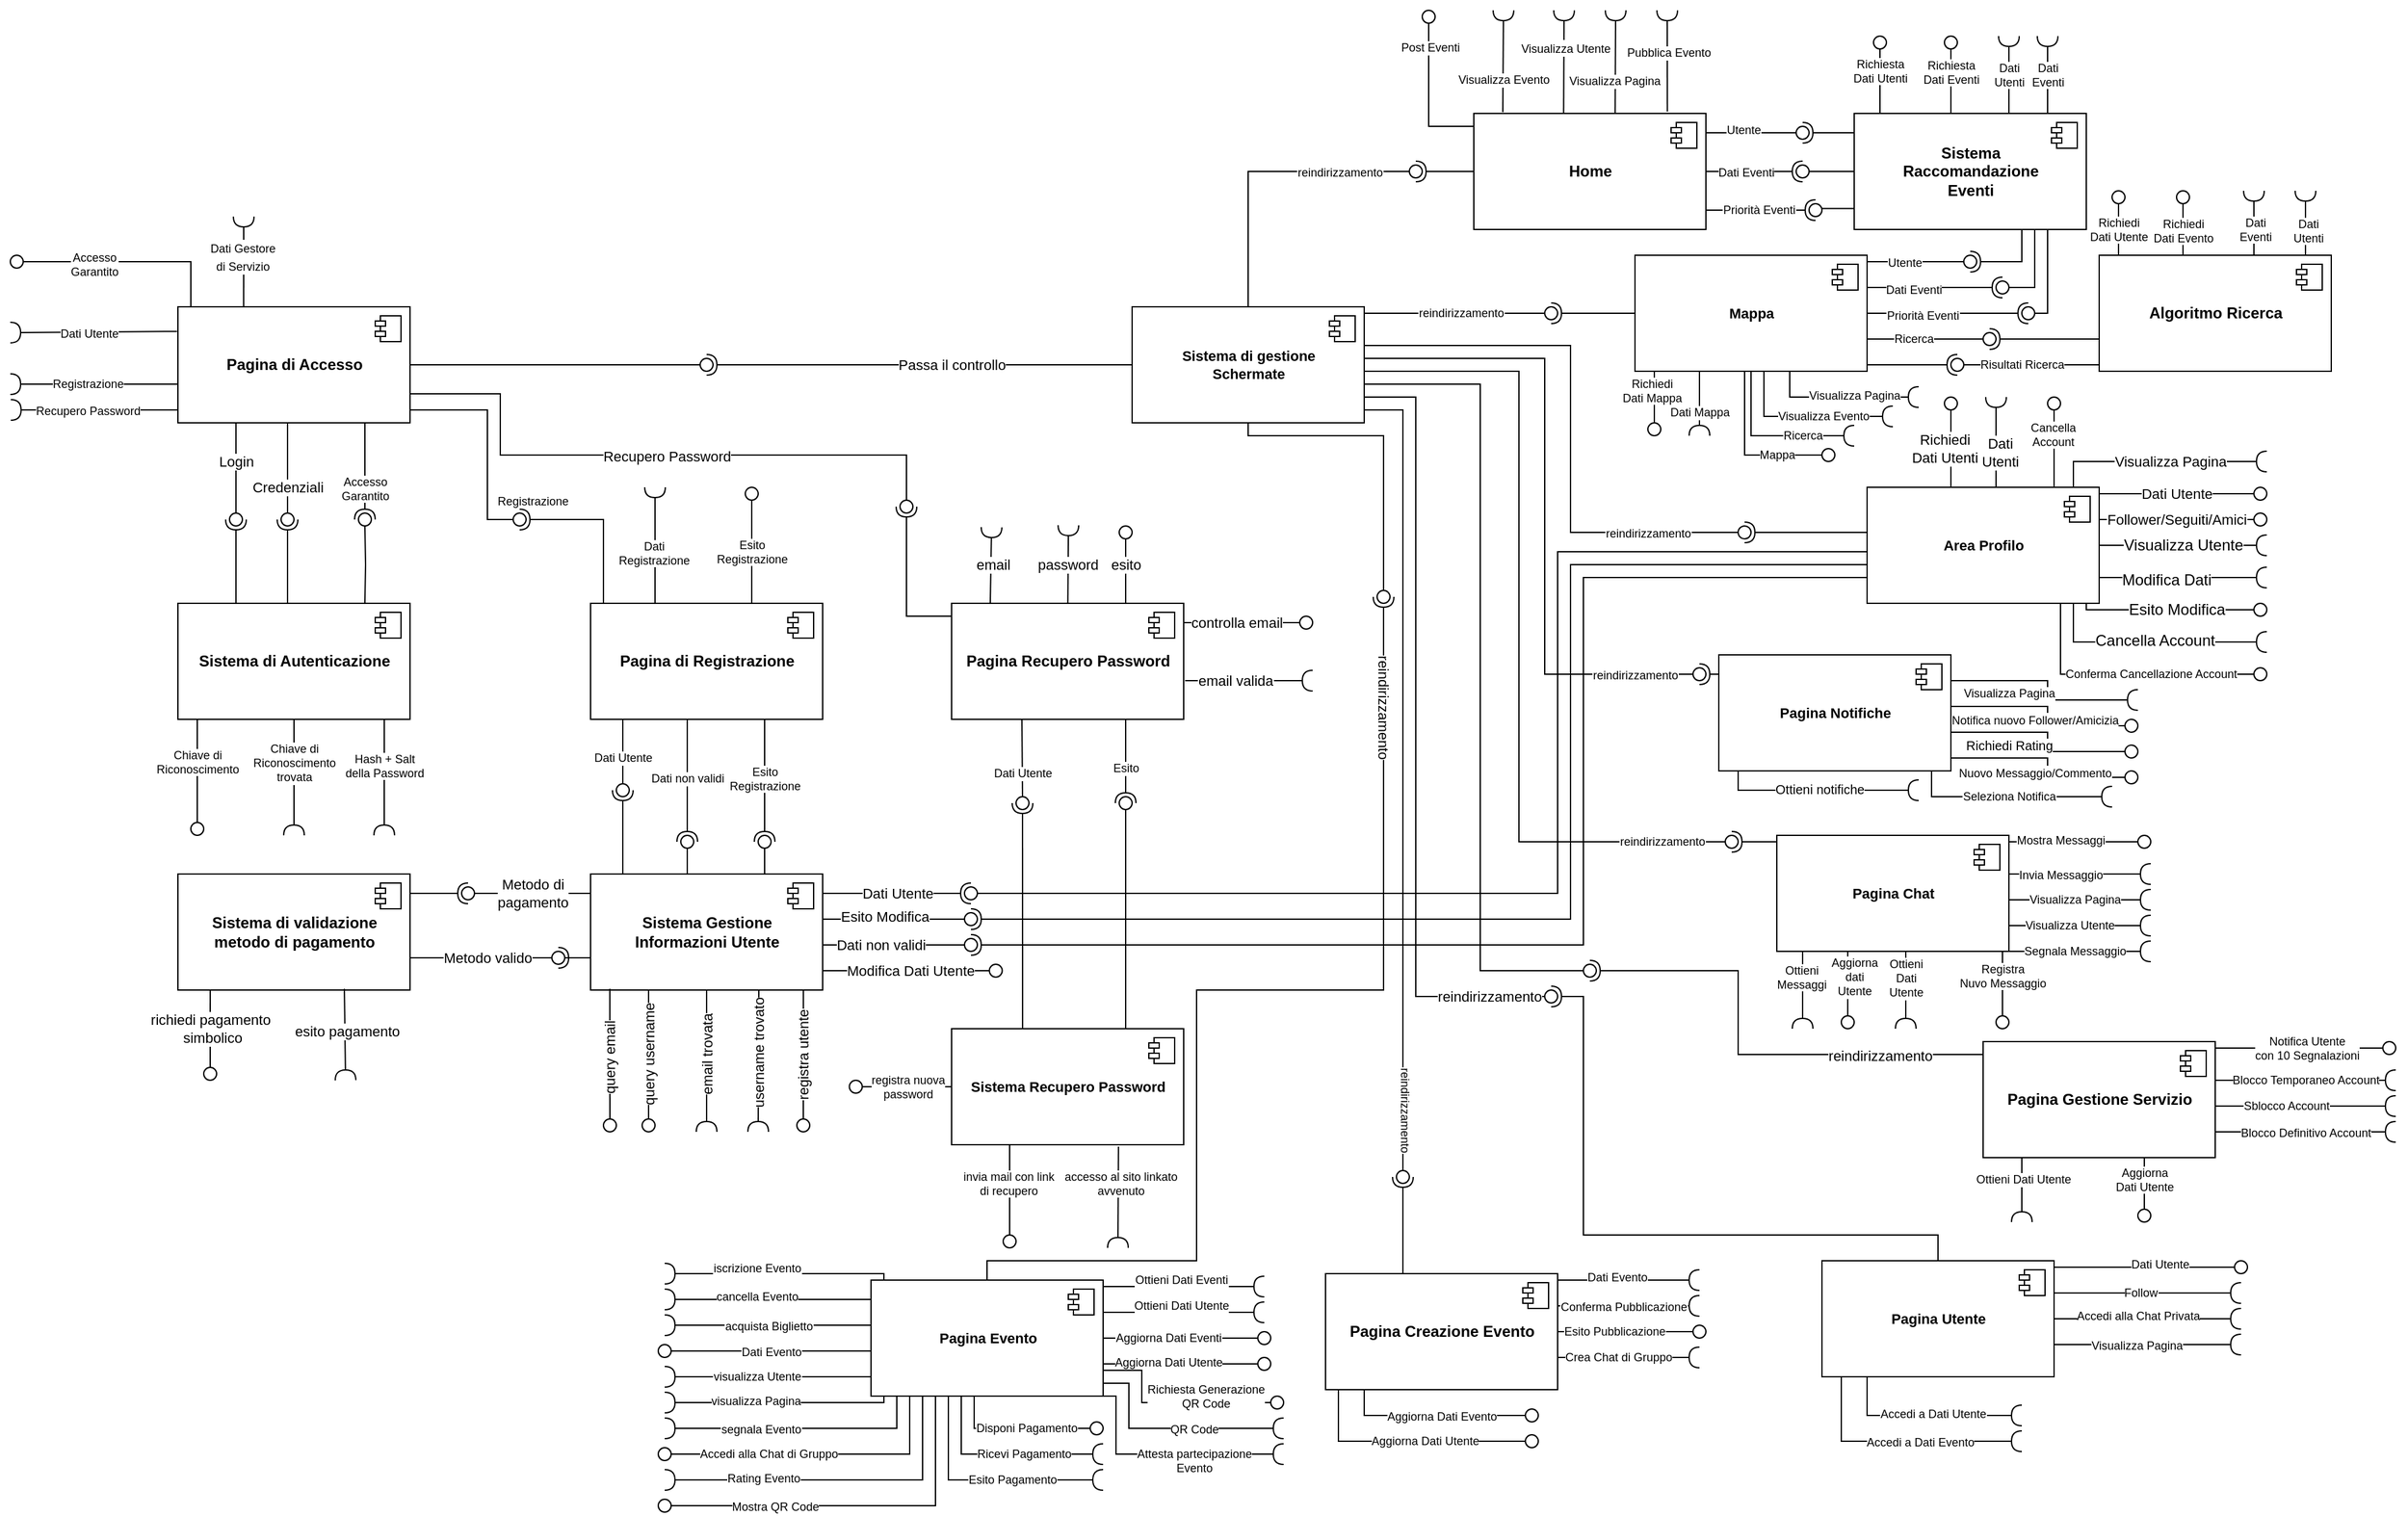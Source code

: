 <mxfile version="20.5.3" type="device"><diagram id="-3S4GXEFAY_bC88PFTIJ" name="Page-1"><mxGraphModel dx="2370" dy="1367" grid="1" gridSize="10" guides="1" tooltips="1" connect="1" arrows="1" fold="1" page="1" pageScale="1" pageWidth="1900" pageHeight="1200" math="0" shadow="0"><root><mxCell id="0"/><mxCell id="1" parent="0"/><mxCell id="stwGBV8Ctlq7Pm6fqkic-2" value="&lt;b&gt;Pagina di Accesso&lt;br&gt;&lt;/b&gt;" style="html=1;dropTarget=0;" parent="1" vertex="1"><mxGeometry x="150" y="250" width="180" height="90" as="geometry"/></mxCell><mxCell id="stwGBV8Ctlq7Pm6fqkic-3" value="" style="shape=module;jettyWidth=8;jettyHeight=4;" parent="stwGBV8Ctlq7Pm6fqkic-2" vertex="1"><mxGeometry x="1" width="20" height="20" relative="1" as="geometry"><mxPoint x="-27" y="7" as="offset"/></mxGeometry></mxCell><mxCell id="stwGBV8Ctlq7Pm6fqkic-12" value="&lt;b&gt;Sistema di Autenticazione&lt;br&gt;&lt;/b&gt;" style="html=1;dropTarget=0;" parent="1" vertex="1"><mxGeometry x="150" y="480" width="180" height="90" as="geometry"/></mxCell><mxCell id="stwGBV8Ctlq7Pm6fqkic-13" value="" style="shape=module;jettyWidth=8;jettyHeight=4;" parent="stwGBV8Ctlq7Pm6fqkic-12" vertex="1"><mxGeometry x="1" width="20" height="20" relative="1" as="geometry"><mxPoint x="-27" y="7" as="offset"/></mxGeometry></mxCell><mxCell id="stwGBV8Ctlq7Pm6fqkic-14" value="&lt;b&gt;Pagina di Registrazione&lt;br&gt;&lt;/b&gt;" style="html=1;dropTarget=0;" parent="1" vertex="1"><mxGeometry x="470" y="480" width="180" height="90" as="geometry"/></mxCell><mxCell id="stwGBV8Ctlq7Pm6fqkic-15" value="" style="shape=module;jettyWidth=8;jettyHeight=4;" parent="stwGBV8Ctlq7Pm6fqkic-14" vertex="1"><mxGeometry x="1" width="20" height="20" relative="1" as="geometry"><mxPoint x="-27" y="7" as="offset"/></mxGeometry></mxCell><mxCell id="stwGBV8Ctlq7Pm6fqkic-16" value="&lt;b&gt;Pagina Recupero Password&lt;br&gt;&lt;/b&gt;" style="html=1;dropTarget=0;" parent="1" vertex="1"><mxGeometry x="750" y="480" width="180" height="90" as="geometry"/></mxCell><mxCell id="stwGBV8Ctlq7Pm6fqkic-17" value="" style="shape=module;jettyWidth=8;jettyHeight=4;" parent="stwGBV8Ctlq7Pm6fqkic-16" vertex="1"><mxGeometry x="1" width="20" height="20" relative="1" as="geometry"><mxPoint x="-27" y="7" as="offset"/></mxGeometry></mxCell><mxCell id="stwGBV8Ctlq7Pm6fqkic-18" value="&lt;div&gt;&lt;b&gt;Sistema Gestione&lt;/b&gt;&lt;/div&gt;&lt;div&gt;&lt;b&gt;Informazioni Utente&lt;br&gt;&lt;/b&gt;&lt;/div&gt;" style="html=1;dropTarget=0;" parent="1" vertex="1"><mxGeometry x="470" y="690" width="180" height="90" as="geometry"/></mxCell><mxCell id="stwGBV8Ctlq7Pm6fqkic-19" value="" style="shape=module;jettyWidth=8;jettyHeight=4;" parent="stwGBV8Ctlq7Pm6fqkic-18" vertex="1"><mxGeometry x="1" width="20" height="20" relative="1" as="geometry"><mxPoint x="-27" y="7" as="offset"/></mxGeometry></mxCell><mxCell id="stwGBV8Ctlq7Pm6fqkic-23" value="" style="rounded=0;orthogonalLoop=1;jettySize=auto;html=1;endArrow=none;endFill=0;sketch=0;sourcePerimeterSpacing=0;targetPerimeterSpacing=0;edgeStyle=orthogonalEdgeStyle;" parent="1" target="stwGBV8Ctlq7Pm6fqkic-25" edge="1"><mxGeometry relative="1" as="geometry"><mxPoint x="195" y="340" as="sourcePoint"/><Array as="points"><mxPoint x="195" y="350"/><mxPoint x="195" y="350"/></Array></mxGeometry></mxCell><mxCell id="stwGBV8Ctlq7Pm6fqkic-26" value="Login" style="edgeLabel;html=1;align=center;verticalAlign=middle;resizable=0;points=[];" parent="stwGBV8Ctlq7Pm6fqkic-23" vertex="1" connectable="0"><mxGeometry x="0.514" relative="1" as="geometry"><mxPoint y="-23" as="offset"/></mxGeometry></mxCell><mxCell id="stwGBV8Ctlq7Pm6fqkic-24" value="" style="rounded=0;orthogonalLoop=1;jettySize=auto;html=1;endArrow=halfCircle;endFill=0;entryX=0.5;entryY=0.5;endSize=6;strokeWidth=1;sketch=0;edgeStyle=orthogonalEdgeStyle;" parent="1" target="stwGBV8Ctlq7Pm6fqkic-25" edge="1"><mxGeometry relative="1" as="geometry"><mxPoint x="195" y="480" as="sourcePoint"/><Array as="points"><mxPoint x="195" y="460"/><mxPoint x="195" y="460"/></Array></mxGeometry></mxCell><mxCell id="stwGBV8Ctlq7Pm6fqkic-25" value="" style="ellipse;whiteSpace=wrap;html=1;align=center;aspect=fixed;resizable=0;points=[];outlineConnect=0;sketch=0;" parent="1" vertex="1"><mxGeometry x="190" y="410" width="10" height="10" as="geometry"/></mxCell><mxCell id="stwGBV8Ctlq7Pm6fqkic-30" value="" style="rounded=0;orthogonalLoop=1;jettySize=auto;html=1;endArrow=none;endFill=0;sketch=0;sourcePerimeterSpacing=0;targetPerimeterSpacing=0;edgeStyle=orthogonalEdgeStyle;" parent="1" target="stwGBV8Ctlq7Pm6fqkic-32" edge="1"><mxGeometry relative="1" as="geometry"><mxPoint x="235" y="340" as="sourcePoint"/><Array as="points"><mxPoint x="235" y="360"/><mxPoint x="235" y="360"/></Array></mxGeometry></mxCell><mxCell id="stwGBV8Ctlq7Pm6fqkic-36" value="Credenziali" style="edgeLabel;html=1;align=center;verticalAlign=middle;resizable=0;points=[];" parent="stwGBV8Ctlq7Pm6fqkic-30" vertex="1" connectable="0"><mxGeometry x="0.333" relative="1" as="geometry"><mxPoint y="3" as="offset"/></mxGeometry></mxCell><mxCell id="stwGBV8Ctlq7Pm6fqkic-31" value="" style="rounded=0;orthogonalLoop=1;jettySize=auto;html=1;endArrow=halfCircle;endFill=0;entryX=0.5;entryY=0.5;endSize=6;strokeWidth=1;sketch=0;edgeStyle=orthogonalEdgeStyle;" parent="1" target="stwGBV8Ctlq7Pm6fqkic-32" edge="1"><mxGeometry relative="1" as="geometry"><mxPoint x="235" y="480" as="sourcePoint"/><Array as="points"><mxPoint x="235" y="470"/><mxPoint x="235" y="470"/></Array></mxGeometry></mxCell><mxCell id="stwGBV8Ctlq7Pm6fqkic-32" value="" style="ellipse;whiteSpace=wrap;html=1;align=center;aspect=fixed;resizable=0;points=[];outlineConnect=0;sketch=0;" parent="1" vertex="1"><mxGeometry x="230" y="410" width="10" height="10" as="geometry"/></mxCell><mxCell id="stwGBV8Ctlq7Pm6fqkic-37" value="" style="rounded=0;orthogonalLoop=1;jettySize=auto;html=1;endArrow=none;endFill=0;sketch=0;sourcePerimeterSpacing=0;targetPerimeterSpacing=0;fontSize=9;edgeStyle=orthogonalEdgeStyle;" parent="1" target="stwGBV8Ctlq7Pm6fqkic-39" edge="1"><mxGeometry relative="1" as="geometry"><mxPoint x="295" y="480" as="sourcePoint"/><Array as="points"/></mxGeometry></mxCell><mxCell id="stwGBV8Ctlq7Pm6fqkic-38" value="" style="rounded=0;orthogonalLoop=1;jettySize=auto;html=1;endArrow=halfCircle;endFill=0;endSize=6;strokeWidth=1;sketch=0;fontSize=9;edgeStyle=orthogonalEdgeStyle;" parent="1" edge="1"><mxGeometry relative="1" as="geometry"><mxPoint x="295" y="340" as="sourcePoint"/><mxPoint x="295" y="415" as="targetPoint"/><Array as="points"/></mxGeometry></mxCell><mxCell id="stwGBV8Ctlq7Pm6fqkic-40" value="&lt;div&gt;Accesso &lt;br&gt;&lt;/div&gt;&lt;div&gt;Garantito&lt;/div&gt;" style="edgeLabel;html=1;align=center;verticalAlign=middle;resizable=0;points=[];fontSize=9;" parent="stwGBV8Ctlq7Pm6fqkic-38" vertex="1" connectable="0"><mxGeometry x="-0.352" y="1" relative="1" as="geometry"><mxPoint x="-1" y="26" as="offset"/></mxGeometry></mxCell><mxCell id="stwGBV8Ctlq7Pm6fqkic-39" value="" style="ellipse;whiteSpace=wrap;html=1;align=center;aspect=fixed;resizable=0;points=[];outlineConnect=0;sketch=0;fontSize=9;" parent="1" vertex="1"><mxGeometry x="290" y="410" width="10" height="10" as="geometry"/></mxCell><mxCell id="stwGBV8Ctlq7Pm6fqkic-49" value="" style="rounded=0;orthogonalLoop=1;jettySize=auto;html=1;endArrow=halfCircle;endFill=0;entryX=0.5;entryY=0.5;endSize=6;strokeWidth=1;sketch=0;fontSize=9;exitX=-0.002;exitY=0.667;exitDx=0;exitDy=0;exitPerimeter=0;" parent="1" edge="1"><mxGeometry relative="1" as="geometry"><mxPoint x="150" y="330.03" as="sourcePoint"/><mxPoint x="20.36" y="330" as="targetPoint"/></mxGeometry></mxCell><mxCell id="stwGBV8Ctlq7Pm6fqkic-51" value="Recupero Password" style="edgeLabel;html=1;align=center;verticalAlign=middle;resizable=0;points=[];fontSize=9;" parent="stwGBV8Ctlq7Pm6fqkic-49" vertex="1" connectable="0"><mxGeometry x="0.248" y="1" relative="1" as="geometry"><mxPoint x="11" as="offset"/></mxGeometry></mxCell><mxCell id="stwGBV8Ctlq7Pm6fqkic-53" value="" style="rounded=0;orthogonalLoop=1;jettySize=auto;html=1;endArrow=halfCircle;endFill=0;entryX=0.5;entryY=0.5;endSize=6;strokeWidth=1;sketch=0;fontSize=9;exitX=0.001;exitY=0.667;exitDx=0;exitDy=0;exitPerimeter=0;" parent="1" source="stwGBV8Ctlq7Pm6fqkic-2" edge="1"><mxGeometry relative="1" as="geometry"><mxPoint x="40" y="310" as="sourcePoint"/><mxPoint x="20" y="310" as="targetPoint"/></mxGeometry></mxCell><mxCell id="stwGBV8Ctlq7Pm6fqkic-55" value="Registrazione" style="edgeLabel;html=1;align=center;verticalAlign=middle;resizable=0;points=[];fontSize=9;" parent="stwGBV8Ctlq7Pm6fqkic-53" vertex="1" connectable="0"><mxGeometry x="0.31" relative="1" as="geometry"><mxPoint x="15" as="offset"/></mxGeometry></mxCell><mxCell id="stwGBV8Ctlq7Pm6fqkic-61" value="" style="rounded=0;orthogonalLoop=1;jettySize=auto;html=1;endArrow=halfCircle;endFill=0;entryX=0.5;entryY=0.5;endSize=6;strokeWidth=1;sketch=0;fontSize=9;exitX=-0.004;exitY=0.212;exitDx=0;exitDy=0;exitPerimeter=0;" parent="1" source="stwGBV8Ctlq7Pm6fqkic-2" edge="1"><mxGeometry relative="1" as="geometry"><mxPoint x="40" y="270" as="sourcePoint"/><mxPoint x="20" y="270" as="targetPoint"/></mxGeometry></mxCell><mxCell id="stwGBV8Ctlq7Pm6fqkic-63" value="Dati Utente" style="edgeLabel;html=1;align=center;verticalAlign=middle;resizable=0;points=[];fontSize=9;" parent="stwGBV8Ctlq7Pm6fqkic-61" vertex="1" connectable="0"><mxGeometry x="-0.195" y="2" relative="1" as="geometry"><mxPoint x="-17" y="-1" as="offset"/></mxGeometry></mxCell><mxCell id="stwGBV8Ctlq7Pm6fqkic-64" value="&lt;b style=&quot;font-size: 11px;&quot;&gt;&lt;font style=&quot;font-size: 11px;&quot;&gt;Sistema Recupero Password&lt;/font&gt;&lt;br&gt;&lt;/b&gt;" style="html=1;dropTarget=0;fontSize=9;" parent="1" vertex="1"><mxGeometry x="750" y="810" width="180" height="90" as="geometry"/></mxCell><mxCell id="stwGBV8Ctlq7Pm6fqkic-65" value="" style="shape=module;jettyWidth=8;jettyHeight=4;fontSize=9;" parent="stwGBV8Ctlq7Pm6fqkic-64" vertex="1"><mxGeometry x="1" width="20" height="20" relative="1" as="geometry"><mxPoint x="-27" y="7" as="offset"/></mxGeometry></mxCell><mxCell id="stwGBV8Ctlq7Pm6fqkic-72" value="" style="rounded=0;orthogonalLoop=1;jettySize=auto;html=1;endArrow=none;endFill=0;sketch=0;sourcePerimeterSpacing=0;targetPerimeterSpacing=0;fontSize=11;edgeStyle=orthogonalEdgeStyle;" parent="1" source="stwGBV8Ctlq7Pm6fqkic-2" target="stwGBV8Ctlq7Pm6fqkic-74" edge="1"><mxGeometry relative="1" as="geometry"><mxPoint x="520" y="415" as="sourcePoint"/><Array as="points"><mxPoint x="390" y="330"/><mxPoint x="390" y="415"/></Array></mxGeometry></mxCell><mxCell id="stwGBV8Ctlq7Pm6fqkic-75" value="&lt;font style=&quot;font-size: 9px;&quot;&gt;Registrazione&lt;/font&gt;" style="edgeLabel;html=1;align=center;verticalAlign=middle;resizable=0;points=[];fontSize=11;" parent="stwGBV8Ctlq7Pm6fqkic-72" vertex="1" connectable="0"><mxGeometry x="-0.161" y="1" relative="1" as="geometry"><mxPoint x="34" y="61" as="offset"/></mxGeometry></mxCell><mxCell id="stwGBV8Ctlq7Pm6fqkic-73" value="" style="rounded=0;orthogonalLoop=1;jettySize=auto;html=1;endArrow=halfCircle;endFill=0;entryX=0.5;entryY=0.5;endSize=6;strokeWidth=1;sketch=0;fontSize=11;edgeStyle=orthogonalEdgeStyle;" parent="1" source="stwGBV8Ctlq7Pm6fqkic-14" target="stwGBV8Ctlq7Pm6fqkic-74" edge="1"><mxGeometry relative="1" as="geometry"><mxPoint x="520" y="415" as="sourcePoint"/><Array as="points"><mxPoint x="480" y="415"/></Array></mxGeometry></mxCell><mxCell id="stwGBV8Ctlq7Pm6fqkic-74" value="" style="ellipse;whiteSpace=wrap;html=1;align=center;aspect=fixed;resizable=0;points=[];outlineConnect=0;sketch=0;fontSize=11;" parent="1" vertex="1"><mxGeometry x="410" y="410" width="10" height="10" as="geometry"/></mxCell><mxCell id="stwGBV8Ctlq7Pm6fqkic-77" value="" style="rounded=0;orthogonalLoop=1;jettySize=auto;html=1;endArrow=halfCircle;endFill=0;endSize=6;strokeWidth=1;sketch=0;fontSize=9;edgeStyle=orthogonalEdgeStyle;" parent="1" edge="1"><mxGeometry relative="1" as="geometry"><mxPoint x="520" y="480" as="sourcePoint"/><mxPoint x="520" y="390" as="targetPoint"/><Array as="points"><mxPoint x="520" y="460"/><mxPoint x="520" y="460"/></Array></mxGeometry></mxCell><mxCell id="stwGBV8Ctlq7Pm6fqkic-79" value="&lt;div&gt;Dati &lt;br&gt;&lt;/div&gt;&lt;div&gt;Registrazione&lt;/div&gt;" style="edgeLabel;html=1;align=center;verticalAlign=middle;resizable=0;points=[];fontSize=9;rotation=0;" parent="stwGBV8Ctlq7Pm6fqkic-77" vertex="1" connectable="0"><mxGeometry x="-0.144" y="1" relative="1" as="geometry"><mxPoint y="-1" as="offset"/></mxGeometry></mxCell><mxCell id="stwGBV8Ctlq7Pm6fqkic-80" value="" style="rounded=0;orthogonalLoop=1;jettySize=auto;html=1;endArrow=none;endFill=0;sketch=0;sourcePerimeterSpacing=0;targetPerimeterSpacing=0;fontSize=9;edgeStyle=orthogonalEdgeStyle;" parent="1" source="stwGBV8Ctlq7Pm6fqkic-2" target="stwGBV8Ctlq7Pm6fqkic-82" edge="1"><mxGeometry relative="1" as="geometry"><mxPoint x="60" y="205" as="sourcePoint"/><Array as="points"><mxPoint x="160" y="215"/></Array></mxGeometry></mxCell><mxCell id="stwGBV8Ctlq7Pm6fqkic-83" value="&lt;div&gt;Accesso &lt;br&gt;&lt;/div&gt;&lt;div&gt;Garantito&lt;/div&gt;" style="edgeLabel;html=1;align=center;verticalAlign=middle;resizable=0;points=[];fontSize=9;" parent="stwGBV8Ctlq7Pm6fqkic-80" vertex="1" connectable="0"><mxGeometry x="0.336" y="2" relative="1" as="geometry"><mxPoint as="offset"/></mxGeometry></mxCell><mxCell id="stwGBV8Ctlq7Pm6fqkic-82" value="" style="ellipse;whiteSpace=wrap;html=1;align=center;aspect=fixed;resizable=0;points=[];outlineConnect=0;sketch=0;fontSize=9;" parent="1" vertex="1"><mxGeometry x="20" y="210" width="10" height="10" as="geometry"/></mxCell><mxCell id="stwGBV8Ctlq7Pm6fqkic-92" value="" style="rounded=0;orthogonalLoop=1;jettySize=auto;html=1;endArrow=none;endFill=0;sketch=0;sourcePerimeterSpacing=0;targetPerimeterSpacing=0;fontSize=9;exitX=0.092;exitY=1;exitDx=0;exitDy=0;exitPerimeter=0;edgeStyle=orthogonalEdgeStyle;" parent="1" target="stwGBV8Ctlq7Pm6fqkic-94" edge="1"><mxGeometry relative="1" as="geometry"><mxPoint x="496.56" y="570" as="sourcePoint"/><Array as="points"><mxPoint x="495" y="570"/></Array></mxGeometry></mxCell><mxCell id="stwGBV8Ctlq7Pm6fqkic-95" value="Dati Utente" style="edgeLabel;html=1;align=center;verticalAlign=middle;resizable=0;points=[];fontSize=9;" parent="stwGBV8Ctlq7Pm6fqkic-92" vertex="1" connectable="0"><mxGeometry x="-0.28" relative="1" as="geometry"><mxPoint y="13" as="offset"/></mxGeometry></mxCell><mxCell id="stwGBV8Ctlq7Pm6fqkic-93" value="" style="rounded=0;orthogonalLoop=1;jettySize=auto;html=1;endArrow=halfCircle;endFill=0;entryX=0.5;entryY=0.5;endSize=6;strokeWidth=1;sketch=0;fontSize=9;edgeStyle=orthogonalEdgeStyle;" parent="1" target="stwGBV8Ctlq7Pm6fqkic-94" edge="1"><mxGeometry relative="1" as="geometry"><mxPoint x="495" y="690" as="sourcePoint"/><Array as="points"><mxPoint x="495" y="670"/><mxPoint x="495" y="670"/></Array></mxGeometry></mxCell><mxCell id="stwGBV8Ctlq7Pm6fqkic-94" value="" style="ellipse;whiteSpace=wrap;html=1;align=center;aspect=fixed;resizable=0;points=[];outlineConnect=0;sketch=0;fontSize=9;" parent="1" vertex="1"><mxGeometry x="490" y="620" width="10" height="10" as="geometry"/></mxCell><mxCell id="stwGBV8Ctlq7Pm6fqkic-113" value="" style="rounded=0;orthogonalLoop=1;jettySize=auto;html=1;endArrow=halfCircle;endFill=0;endSize=6;strokeWidth=1;sketch=0;fontSize=9;" parent="1" edge="1"><mxGeometry relative="1" as="geometry"><mxPoint x="310.03" y="570" as="sourcePoint"/><mxPoint x="310" y="660" as="targetPoint"/></mxGeometry></mxCell><mxCell id="stwGBV8Ctlq7Pm6fqkic-115" value="&lt;div&gt;Hash + Salt&lt;/div&gt;&lt;div&gt;della Password&lt;br&gt;&lt;/div&gt;" style="edgeLabel;html=1;align=center;verticalAlign=middle;resizable=0;points=[];fontSize=9;" parent="stwGBV8Ctlq7Pm6fqkic-113" vertex="1" connectable="0"><mxGeometry x="-0.202" relative="1" as="geometry"><mxPoint as="offset"/></mxGeometry></mxCell><mxCell id="stwGBV8Ctlq7Pm6fqkic-116" value="" style="rounded=0;orthogonalLoop=1;jettySize=auto;html=1;endArrow=none;endFill=0;sketch=0;sourcePerimeterSpacing=0;targetPerimeterSpacing=0;fontSize=9;exitX=0.25;exitY=1;exitDx=0;exitDy=0;" parent="1" target="stwGBV8Ctlq7Pm6fqkic-118" edge="1"><mxGeometry relative="1" as="geometry"><mxPoint x="165" y="570" as="sourcePoint"/></mxGeometry></mxCell><mxCell id="stwGBV8Ctlq7Pm6fqkic-119" value="&lt;div&gt;Chiave di &lt;br&gt;&lt;/div&gt;&lt;div&gt;Riconoscimento&lt;/div&gt;" style="edgeLabel;html=1;align=center;verticalAlign=middle;resizable=0;points=[];fontSize=9;" parent="stwGBV8Ctlq7Pm6fqkic-116" vertex="1" connectable="0"><mxGeometry x="-0.188" relative="1" as="geometry"><mxPoint as="offset"/></mxGeometry></mxCell><mxCell id="stwGBV8Ctlq7Pm6fqkic-118" value="" style="ellipse;whiteSpace=wrap;html=1;align=center;aspect=fixed;resizable=0;points=[];outlineConnect=0;sketch=0;fontSize=9;" parent="1" vertex="1"><mxGeometry x="160" y="650" width="10" height="10" as="geometry"/></mxCell><mxCell id="stwGBV8Ctlq7Pm6fqkic-121" value="" style="rounded=0;orthogonalLoop=1;jettySize=auto;html=1;endArrow=halfCircle;endFill=0;endSize=6;strokeWidth=1;sketch=0;fontSize=9;exitX=0.5;exitY=1;exitDx=0;exitDy=0;" parent="1" source="stwGBV8Ctlq7Pm6fqkic-12" edge="1"><mxGeometry relative="1" as="geometry"><mxPoint x="280" y="645" as="sourcePoint"/><mxPoint x="240" y="660" as="targetPoint"/></mxGeometry></mxCell><mxCell id="stwGBV8Ctlq7Pm6fqkic-123" value="&lt;div&gt;Chiave di&lt;/div&gt;&lt;div&gt;Riconoscimento&lt;/div&gt;&lt;div&gt;trovata&lt;br&gt;&lt;/div&gt;" style="edgeLabel;html=1;align=center;verticalAlign=middle;resizable=0;points=[];fontSize=9;" parent="stwGBV8Ctlq7Pm6fqkic-121" vertex="1" connectable="0"><mxGeometry x="-0.244" relative="1" as="geometry"><mxPoint as="offset"/></mxGeometry></mxCell><mxCell id="stwGBV8Ctlq7Pm6fqkic-124" value="" style="rounded=0;orthogonalLoop=1;jettySize=auto;html=1;endArrow=none;endFill=0;sketch=0;sourcePerimeterSpacing=0;targetPerimeterSpacing=0;fontSize=9;edgeStyle=orthogonalEdgeStyle;" parent="1" target="stwGBV8Ctlq7Pm6fqkic-126" edge="1"><mxGeometry relative="1" as="geometry"><mxPoint x="545" y="690" as="sourcePoint"/><Array as="points"><mxPoint x="545" y="680"/><mxPoint x="545" y="680"/></Array></mxGeometry></mxCell><mxCell id="stwGBV8Ctlq7Pm6fqkic-125" value="" style="rounded=0;orthogonalLoop=1;jettySize=auto;html=1;endArrow=halfCircle;endFill=0;entryX=0.5;entryY=0.5;endSize=6;strokeWidth=1;sketch=0;fontSize=9;edgeStyle=orthogonalEdgeStyle;" parent="1" target="stwGBV8Ctlq7Pm6fqkic-126" edge="1"><mxGeometry relative="1" as="geometry"><mxPoint x="545" y="570" as="sourcePoint"/><Array as="points"><mxPoint x="545" y="580"/><mxPoint x="545" y="580"/></Array></mxGeometry></mxCell><mxCell id="stwGBV8Ctlq7Pm6fqkic-127" value="Dati non validi" style="edgeLabel;html=1;align=center;verticalAlign=middle;resizable=0;points=[];fontSize=9;rotation=0;" parent="stwGBV8Ctlq7Pm6fqkic-125" vertex="1" connectable="0"><mxGeometry x="-0.255" relative="1" as="geometry"><mxPoint y="10" as="offset"/></mxGeometry></mxCell><mxCell id="stwGBV8Ctlq7Pm6fqkic-126" value="" style="ellipse;whiteSpace=wrap;html=1;align=center;aspect=fixed;resizable=0;points=[];outlineConnect=0;sketch=0;fontSize=9;" parent="1" vertex="1"><mxGeometry x="540" y="660" width="10" height="10" as="geometry"/></mxCell><mxCell id="stwGBV8Ctlq7Pm6fqkic-139" value="" style="rounded=0;orthogonalLoop=1;jettySize=auto;html=1;endArrow=none;endFill=0;sketch=0;sourcePerimeterSpacing=0;targetPerimeterSpacing=0;fontSize=9;edgeStyle=orthogonalEdgeStyle;" parent="1" target="stwGBV8Ctlq7Pm6fqkic-142" edge="1"><mxGeometry relative="1" as="geometry"><mxPoint x="605" y="690" as="sourcePoint"/><Array as="points"><mxPoint x="605" y="680"/><mxPoint x="605" y="680"/></Array></mxGeometry></mxCell><mxCell id="stwGBV8Ctlq7Pm6fqkic-140" value="" style="rounded=0;orthogonalLoop=1;jettySize=auto;html=1;endArrow=halfCircle;endFill=0;entryX=0.5;entryY=0.5;endSize=6;strokeWidth=1;sketch=0;fontSize=9;edgeStyle=orthogonalEdgeStyle;" parent="1" target="stwGBV8Ctlq7Pm6fqkic-142" edge="1"><mxGeometry relative="1" as="geometry"><mxPoint x="605" y="570" as="sourcePoint"/><Array as="points"><mxPoint x="605" y="580"/><mxPoint x="605" y="580"/></Array></mxGeometry></mxCell><mxCell id="stwGBV8Ctlq7Pm6fqkic-141" value="&lt;div&gt;Esito &lt;br&gt;&lt;/div&gt;&lt;div&gt;Registrazione&lt;/div&gt;" style="edgeLabel;html=1;align=center;verticalAlign=middle;resizable=0;points=[];fontSize=9;rotation=0;" parent="stwGBV8Ctlq7Pm6fqkic-140" vertex="1" connectable="0"><mxGeometry x="-0.255" relative="1" as="geometry"><mxPoint y="10" as="offset"/></mxGeometry></mxCell><mxCell id="stwGBV8Ctlq7Pm6fqkic-142" value="" style="ellipse;whiteSpace=wrap;html=1;align=center;aspect=fixed;resizable=0;points=[];outlineConnect=0;sketch=0;fontSize=9;" parent="1" vertex="1"><mxGeometry x="600" y="660" width="10" height="10" as="geometry"/></mxCell><mxCell id="stwGBV8Ctlq7Pm6fqkic-148" value="" style="rounded=0;orthogonalLoop=1;jettySize=auto;html=1;endArrow=none;endFill=0;sketch=0;sourcePerimeterSpacing=0;targetPerimeterSpacing=0;fontSize=9;edgeStyle=orthogonalEdgeStyle;" parent="1" source="stwGBV8Ctlq7Pm6fqkic-14" target="stwGBV8Ctlq7Pm6fqkic-150" edge="1"><mxGeometry relative="1" as="geometry"><mxPoint x="700" y="535" as="sourcePoint"/><Array as="points"><mxPoint x="595" y="460"/><mxPoint x="595" y="460"/></Array></mxGeometry></mxCell><mxCell id="stwGBV8Ctlq7Pm6fqkic-151" value="&lt;div&gt;Esito &lt;br&gt;&lt;/div&gt;&lt;div&gt;Registrazione&lt;/div&gt;" style="edgeLabel;html=1;align=center;verticalAlign=middle;resizable=0;points=[];fontSize=9;rotation=0;" parent="stwGBV8Ctlq7Pm6fqkic-148" vertex="1" connectable="0"><mxGeometry x="-0.02" y="-2" relative="1" as="geometry"><mxPoint x="-2" y="-1" as="offset"/></mxGeometry></mxCell><mxCell id="stwGBV8Ctlq7Pm6fqkic-150" value="" style="ellipse;whiteSpace=wrap;html=1;align=center;aspect=fixed;resizable=0;points=[];outlineConnect=0;sketch=0;fontSize=9;" parent="1" vertex="1"><mxGeometry x="590" y="390" width="10" height="10" as="geometry"/></mxCell><mxCell id="88X9qMCGm38Y9R2VmXj8-2" value="" style="rounded=0;orthogonalLoop=1;jettySize=auto;html=1;endArrow=halfCircle;endFill=0;endSize=6;strokeWidth=1;sketch=0;exitX=0.725;exitY=1.006;exitDx=0;exitDy=0;exitPerimeter=0;" parent="1" source="stwGBV8Ctlq7Pm6fqkic-18" edge="1"><mxGeometry relative="1" as="geometry"><mxPoint x="610" y="830" as="sourcePoint"/><mxPoint x="600" y="890" as="targetPoint"/></mxGeometry></mxCell><mxCell id="88X9qMCGm38Y9R2VmXj8-17" value="username trovato" style="edgeLabel;html=1;align=center;verticalAlign=middle;resizable=0;points=[];rotation=-90;" parent="88X9qMCGm38Y9R2VmXj8-2" vertex="1" connectable="0"><mxGeometry x="-0.252" relative="1" as="geometry"><mxPoint y="8" as="offset"/></mxGeometry></mxCell><mxCell id="88X9qMCGm38Y9R2VmXj8-5" value="" style="rounded=0;orthogonalLoop=1;jettySize=auto;html=1;endArrow=none;endFill=0;sketch=0;sourcePerimeterSpacing=0;targetPerimeterSpacing=0;exitX=0.083;exitY=0.989;exitDx=0;exitDy=0;exitPerimeter=0;" parent="1" source="stwGBV8Ctlq7Pm6fqkic-18" target="88X9qMCGm38Y9R2VmXj8-7" edge="1"><mxGeometry relative="1" as="geometry"><mxPoint x="420" y="845" as="sourcePoint"/></mxGeometry></mxCell><mxCell id="88X9qMCGm38Y9R2VmXj8-8" value="query email" style="edgeLabel;html=1;align=center;verticalAlign=middle;resizable=0;points=[];rotation=-90;" parent="88X9qMCGm38Y9R2VmXj8-5" vertex="1" connectable="0"><mxGeometry x="0.239" y="-2" relative="1" as="geometry"><mxPoint x="2" y="-9" as="offset"/></mxGeometry></mxCell><mxCell id="88X9qMCGm38Y9R2VmXj8-7" value="" style="ellipse;whiteSpace=wrap;html=1;align=center;aspect=fixed;resizable=0;points=[];outlineConnect=0;sketch=0;" parent="1" vertex="1"><mxGeometry x="480" y="880" width="10" height="10" as="geometry"/></mxCell><mxCell id="88X9qMCGm38Y9R2VmXj8-9" value="" style="rounded=0;orthogonalLoop=1;jettySize=auto;html=1;endArrow=none;endFill=0;sketch=0;sourcePerimeterSpacing=0;targetPerimeterSpacing=0;exitX=0.25;exitY=1;exitDx=0;exitDy=0;" parent="1" source="stwGBV8Ctlq7Pm6fqkic-18" target="88X9qMCGm38Y9R2VmXj8-11" edge="1"><mxGeometry relative="1" as="geometry"><mxPoint x="385" y="865" as="sourcePoint"/></mxGeometry></mxCell><mxCell id="88X9qMCGm38Y9R2VmXj8-12" value="query username" style="edgeLabel;html=1;align=center;verticalAlign=middle;resizable=0;points=[];rotation=-90;" parent="88X9qMCGm38Y9R2VmXj8-9" vertex="1" connectable="0"><mxGeometry x="-0.237" relative="1" as="geometry"><mxPoint y="12" as="offset"/></mxGeometry></mxCell><mxCell id="88X9qMCGm38Y9R2VmXj8-11" value="" style="ellipse;whiteSpace=wrap;html=1;align=center;aspect=fixed;resizable=0;points=[];outlineConnect=0;sketch=0;" parent="1" vertex="1"><mxGeometry x="510" y="880" width="10" height="10" as="geometry"/></mxCell><mxCell id="88X9qMCGm38Y9R2VmXj8-14" value="" style="rounded=0;orthogonalLoop=1;jettySize=auto;html=1;endArrow=halfCircle;endFill=0;endSize=6;strokeWidth=1;sketch=0;exitX=0.5;exitY=1;exitDx=0;exitDy=0;" parent="1" source="stwGBV8Ctlq7Pm6fqkic-18" edge="1"><mxGeometry relative="1" as="geometry"><mxPoint x="400" y="825" as="sourcePoint"/><mxPoint x="560" y="890" as="targetPoint"/></mxGeometry></mxCell><mxCell id="88X9qMCGm38Y9R2VmXj8-16" value="email trovata" style="edgeLabel;html=1;align=center;verticalAlign=middle;resizable=0;points=[];rotation=-90;" parent="88X9qMCGm38Y9R2VmXj8-14" vertex="1" connectable="0"><mxGeometry x="0.182" relative="1" as="geometry"><mxPoint y="-15" as="offset"/></mxGeometry></mxCell><mxCell id="88X9qMCGm38Y9R2VmXj8-18" value="" style="rounded=0;orthogonalLoop=1;jettySize=auto;html=1;endArrow=none;endFill=0;sketch=0;sourcePerimeterSpacing=0;targetPerimeterSpacing=0;exitX=0.917;exitY=0.994;exitDx=0;exitDy=0;exitPerimeter=0;" parent="1" source="stwGBV8Ctlq7Pm6fqkic-18" target="88X9qMCGm38Y9R2VmXj8-20" edge="1"><mxGeometry relative="1" as="geometry"><mxPoint x="630" y="800" as="sourcePoint"/></mxGeometry></mxCell><mxCell id="88X9qMCGm38Y9R2VmXj8-21" value="registra utente" style="edgeLabel;html=1;align=center;verticalAlign=middle;resizable=0;points=[];rotation=-90;" parent="88X9qMCGm38Y9R2VmXj8-18" vertex="1" connectable="0"><mxGeometry x="-0.263" y="1" relative="1" as="geometry"><mxPoint x="-1" y="14" as="offset"/></mxGeometry></mxCell><mxCell id="88X9qMCGm38Y9R2VmXj8-20" value="" style="ellipse;whiteSpace=wrap;html=1;align=center;aspect=fixed;resizable=0;points=[];outlineConnect=0;sketch=0;" parent="1" vertex="1"><mxGeometry x="630" y="880" width="10" height="10" as="geometry"/></mxCell><mxCell id="88X9qMCGm38Y9R2VmXj8-22" value="&lt;div&gt;&lt;b&gt;Sistema di validazione&lt;/b&gt;&lt;/div&gt;&lt;div&gt;&lt;b&gt;metodo di pagamento&lt;br&gt;&lt;/b&gt;&lt;/div&gt;" style="html=1;dropTarget=0;" parent="1" vertex="1"><mxGeometry x="150" y="690" width="180" height="90" as="geometry"/></mxCell><mxCell id="88X9qMCGm38Y9R2VmXj8-23" value="" style="shape=module;jettyWidth=8;jettyHeight=4;" parent="88X9qMCGm38Y9R2VmXj8-22" vertex="1"><mxGeometry x="1" width="20" height="20" relative="1" as="geometry"><mxPoint x="-27" y="7" as="offset"/></mxGeometry></mxCell><mxCell id="88X9qMCGm38Y9R2VmXj8-24" value="" style="rounded=0;orthogonalLoop=1;jettySize=auto;html=1;endArrow=none;endFill=0;sketch=0;sourcePerimeterSpacing=0;targetPerimeterSpacing=0;edgeStyle=orthogonalEdgeStyle;" parent="1" source="stwGBV8Ctlq7Pm6fqkic-18" target="88X9qMCGm38Y9R2VmXj8-26" edge="1"><mxGeometry relative="1" as="geometry"><mxPoint x="290" y="855" as="sourcePoint"/><Array as="points"><mxPoint x="460" y="705"/><mxPoint x="460" y="705"/></Array></mxGeometry></mxCell><mxCell id="88X9qMCGm38Y9R2VmXj8-25" value="" style="rounded=0;orthogonalLoop=1;jettySize=auto;html=1;endArrow=halfCircle;endFill=0;entryX=0.5;entryY=0.5;endSize=6;strokeWidth=1;sketch=0;exitX=1;exitY=0.25;exitDx=0;exitDy=0;edgeStyle=orthogonalEdgeStyle;" parent="1" source="88X9qMCGm38Y9R2VmXj8-22" target="88X9qMCGm38Y9R2VmXj8-26" edge="1"><mxGeometry relative="1" as="geometry"><mxPoint x="330" y="855" as="sourcePoint"/><Array as="points"><mxPoint x="330" y="705"/></Array></mxGeometry></mxCell><mxCell id="88X9qMCGm38Y9R2VmXj8-27" value="&lt;div&gt;Metodo di &lt;br&gt;&lt;/div&gt;&lt;div&gt;pagamento&lt;/div&gt;" style="edgeLabel;html=1;align=center;verticalAlign=middle;resizable=0;points=[];" parent="88X9qMCGm38Y9R2VmXj8-25" vertex="1" connectable="0"><mxGeometry x="-0.105" y="1" relative="1" as="geometry"><mxPoint x="79" y="1" as="offset"/></mxGeometry></mxCell><mxCell id="88X9qMCGm38Y9R2VmXj8-26" value="" style="ellipse;whiteSpace=wrap;html=1;align=center;aspect=fixed;resizable=0;points=[];outlineConnect=0;sketch=0;" parent="1" vertex="1"><mxGeometry x="370" y="700" width="10" height="10" as="geometry"/></mxCell><mxCell id="88X9qMCGm38Y9R2VmXj8-28" value="" style="rounded=0;orthogonalLoop=1;jettySize=auto;html=1;endArrow=none;endFill=0;sketch=0;sourcePerimeterSpacing=0;targetPerimeterSpacing=0;edgeStyle=orthogonalEdgeStyle;" parent="1" source="88X9qMCGm38Y9R2VmXj8-22" target="88X9qMCGm38Y9R2VmXj8-30" edge="1"><mxGeometry relative="1" as="geometry"><mxPoint x="380" y="755" as="sourcePoint"/><Array as="points"><mxPoint x="350" y="755"/><mxPoint x="350" y="755"/></Array></mxGeometry></mxCell><mxCell id="88X9qMCGm38Y9R2VmXj8-31" value="&lt;div&gt;Metodo valido&lt;br&gt;&lt;/div&gt;" style="edgeLabel;html=1;align=center;verticalAlign=middle;resizable=0;points=[];" parent="88X9qMCGm38Y9R2VmXj8-28" vertex="1" connectable="0"><mxGeometry x="-0.182" y="1" relative="1" as="geometry"><mxPoint x="15" y="1" as="offset"/></mxGeometry></mxCell><mxCell id="88X9qMCGm38Y9R2VmXj8-29" value="" style="rounded=0;orthogonalLoop=1;jettySize=auto;html=1;endArrow=halfCircle;endFill=0;entryX=0.5;entryY=0.5;endSize=6;strokeWidth=1;sketch=0;edgeStyle=orthogonalEdgeStyle;" parent="1" source="stwGBV8Ctlq7Pm6fqkic-18" target="88X9qMCGm38Y9R2VmXj8-30" edge="1"><mxGeometry relative="1" as="geometry"><mxPoint x="420" y="755" as="sourcePoint"/><Array as="points"><mxPoint x="450" y="755"/><mxPoint x="450" y="755"/></Array></mxGeometry></mxCell><mxCell id="88X9qMCGm38Y9R2VmXj8-30" value="" style="ellipse;whiteSpace=wrap;html=1;align=center;aspect=fixed;resizable=0;points=[];outlineConnect=0;sketch=0;" parent="1" vertex="1"><mxGeometry x="440" y="750" width="10" height="10" as="geometry"/></mxCell><mxCell id="88X9qMCGm38Y9R2VmXj8-32" value="" style="rounded=0;orthogonalLoop=1;jettySize=auto;html=1;endArrow=none;endFill=0;sketch=0;sourcePerimeterSpacing=0;targetPerimeterSpacing=0;exitX=0.139;exitY=1;exitDx=0;exitDy=0;exitPerimeter=0;" parent="1" source="88X9qMCGm38Y9R2VmXj8-22" target="88X9qMCGm38Y9R2VmXj8-34" edge="1"><mxGeometry relative="1" as="geometry"><mxPoint x="185" y="865" as="sourcePoint"/></mxGeometry></mxCell><mxCell id="88X9qMCGm38Y9R2VmXj8-35" value="&lt;div&gt;richiedi pagamento&lt;/div&gt;&lt;div&gt;&amp;nbsp;simbolico&lt;/div&gt;" style="edgeLabel;html=1;align=center;verticalAlign=middle;resizable=0;points=[];" parent="88X9qMCGm38Y9R2VmXj8-32" vertex="1" connectable="0"><mxGeometry x="0.433" relative="1" as="geometry"><mxPoint y="-13" as="offset"/></mxGeometry></mxCell><mxCell id="88X9qMCGm38Y9R2VmXj8-34" value="" style="ellipse;whiteSpace=wrap;html=1;align=center;aspect=fixed;resizable=0;points=[];outlineConnect=0;sketch=0;" parent="1" vertex="1"><mxGeometry x="170" y="840" width="10" height="10" as="geometry"/></mxCell><mxCell id="88X9qMCGm38Y9R2VmXj8-37" value="" style="rounded=0;orthogonalLoop=1;jettySize=auto;html=1;endArrow=halfCircle;endFill=0;endSize=6;strokeWidth=1;sketch=0;exitX=0.717;exitY=0.989;exitDx=0;exitDy=0;exitPerimeter=0;" parent="1" source="88X9qMCGm38Y9R2VmXj8-22" edge="1"><mxGeometry relative="1" as="geometry"><mxPoint x="290" y="844.75" as="sourcePoint"/><mxPoint x="280" y="850" as="targetPoint"/></mxGeometry></mxCell><mxCell id="88X9qMCGm38Y9R2VmXj8-39" value="esito pagamento" style="edgeLabel;html=1;align=center;verticalAlign=middle;resizable=0;points=[];" parent="88X9qMCGm38Y9R2VmXj8-37" vertex="1" connectable="0"><mxGeometry x="-0.47" y="1" relative="1" as="geometry"><mxPoint y="14" as="offset"/></mxGeometry></mxCell><mxCell id="88X9qMCGm38Y9R2VmXj8-41" value="" style="rounded=0;orthogonalLoop=1;jettySize=auto;html=1;endArrow=none;endFill=0;sketch=0;sourcePerimeterSpacing=0;targetPerimeterSpacing=0;exitX=1;exitY=0.75;exitDx=0;exitDy=0;edgeStyle=orthogonalEdgeStyle;" parent="1" source="stwGBV8Ctlq7Pm6fqkic-2" target="88X9qMCGm38Y9R2VmXj8-43" edge="1"><mxGeometry relative="1" as="geometry"><mxPoint x="620" y="345" as="sourcePoint"/><Array as="points"><mxPoint x="400" y="318"/><mxPoint x="400" y="365"/></Array></mxGeometry></mxCell><mxCell id="88X9qMCGm38Y9R2VmXj8-44" value="Recupero Password" style="edgeLabel;html=1;align=center;verticalAlign=middle;resizable=0;points=[];" parent="88X9qMCGm38Y9R2VmXj8-41" vertex="1" connectable="0"><mxGeometry x="0.054" y="-1" relative="1" as="geometry"><mxPoint as="offset"/></mxGeometry></mxCell><mxCell id="88X9qMCGm38Y9R2VmXj8-42" value="" style="rounded=0;orthogonalLoop=1;jettySize=auto;html=1;endArrow=halfCircle;endFill=0;entryX=0.5;entryY=0.5;endSize=6;strokeWidth=1;sketch=0;edgeStyle=orthogonalEdgeStyle;" parent="1" source="stwGBV8Ctlq7Pm6fqkic-16" target="88X9qMCGm38Y9R2VmXj8-43" edge="1"><mxGeometry relative="1" as="geometry"><mxPoint x="660" y="345" as="sourcePoint"/><Array as="points"><mxPoint x="715" y="490"/></Array></mxGeometry></mxCell><mxCell id="88X9qMCGm38Y9R2VmXj8-43" value="" style="ellipse;whiteSpace=wrap;html=1;align=center;aspect=fixed;resizable=0;points=[];outlineConnect=0;sketch=0;" parent="1" vertex="1"><mxGeometry x="710" y="400" width="10" height="10" as="geometry"/></mxCell><mxCell id="88X9qMCGm38Y9R2VmXj8-46" value="" style="rounded=0;orthogonalLoop=1;jettySize=auto;html=1;endArrow=halfCircle;endFill=0;endSize=6;strokeWidth=1;sketch=0;exitX=0.05;exitY=-0.011;exitDx=0;exitDy=0;exitPerimeter=0;" parent="1" edge="1"><mxGeometry relative="1" as="geometry"><mxPoint x="780" y="480" as="sourcePoint"/><mxPoint x="781" y="420.99" as="targetPoint"/></mxGeometry></mxCell><mxCell id="88X9qMCGm38Y9R2VmXj8-48" value="email" style="edgeLabel;html=1;align=center;verticalAlign=middle;resizable=0;points=[];" parent="88X9qMCGm38Y9R2VmXj8-46" vertex="1" connectable="0"><mxGeometry x="-0.203" y="-1" relative="1" as="geometry"><mxPoint y="-7" as="offset"/></mxGeometry></mxCell><mxCell id="88X9qMCGm38Y9R2VmXj8-50" value="" style="rounded=0;orthogonalLoop=1;jettySize=auto;html=1;endArrow=halfCircle;endFill=0;endSize=6;strokeWidth=1;sketch=0;exitX=0.442;exitY=0.006;exitDx=0;exitDy=0;exitPerimeter=0;" parent="1" edge="1"><mxGeometry relative="1" as="geometry"><mxPoint x="840.16" y="480.0" as="sourcePoint"/><mxPoint x="840.6" y="419.46" as="targetPoint"/></mxGeometry></mxCell><mxCell id="88X9qMCGm38Y9R2VmXj8-52" value="password" style="edgeLabel;html=1;align=center;verticalAlign=middle;resizable=0;points=[];" parent="88X9qMCGm38Y9R2VmXj8-50" vertex="1" connectable="0"><mxGeometry x="-0.223" y="1" relative="1" as="geometry"><mxPoint y="-7" as="offset"/></mxGeometry></mxCell><mxCell id="88X9qMCGm38Y9R2VmXj8-53" value="" style="rounded=0;orthogonalLoop=1;jettySize=auto;html=1;endArrow=none;endFill=0;sketch=0;sourcePerimeterSpacing=0;targetPerimeterSpacing=0;exitX=0.75;exitY=0;exitDx=0;exitDy=0;" parent="1" source="stwGBV8Ctlq7Pm6fqkic-16" target="88X9qMCGm38Y9R2VmXj8-55" edge="1"><mxGeometry relative="1" as="geometry"><mxPoint x="910" y="445" as="sourcePoint"/></mxGeometry></mxCell><mxCell id="88X9qMCGm38Y9R2VmXj8-56" value="esito " style="edgeLabel;html=1;align=center;verticalAlign=middle;resizable=0;points=[];" parent="88X9qMCGm38Y9R2VmXj8-53" vertex="1" connectable="0"><mxGeometry x="0.22" relative="1" as="geometry"><mxPoint as="offset"/></mxGeometry></mxCell><mxCell id="88X9qMCGm38Y9R2VmXj8-55" value="" style="ellipse;whiteSpace=wrap;html=1;align=center;aspect=fixed;resizable=0;points=[];outlineConnect=0;sketch=0;" parent="1" vertex="1"><mxGeometry x="880" y="420" width="10" height="10" as="geometry"/></mxCell><mxCell id="88X9qMCGm38Y9R2VmXj8-57" value="" style="rounded=0;orthogonalLoop=1;jettySize=auto;html=1;endArrow=none;endFill=0;sketch=0;sourcePerimeterSpacing=0;targetPerimeterSpacing=0;" parent="1" target="88X9qMCGm38Y9R2VmXj8-59" edge="1"><mxGeometry relative="1" as="geometry"><mxPoint x="930" y="495" as="sourcePoint"/></mxGeometry></mxCell><mxCell id="88X9qMCGm38Y9R2VmXj8-60" value="controlla email" style="edgeLabel;html=1;align=center;verticalAlign=middle;resizable=0;points=[];" parent="88X9qMCGm38Y9R2VmXj8-57" vertex="1" connectable="0"><mxGeometry x="-0.171" y="3" relative="1" as="geometry"><mxPoint x="3" y="3" as="offset"/></mxGeometry></mxCell><mxCell id="88X9qMCGm38Y9R2VmXj8-59" value="" style="ellipse;whiteSpace=wrap;html=1;align=center;aspect=fixed;resizable=0;points=[];outlineConnect=0;sketch=0;" parent="1" vertex="1"><mxGeometry x="1020" y="490" width="10" height="10" as="geometry"/></mxCell><mxCell id="88X9qMCGm38Y9R2VmXj8-65" value="" style="rounded=0;orthogonalLoop=1;jettySize=auto;html=1;endArrow=halfCircle;endFill=0;endSize=6;strokeWidth=1;sketch=0;exitX=1.006;exitY=0.667;exitDx=0;exitDy=0;exitPerimeter=0;" parent="1" source="stwGBV8Ctlq7Pm6fqkic-16" edge="1"><mxGeometry relative="1" as="geometry"><mxPoint x="1040" y="615" as="sourcePoint"/><mxPoint x="1030" y="540" as="targetPoint"/></mxGeometry></mxCell><mxCell id="88X9qMCGm38Y9R2VmXj8-67" value="email valida" style="edgeLabel;html=1;align=center;verticalAlign=middle;resizable=0;points=[];" parent="88X9qMCGm38Y9R2VmXj8-65" vertex="1" connectable="0"><mxGeometry x="-0.284" relative="1" as="geometry"><mxPoint x="3" as="offset"/></mxGeometry></mxCell><mxCell id="88X9qMCGm38Y9R2VmXj8-69" value="" style="rounded=0;orthogonalLoop=1;jettySize=auto;html=1;endArrow=halfCircle;endFill=0;endSize=6;strokeWidth=1;sketch=0;exitX=0.283;exitY=0;exitDx=0;exitDy=0;exitPerimeter=0;" parent="1" source="stwGBV8Ctlq7Pm6fqkic-2" edge="1"><mxGeometry relative="1" as="geometry"><mxPoint x="270" y="165" as="sourcePoint"/><mxPoint x="201" y="180" as="targetPoint"/></mxGeometry></mxCell><mxCell id="88X9qMCGm38Y9R2VmXj8-71" value="&lt;div&gt;&lt;font style=&quot;font-size: 9px;&quot;&gt;Dati Gestore &lt;br&gt;&lt;/font&gt;&lt;/div&gt;&lt;div&gt;&lt;font style=&quot;font-size: 9px;&quot;&gt;di Servizio&lt;/font&gt;&lt;/div&gt;" style="edgeLabel;html=1;align=center;verticalAlign=middle;resizable=0;points=[];" parent="88X9qMCGm38Y9R2VmXj8-69" vertex="1" connectable="0"><mxGeometry x="-0.271" y="-1" relative="1" as="geometry"><mxPoint x="-2" y="-14" as="offset"/></mxGeometry></mxCell><mxCell id="88X9qMCGm38Y9R2VmXj8-72" value="" style="rounded=0;orthogonalLoop=1;jettySize=auto;html=1;endArrow=none;endFill=0;sketch=0;sourcePerimeterSpacing=0;targetPerimeterSpacing=0;fontSize=9;exitX=0.303;exitY=1;exitDx=0;exitDy=0;exitPerimeter=0;" parent="1" source="stwGBV8Ctlq7Pm6fqkic-16" target="88X9qMCGm38Y9R2VmXj8-74" edge="1"><mxGeometry relative="1" as="geometry"><mxPoint x="790" y="635" as="sourcePoint"/></mxGeometry></mxCell><mxCell id="88X9qMCGm38Y9R2VmXj8-75" value="Dati Utente" style="edgeLabel;html=1;align=center;verticalAlign=middle;resizable=0;points=[];fontSize=9;" parent="88X9qMCGm38Y9R2VmXj8-72" vertex="1" connectable="0"><mxGeometry x="0.383" relative="1" as="geometry"><mxPoint as="offset"/></mxGeometry></mxCell><mxCell id="88X9qMCGm38Y9R2VmXj8-73" value="" style="rounded=0;orthogonalLoop=1;jettySize=auto;html=1;endArrow=halfCircle;endFill=0;entryX=0.5;entryY=0.5;endSize=6;strokeWidth=1;sketch=0;fontSize=9;exitX=0.306;exitY=0;exitDx=0;exitDy=0;exitPerimeter=0;" parent="1" source="stwGBV8Ctlq7Pm6fqkic-64" target="88X9qMCGm38Y9R2VmXj8-74" edge="1"><mxGeometry relative="1" as="geometry"><mxPoint x="800" y="670" as="sourcePoint"/></mxGeometry></mxCell><mxCell id="88X9qMCGm38Y9R2VmXj8-74" value="" style="ellipse;whiteSpace=wrap;html=1;align=center;aspect=fixed;resizable=0;points=[];outlineConnect=0;sketch=0;fontSize=9;" parent="1" vertex="1"><mxGeometry x="800" y="630" width="10" height="10" as="geometry"/></mxCell><mxCell id="88X9qMCGm38Y9R2VmXj8-76" value="" style="rounded=0;orthogonalLoop=1;jettySize=auto;html=1;endArrow=none;endFill=0;sketch=0;sourcePerimeterSpacing=0;targetPerimeterSpacing=0;fontSize=9;exitX=0.25;exitY=1;exitDx=0;exitDy=0;exitPerimeter=0;" parent="1" source="stwGBV8Ctlq7Pm6fqkic-64" target="88X9qMCGm38Y9R2VmXj8-78" edge="1"><mxGeometry relative="1" as="geometry"><mxPoint x="780" y="945" as="sourcePoint"/></mxGeometry></mxCell><mxCell id="88X9qMCGm38Y9R2VmXj8-80" value="&lt;div&gt;invia mail con link&lt;/div&gt;&lt;div&gt;di recupero&lt;br&gt;&lt;/div&gt;" style="edgeLabel;html=1;align=center;verticalAlign=middle;resizable=0;points=[];fontSize=9;" parent="88X9qMCGm38Y9R2VmXj8-76" vertex="1" connectable="0"><mxGeometry x="-0.143" y="-1" relative="1" as="geometry"><mxPoint as="offset"/></mxGeometry></mxCell><mxCell id="88X9qMCGm38Y9R2VmXj8-78" value="" style="ellipse;whiteSpace=wrap;html=1;align=center;aspect=fixed;resizable=0;points=[];outlineConnect=0;sketch=0;fontSize=9;" parent="1" vertex="1"><mxGeometry x="790" y="970" width="10" height="10" as="geometry"/></mxCell><mxCell id="88X9qMCGm38Y9R2VmXj8-82" value="" style="rounded=0;orthogonalLoop=1;jettySize=auto;html=1;endArrow=halfCircle;endFill=0;endSize=6;strokeWidth=1;sketch=0;fontSize=9;exitX=0.719;exitY=1.017;exitDx=0;exitDy=0;exitPerimeter=0;" parent="1" source="stwGBV8Ctlq7Pm6fqkic-64" edge="1"><mxGeometry relative="1" as="geometry"><mxPoint x="920" y="965" as="sourcePoint"/><mxPoint x="879" y="980" as="targetPoint"/></mxGeometry></mxCell><mxCell id="88X9qMCGm38Y9R2VmXj8-84" value="&lt;div&gt;accesso al sito linkato&lt;/div&gt;&lt;div&gt;avvenuto&lt;br&gt;&lt;/div&gt;" style="edgeLabel;html=1;align=center;verticalAlign=middle;resizable=0;points=[];fontSize=9;" parent="88X9qMCGm38Y9R2VmXj8-82" vertex="1" connectable="0"><mxGeometry x="-0.491" y="-1" relative="1" as="geometry"><mxPoint x="2" y="8" as="offset"/></mxGeometry></mxCell><mxCell id="88X9qMCGm38Y9R2VmXj8-85" value="" style="rounded=0;orthogonalLoop=1;jettySize=auto;html=1;endArrow=none;endFill=0;sketch=0;sourcePerimeterSpacing=0;targetPerimeterSpacing=0;fontSize=9;" parent="1" source="stwGBV8Ctlq7Pm6fqkic-64" target="88X9qMCGm38Y9R2VmXj8-87" edge="1"><mxGeometry relative="1" as="geometry"><mxPoint x="880.72" y="850" as="sourcePoint"/></mxGeometry></mxCell><mxCell id="88X9qMCGm38Y9R2VmXj8-88" value="&lt;div&gt;registra nuova &lt;br&gt;&lt;/div&gt;&lt;div&gt;password&lt;/div&gt;" style="edgeLabel;html=1;align=center;verticalAlign=middle;resizable=0;points=[];fontSize=9;" parent="88X9qMCGm38Y9R2VmXj8-85" vertex="1" connectable="0"><mxGeometry x="0.197" y="-1" relative="1" as="geometry"><mxPoint x="7" y="1" as="offset"/></mxGeometry></mxCell><mxCell id="88X9qMCGm38Y9R2VmXj8-87" value="" style="ellipse;whiteSpace=wrap;html=1;align=center;aspect=fixed;resizable=0;points=[];outlineConnect=0;sketch=0;fontSize=9;" parent="1" vertex="1"><mxGeometry x="670.72" y="850" width="10" height="10" as="geometry"/></mxCell><mxCell id="88X9qMCGm38Y9R2VmXj8-89" value="" style="rounded=0;orthogonalLoop=1;jettySize=auto;html=1;endArrow=none;endFill=0;sketch=0;sourcePerimeterSpacing=0;targetPerimeterSpacing=0;fontSize=9;exitX=0.75;exitY=0;exitDx=0;exitDy=0;" parent="1" source="stwGBV8Ctlq7Pm6fqkic-64" target="88X9qMCGm38Y9R2VmXj8-91" edge="1"><mxGeometry relative="1" as="geometry"><mxPoint x="870" y="635" as="sourcePoint"/></mxGeometry></mxCell><mxCell id="88X9qMCGm38Y9R2VmXj8-90" value="" style="rounded=0;orthogonalLoop=1;jettySize=auto;html=1;endArrow=halfCircle;endFill=0;entryX=0.5;entryY=0.5;endSize=6;strokeWidth=1;sketch=0;fontSize=9;exitX=0.75;exitY=1;exitDx=0;exitDy=0;" parent="1" source="stwGBV8Ctlq7Pm6fqkic-16" target="88X9qMCGm38Y9R2VmXj8-91" edge="1"><mxGeometry relative="1" as="geometry"><mxPoint x="890" y="600" as="sourcePoint"/></mxGeometry></mxCell><mxCell id="88X9qMCGm38Y9R2VmXj8-92" value="Esito" style="edgeLabel;html=1;align=center;verticalAlign=middle;resizable=0;points=[];fontSize=9;" parent="88X9qMCGm38Y9R2VmXj8-90" vertex="1" connectable="0"><mxGeometry x="0.154" relative="1" as="geometry"><mxPoint as="offset"/></mxGeometry></mxCell><mxCell id="88X9qMCGm38Y9R2VmXj8-91" value="" style="ellipse;whiteSpace=wrap;html=1;align=center;aspect=fixed;resizable=0;points=[];outlineConnect=0;sketch=0;fontSize=9;" parent="1" vertex="1"><mxGeometry x="880" y="630" width="10" height="10" as="geometry"/></mxCell><mxCell id="88X9qMCGm38Y9R2VmXj8-153" style="edgeStyle=orthogonalEdgeStyle;rounded=0;orthogonalLoop=1;jettySize=auto;html=1;fontSize=11;endArrow=none;endFill=0;" parent="1" source="88X9qMCGm38Y9R2VmXj8-93" target="88X9qMCGm38Y9R2VmXj8-137" edge="1"><mxGeometry relative="1" as="geometry"><Array as="points"><mxPoint x="1230" y="280"/><mxPoint x="1230" y="425"/></Array></mxGeometry></mxCell><mxCell id="88X9qMCGm38Y9R2VmXj8-156" value="reindirizzamento" style="edgeLabel;html=1;align=center;verticalAlign=middle;resizable=0;points=[];fontSize=9;" parent="88X9qMCGm38Y9R2VmXj8-153" vertex="1" connectable="0"><mxGeometry x="-0.111" y="-1" relative="1" as="geometry"><mxPoint x="61" y="112" as="offset"/></mxGeometry></mxCell><mxCell id="88X9qMCGm38Y9R2VmXj8-93" value="&lt;div&gt;&lt;font style=&quot;font-size: 11px;&quot;&gt;&lt;b&gt;Sistema di gestione &lt;br&gt;&lt;/b&gt;&lt;/font&gt;&lt;/div&gt;&lt;div&gt;&lt;font style=&quot;font-size: 11px;&quot;&gt;&lt;b&gt;Schermate&lt;/b&gt;&lt;/font&gt;&lt;/div&gt;" style="html=1;dropTarget=0;fontSize=9;" parent="1" vertex="1"><mxGeometry x="890" y="250" width="180" height="90" as="geometry"/></mxCell><mxCell id="88X9qMCGm38Y9R2VmXj8-94" value="" style="shape=module;jettyWidth=8;jettyHeight=4;fontSize=9;" parent="88X9qMCGm38Y9R2VmXj8-93" vertex="1"><mxGeometry x="1" width="20" height="20" relative="1" as="geometry"><mxPoint x="-27" y="7" as="offset"/></mxGeometry></mxCell><mxCell id="88X9qMCGm38Y9R2VmXj8-95" value="" style="rounded=0;orthogonalLoop=1;jettySize=auto;html=1;endArrow=none;endFill=0;sketch=0;sourcePerimeterSpacing=0;targetPerimeterSpacing=0;fontSize=11;exitX=1;exitY=0.5;exitDx=0;exitDy=0;edgeStyle=orthogonalEdgeStyle;" parent="1" source="stwGBV8Ctlq7Pm6fqkic-2" target="88X9qMCGm38Y9R2VmXj8-97" edge="1"><mxGeometry relative="1" as="geometry"><mxPoint x="380" y="295" as="sourcePoint"/></mxGeometry></mxCell><mxCell id="88X9qMCGm38Y9R2VmXj8-96" value="" style="rounded=0;orthogonalLoop=1;jettySize=auto;html=1;endArrow=halfCircle;endFill=0;entryX=0.5;entryY=0.5;endSize=6;strokeWidth=1;sketch=0;fontSize=11;exitX=0;exitY=0.5;exitDx=0;exitDy=0;edgeStyle=orthogonalEdgeStyle;" parent="1" source="88X9qMCGm38Y9R2VmXj8-93" target="88X9qMCGm38Y9R2VmXj8-97" edge="1"><mxGeometry relative="1" as="geometry"><mxPoint x="420" y="295" as="sourcePoint"/><Array as="points"><mxPoint x="730" y="295"/></Array></mxGeometry></mxCell><mxCell id="88X9qMCGm38Y9R2VmXj8-114" value="Passa il controllo" style="edgeLabel;html=1;align=center;verticalAlign=middle;resizable=0;points=[];fontSize=11;" parent="88X9qMCGm38Y9R2VmXj8-96" vertex="1" connectable="0"><mxGeometry x="0.727" y="2" relative="1" as="geometry"><mxPoint x="145" y="-2" as="offset"/></mxGeometry></mxCell><mxCell id="88X9qMCGm38Y9R2VmXj8-97" value="" style="ellipse;whiteSpace=wrap;html=1;align=center;aspect=fixed;resizable=0;points=[];outlineConnect=0;sketch=0;fontSize=11;" parent="1" vertex="1"><mxGeometry x="555" y="290" width="10" height="10" as="geometry"/></mxCell><mxCell id="88X9qMCGm38Y9R2VmXj8-102" value="&lt;font style=&quot;font-size: 12px;&quot;&gt;&lt;b&gt;Home&lt;/b&gt;&lt;/font&gt;" style="html=1;dropTarget=0;fontSize=11;" parent="1" vertex="1"><mxGeometry x="1155" y="100" width="180" height="90" as="geometry"/></mxCell><mxCell id="88X9qMCGm38Y9R2VmXj8-103" value="" style="shape=module;jettyWidth=8;jettyHeight=4;fontSize=11;" parent="88X9qMCGm38Y9R2VmXj8-102" vertex="1"><mxGeometry x="1" width="20" height="20" relative="1" as="geometry"><mxPoint x="-27" y="7" as="offset"/></mxGeometry></mxCell><mxCell id="88X9qMCGm38Y9R2VmXj8-104" value="&lt;b&gt;Mappa&lt;/b&gt;" style="html=1;dropTarget=0;fontSize=11;" parent="1" vertex="1"><mxGeometry x="1280" y="210" width="180" height="90" as="geometry"/></mxCell><mxCell id="88X9qMCGm38Y9R2VmXj8-105" value="" style="shape=module;jettyWidth=8;jettyHeight=4;fontSize=11;" parent="88X9qMCGm38Y9R2VmXj8-104" vertex="1"><mxGeometry x="1" width="20" height="20" relative="1" as="geometry"><mxPoint x="-27" y="7" as="offset"/></mxGeometry></mxCell><mxCell id="88X9qMCGm38Y9R2VmXj8-106" value="&lt;b&gt;Area Profilo&lt;br&gt;&lt;/b&gt;" style="html=1;dropTarget=0;fontSize=11;" parent="1" vertex="1"><mxGeometry x="1460" y="390" width="180" height="90" as="geometry"/></mxCell><mxCell id="88X9qMCGm38Y9R2VmXj8-107" value="" style="shape=module;jettyWidth=8;jettyHeight=4;fontSize=11;" parent="88X9qMCGm38Y9R2VmXj8-106" vertex="1"><mxGeometry x="1" width="20" height="20" relative="1" as="geometry"><mxPoint x="-27" y="7" as="offset"/></mxGeometry></mxCell><mxCell id="88X9qMCGm38Y9R2VmXj8-108" value="&lt;b&gt;Pagina Notifiche&lt;br&gt;&lt;/b&gt;" style="html=1;dropTarget=0;fontSize=11;" parent="1" vertex="1"><mxGeometry x="1345" y="520" width="180" height="90" as="geometry"/></mxCell><mxCell id="88X9qMCGm38Y9R2VmXj8-109" value="" style="shape=module;jettyWidth=8;jettyHeight=4;fontSize=11;" parent="88X9qMCGm38Y9R2VmXj8-108" vertex="1"><mxGeometry x="1" width="20" height="20" relative="1" as="geometry"><mxPoint x="-27" y="7" as="offset"/></mxGeometry></mxCell><mxCell id="88X9qMCGm38Y9R2VmXj8-110" value="&lt;b&gt;Pagina Chat&lt;br&gt;&lt;/b&gt;" style="html=1;dropTarget=0;fontSize=11;" parent="1" vertex="1"><mxGeometry x="1390" y="660" width="180" height="90" as="geometry"/></mxCell><mxCell id="88X9qMCGm38Y9R2VmXj8-111" value="" style="shape=module;jettyWidth=8;jettyHeight=4;fontSize=11;" parent="88X9qMCGm38Y9R2VmXj8-110" vertex="1"><mxGeometry x="1" width="20" height="20" relative="1" as="geometry"><mxPoint x="-27" y="7" as="offset"/></mxGeometry></mxCell><mxCell id="88X9qMCGm38Y9R2VmXj8-129" value="" style="rounded=0;orthogonalLoop=1;jettySize=auto;html=1;endArrow=none;endFill=0;sketch=0;sourcePerimeterSpacing=0;targetPerimeterSpacing=0;fontSize=11;edgeStyle=orthogonalEdgeStyle;" parent="1" source="88X9qMCGm38Y9R2VmXj8-93" target="88X9qMCGm38Y9R2VmXj8-131" edge="1"><mxGeometry relative="1" as="geometry"><mxPoint x="1120" y="345" as="sourcePoint"/><Array as="points"><mxPoint x="1110" y="255"/><mxPoint x="1110" y="255"/></Array></mxGeometry></mxCell><mxCell id="88X9qMCGm38Y9R2VmXj8-155" value="reindirizzamento" style="edgeLabel;html=1;align=center;verticalAlign=middle;resizable=0;points=[];fontSize=9;" parent="88X9qMCGm38Y9R2VmXj8-129" vertex="1" connectable="0"><mxGeometry x="0.469" y="-3" relative="1" as="geometry"><mxPoint x="-28" y="-3" as="offset"/></mxGeometry></mxCell><mxCell id="88X9qMCGm38Y9R2VmXj8-130" value="" style="rounded=0;orthogonalLoop=1;jettySize=auto;html=1;endArrow=halfCircle;endFill=0;entryX=0.5;entryY=0.5;endSize=6;strokeWidth=1;sketch=0;fontSize=11;edgeStyle=orthogonalEdgeStyle;" parent="1" source="88X9qMCGm38Y9R2VmXj8-104" target="88X9qMCGm38Y9R2VmXj8-131" edge="1"><mxGeometry relative="1" as="geometry"><mxPoint x="1160" y="345" as="sourcePoint"/><Array as="points"><mxPoint x="1400" y="255"/><mxPoint x="1400" y="255"/></Array></mxGeometry></mxCell><mxCell id="88X9qMCGm38Y9R2VmXj8-131" value="" style="ellipse;whiteSpace=wrap;html=1;align=center;aspect=fixed;resizable=0;points=[];outlineConnect=0;sketch=0;fontSize=11;" parent="1" vertex="1"><mxGeometry x="1210" y="250" width="10" height="10" as="geometry"/></mxCell><mxCell id="88X9qMCGm38Y9R2VmXj8-136" value="" style="rounded=0;orthogonalLoop=1;jettySize=auto;html=1;endArrow=halfCircle;endFill=0;entryX=0.5;entryY=0.5;endSize=6;strokeWidth=1;sketch=0;fontSize=11;edgeStyle=orthogonalEdgeStyle;" parent="1" source="88X9qMCGm38Y9R2VmXj8-106" target="88X9qMCGm38Y9R2VmXj8-137" edge="1"><mxGeometry relative="1" as="geometry"><mxPoint x="1160" y="435" as="sourcePoint"/><Array as="points"><mxPoint x="1380" y="425"/><mxPoint x="1380" y="425"/></Array></mxGeometry></mxCell><mxCell id="88X9qMCGm38Y9R2VmXj8-137" value="" style="ellipse;whiteSpace=wrap;html=1;align=center;aspect=fixed;resizable=0;points=[];outlineConnect=0;sketch=0;fontSize=11;rotation=-181;" parent="1" vertex="1"><mxGeometry x="1360" y="420" width="10" height="10" as="geometry"/></mxCell><mxCell id="88X9qMCGm38Y9R2VmXj8-138" value="" style="rounded=0;orthogonalLoop=1;jettySize=auto;html=1;endArrow=none;endFill=0;sketch=0;sourcePerimeterSpacing=0;targetPerimeterSpacing=0;fontSize=11;edgeStyle=orthogonalEdgeStyle;" parent="1" source="88X9qMCGm38Y9R2VmXj8-93" target="88X9qMCGm38Y9R2VmXj8-140" edge="1"><mxGeometry relative="1" as="geometry"><mxPoint x="1160" y="495" as="sourcePoint"/><Array as="points"><mxPoint x="1210" y="290"/><mxPoint x="1210" y="535"/></Array></mxGeometry></mxCell><mxCell id="88X9qMCGm38Y9R2VmXj8-157" value="reindirizzamento" style="edgeLabel;html=1;align=center;verticalAlign=middle;resizable=0;points=[];fontSize=9;rotation=0;" parent="88X9qMCGm38Y9R2VmXj8-138" vertex="1" connectable="0"><mxGeometry x="0.29" y="2" relative="1" as="geometry"><mxPoint x="68" y="63" as="offset"/></mxGeometry></mxCell><mxCell id="88X9qMCGm38Y9R2VmXj8-139" value="" style="rounded=0;orthogonalLoop=1;jettySize=auto;html=1;endArrow=halfCircle;endFill=0;entryX=0.5;entryY=0.5;endSize=6;strokeWidth=1;sketch=0;fontSize=11;edgeStyle=orthogonalEdgeStyle;" parent="1" source="88X9qMCGm38Y9R2VmXj8-108" target="88X9qMCGm38Y9R2VmXj8-140" edge="1"><mxGeometry relative="1" as="geometry"><mxPoint x="1200" y="495" as="sourcePoint"/><Array as="points"><mxPoint x="1330" y="535"/><mxPoint x="1330" y="535"/></Array></mxGeometry></mxCell><mxCell id="88X9qMCGm38Y9R2VmXj8-140" value="" style="ellipse;whiteSpace=wrap;html=1;align=center;aspect=fixed;resizable=0;points=[];outlineConnect=0;sketch=0;fontSize=11;" parent="1" vertex="1"><mxGeometry x="1325" y="530" width="10" height="10" as="geometry"/></mxCell><mxCell id="88X9qMCGm38Y9R2VmXj8-144" value="" style="rounded=0;orthogonalLoop=1;jettySize=auto;html=1;endArrow=none;endFill=0;sketch=0;sourcePerimeterSpacing=0;targetPerimeterSpacing=0;fontSize=11;edgeStyle=orthogonalEdgeStyle;" parent="1" source="88X9qMCGm38Y9R2VmXj8-93" target="88X9qMCGm38Y9R2VmXj8-146" edge="1"><mxGeometry relative="1" as="geometry"><mxPoint x="1110" y="615" as="sourcePoint"/><Array as="points"><mxPoint x="1190" y="300"/><mxPoint x="1190" y="665"/></Array></mxGeometry></mxCell><mxCell id="88X9qMCGm38Y9R2VmXj8-158" value="reindirizzamento" style="edgeLabel;html=1;align=center;verticalAlign=middle;resizable=0;points=[];fontSize=9;rotation=0;" parent="88X9qMCGm38Y9R2VmXj8-144" vertex="1" connectable="0"><mxGeometry x="0.735" y="2" relative="1" as="geometry"><mxPoint x="36" y="2" as="offset"/></mxGeometry></mxCell><mxCell id="88X9qMCGm38Y9R2VmXj8-145" value="" style="rounded=0;orthogonalLoop=1;jettySize=auto;html=1;endArrow=halfCircle;endFill=0;entryX=0.5;entryY=0.5;endSize=6;strokeWidth=1;sketch=0;fontSize=11;edgeStyle=orthogonalEdgeStyle;" parent="1" source="88X9qMCGm38Y9R2VmXj8-110" target="88X9qMCGm38Y9R2VmXj8-146" edge="1"><mxGeometry relative="1" as="geometry"><mxPoint x="1150" y="615" as="sourcePoint"/><Array as="points"><mxPoint x="1380" y="665"/><mxPoint x="1380" y="665"/></Array></mxGeometry></mxCell><mxCell id="88X9qMCGm38Y9R2VmXj8-146" value="" style="ellipse;whiteSpace=wrap;html=1;align=center;aspect=fixed;resizable=0;points=[];outlineConnect=0;sketch=0;fontSize=11;" parent="1" vertex="1"><mxGeometry x="1350" y="660" width="10" height="10" as="geometry"/></mxCell><mxCell id="88X9qMCGm38Y9R2VmXj8-150" value="" style="rounded=0;orthogonalLoop=1;jettySize=auto;html=1;endArrow=none;endFill=0;sketch=0;sourcePerimeterSpacing=0;targetPerimeterSpacing=0;fontSize=11;edgeStyle=orthogonalEdgeStyle;" parent="1" source="88X9qMCGm38Y9R2VmXj8-93" target="88X9qMCGm38Y9R2VmXj8-152" edge="1"><mxGeometry relative="1" as="geometry"><mxPoint x="1090" y="135" as="sourcePoint"/><Array as="points"><mxPoint x="980" y="145"/></Array></mxGeometry></mxCell><mxCell id="88X9qMCGm38Y9R2VmXj8-154" value="&lt;font style=&quot;font-size: 9px;&quot;&gt;reindirizzamento&lt;/font&gt;" style="edgeLabel;html=1;align=center;verticalAlign=middle;resizable=0;points=[];fontSize=11;" parent="88X9qMCGm38Y9R2VmXj8-150" vertex="1" connectable="0"><mxGeometry x="0.657" y="2" relative="1" as="geometry"><mxPoint x="-15" y="2" as="offset"/></mxGeometry></mxCell><mxCell id="88X9qMCGm38Y9R2VmXj8-151" value="" style="rounded=0;orthogonalLoop=1;jettySize=auto;html=1;endArrow=halfCircle;endFill=0;entryX=0.5;entryY=0.5;endSize=6;strokeWidth=1;sketch=0;fontSize=11;edgeStyle=orthogonalEdgeStyle;" parent="1" source="88X9qMCGm38Y9R2VmXj8-102" target="88X9qMCGm38Y9R2VmXj8-152" edge="1"><mxGeometry relative="1" as="geometry"><mxPoint x="1130" y="165" as="sourcePoint"/></mxGeometry></mxCell><mxCell id="88X9qMCGm38Y9R2VmXj8-152" value="" style="ellipse;whiteSpace=wrap;html=1;align=center;aspect=fixed;resizable=0;points=[];outlineConnect=0;sketch=0;fontSize=11;" parent="1" vertex="1"><mxGeometry x="1105" y="140" width="10" height="10" as="geometry"/></mxCell><mxCell id="88X9qMCGm38Y9R2VmXj8-171" value="&lt;b&gt;&lt;font style=&quot;font-size: 11px;&quot;&gt;Pagina Evento&lt;/font&gt;&lt;/b&gt;" style="html=1;dropTarget=0;fontSize=9;" parent="1" vertex="1"><mxGeometry x="687.5" y="1005" width="180" height="90" as="geometry"/></mxCell><mxCell id="88X9qMCGm38Y9R2VmXj8-172" value="" style="shape=module;jettyWidth=8;jettyHeight=4;fontSize=9;" parent="88X9qMCGm38Y9R2VmXj8-171" vertex="1"><mxGeometry x="1" width="20" height="20" relative="1" as="geometry"><mxPoint x="-27" y="7" as="offset"/></mxGeometry></mxCell><mxCell id="88X9qMCGm38Y9R2VmXj8-181" value="" style="rounded=0;orthogonalLoop=1;jettySize=auto;html=1;endArrow=none;endFill=0;sketch=0;sourcePerimeterSpacing=0;targetPerimeterSpacing=0;fontSize=11;edgeStyle=orthogonalEdgeStyle;" parent="1" source="88X9qMCGm38Y9R2VmXj8-93" target="88X9qMCGm38Y9R2VmXj8-183" edge="1"><mxGeometry relative="1" as="geometry"><mxPoint x="1125" y="205" as="sourcePoint"/><Array as="points"><mxPoint x="980" y="350"/><mxPoint x="1085" y="350"/></Array></mxGeometry></mxCell><mxCell id="88X9qMCGm38Y9R2VmXj8-182" value="" style="rounded=0;orthogonalLoop=1;jettySize=auto;html=1;endArrow=halfCircle;endFill=0;entryX=0.5;entryY=0.5;endSize=6;strokeWidth=1;sketch=0;fontSize=11;edgeStyle=orthogonalEdgeStyle;" parent="1" source="88X9qMCGm38Y9R2VmXj8-171" target="88X9qMCGm38Y9R2VmXj8-183" edge="1"><mxGeometry relative="1" as="geometry"><mxPoint x="1165" y="205" as="sourcePoint"/><Array as="points"><mxPoint x="778" y="990"/><mxPoint x="940" y="990"/><mxPoint x="940" y="780"/><mxPoint x="1085" y="780"/></Array></mxGeometry></mxCell><mxCell id="88X9qMCGm38Y9R2VmXj8-186" value="reindirizzamento" style="edgeLabel;html=1;align=center;verticalAlign=middle;resizable=0;points=[];fontSize=11;rotation=90;" parent="88X9qMCGm38Y9R2VmXj8-182" vertex="1" connectable="0"><mxGeometry x="-0.034" y="2" relative="1" as="geometry"><mxPoint x="128" y="-218" as="offset"/></mxGeometry></mxCell><mxCell id="88X9qMCGm38Y9R2VmXj8-183" value="" style="ellipse;whiteSpace=wrap;html=1;align=center;aspect=fixed;resizable=0;points=[];outlineConnect=0;sketch=0;fontSize=11;" parent="1" vertex="1"><mxGeometry x="1080" y="470" width="10" height="10" as="geometry"/></mxCell><mxCell id="88X9qMCGm38Y9R2VmXj8-196" value="" style="rounded=0;orthogonalLoop=1;jettySize=auto;html=1;endArrow=halfCircle;endFill=0;endSize=6;strokeWidth=1;sketch=0;fontSize=9;exitX=0.125;exitY=-0.011;exitDx=0;exitDy=0;exitPerimeter=0;" parent="1" source="88X9qMCGm38Y9R2VmXj8-102" edge="1"><mxGeometry relative="1" as="geometry"><mxPoint x="1215" y="5" as="sourcePoint"/><mxPoint x="1178" y="20" as="targetPoint"/></mxGeometry></mxCell><mxCell id="88X9qMCGm38Y9R2VmXj8-198" value="Visualizza Evento" style="edgeLabel;html=1;align=center;verticalAlign=middle;resizable=0;points=[];fontSize=9;" parent="88X9qMCGm38Y9R2VmXj8-196" vertex="1" connectable="0"><mxGeometry x="-0.358" relative="1" as="geometry"><mxPoint as="offset"/></mxGeometry></mxCell><mxCell id="88X9qMCGm38Y9R2VmXj8-203" value="&lt;b style=&quot;font-size: 11px;&quot;&gt;&lt;font style=&quot;font-size: 11px;&quot;&gt;Pagina Utente&lt;/font&gt;&lt;br&gt;&lt;/b&gt;" style="html=1;dropTarget=0;fontSize=9;" parent="1" vertex="1"><mxGeometry x="1425" y="990" width="180" height="90" as="geometry"/></mxCell><mxCell id="88X9qMCGm38Y9R2VmXj8-204" value="" style="shape=module;jettyWidth=8;jettyHeight=4;fontSize=9;" parent="88X9qMCGm38Y9R2VmXj8-203" vertex="1"><mxGeometry x="1" width="20" height="20" relative="1" as="geometry"><mxPoint x="-27" y="7" as="offset"/></mxGeometry></mxCell><mxCell id="y6DnSGTW1khfnRg5u7Tn-5" value="" style="rounded=0;orthogonalLoop=1;jettySize=auto;html=1;endArrow=none;endFill=0;sketch=0;sourcePerimeterSpacing=0;targetPerimeterSpacing=0;edgeStyle=orthogonalEdgeStyle;" parent="1" source="88X9qMCGm38Y9R2VmXj8-93" target="y6DnSGTW1khfnRg5u7Tn-7" edge="1"><mxGeometry relative="1" as="geometry"><mxPoint x="1210" y="785" as="sourcePoint"/><Array as="points"><mxPoint x="1110" y="320"/><mxPoint x="1110" y="785"/></Array></mxGeometry></mxCell><mxCell id="y6DnSGTW1khfnRg5u7Tn-8" value="reindirizzamento" style="edgeLabel;html=1;align=center;verticalAlign=middle;resizable=0;points=[];" parent="y6DnSGTW1khfnRg5u7Tn-5" vertex="1" connectable="0"><mxGeometry x="0.803" y="-2" relative="1" as="geometry"><mxPoint x="16" y="-2" as="offset"/></mxGeometry></mxCell><mxCell id="y6DnSGTW1khfnRg5u7Tn-6" value="" style="rounded=0;orthogonalLoop=1;jettySize=auto;html=1;endArrow=halfCircle;endFill=0;entryX=0.5;entryY=0.5;endSize=6;strokeWidth=1;sketch=0;edgeStyle=orthogonalEdgeStyle;" parent="1" source="88X9qMCGm38Y9R2VmXj8-203" target="y6DnSGTW1khfnRg5u7Tn-7" edge="1"><mxGeometry relative="1" as="geometry"><mxPoint x="1250" y="785" as="sourcePoint"/><Array as="points"><mxPoint x="1515" y="970"/><mxPoint x="1240" y="970"/><mxPoint x="1240" y="785"/></Array></mxGeometry></mxCell><mxCell id="y6DnSGTW1khfnRg5u7Tn-7" value="" style="ellipse;whiteSpace=wrap;html=1;align=center;aspect=fixed;resizable=0;points=[];outlineConnect=0;sketch=0;" parent="1" vertex="1"><mxGeometry x="1210" y="780" width="10" height="10" as="geometry"/></mxCell><mxCell id="y6DnSGTW1khfnRg5u7Tn-9" value="&lt;b&gt;Pagina Gestione Servizio&lt;br&gt;&lt;/b&gt;" style="html=1;dropTarget=0;" parent="1" vertex="1"><mxGeometry x="1550" y="820" width="180" height="90" as="geometry"/></mxCell><mxCell id="y6DnSGTW1khfnRg5u7Tn-10" value="" style="shape=module;jettyWidth=8;jettyHeight=4;" parent="y6DnSGTW1khfnRg5u7Tn-9" vertex="1"><mxGeometry x="1" width="20" height="20" relative="1" as="geometry"><mxPoint x="-27" y="7" as="offset"/></mxGeometry></mxCell><mxCell id="y6DnSGTW1khfnRg5u7Tn-11" value="" style="rounded=0;orthogonalLoop=1;jettySize=auto;html=1;endArrow=none;endFill=0;sketch=0;sourcePerimeterSpacing=0;targetPerimeterSpacing=0;edgeStyle=orthogonalEdgeStyle;" parent="1" source="88X9qMCGm38Y9R2VmXj8-93" target="y6DnSGTW1khfnRg5u7Tn-13" edge="1"><mxGeometry relative="1" as="geometry"><mxPoint x="1255" y="745" as="sourcePoint"/><Array as="points"><mxPoint x="1160" y="310"/><mxPoint x="1160" y="765"/></Array></mxGeometry></mxCell><mxCell id="y6DnSGTW1khfnRg5u7Tn-12" value="" style="rounded=0;orthogonalLoop=1;jettySize=auto;html=1;endArrow=halfCircle;endFill=0;entryX=0.5;entryY=0.5;endSize=6;strokeWidth=1;sketch=0;edgeStyle=orthogonalEdgeStyle;" parent="1" source="y6DnSGTW1khfnRg5u7Tn-9" target="y6DnSGTW1khfnRg5u7Tn-13" edge="1"><mxGeometry relative="1" as="geometry"><mxPoint x="1295" y="745" as="sourcePoint"/><Array as="points"><mxPoint x="1360" y="830"/><mxPoint x="1360" y="765"/></Array></mxGeometry></mxCell><mxCell id="47LGJxPk6BxcHf2V5Rnv-9" value="reindirizzamento" style="edgeLabel;html=1;align=center;verticalAlign=middle;resizable=0;points=[];" parent="y6DnSGTW1khfnRg5u7Tn-12" vertex="1" connectable="0"><mxGeometry x="0.236" y="2" relative="1" as="geometry"><mxPoint x="112" y="39" as="offset"/></mxGeometry></mxCell><mxCell id="y6DnSGTW1khfnRg5u7Tn-13" value="" style="ellipse;whiteSpace=wrap;html=1;align=center;aspect=fixed;resizable=0;points=[];outlineConnect=0;sketch=0;" parent="1" vertex="1"><mxGeometry x="1240" y="760" width="10" height="10" as="geometry"/></mxCell><mxCell id="y6DnSGTW1khfnRg5u7Tn-15" value="" style="rounded=0;orthogonalLoop=1;jettySize=auto;html=1;endArrow=halfCircle;endFill=0;endSize=6;strokeWidth=1;sketch=0;exitX=0.387;exitY=0;exitDx=0;exitDy=0;exitPerimeter=0;" parent="1" source="88X9qMCGm38Y9R2VmXj8-102" edge="1"><mxGeometry relative="1" as="geometry"><mxPoint x="1245" y="80" as="sourcePoint"/><mxPoint x="1225" y="20" as="targetPoint"/></mxGeometry></mxCell><mxCell id="y6DnSGTW1khfnRg5u7Tn-17" value="&lt;font style=&quot;font-size: 9px;&quot;&gt;Visualizza Utente&lt;/font&gt;" style="edgeLabel;html=1;align=center;verticalAlign=middle;resizable=0;points=[];" parent="y6DnSGTW1khfnRg5u7Tn-15" vertex="1" connectable="0"><mxGeometry x="0.274" y="-1" relative="1" as="geometry"><mxPoint as="offset"/></mxGeometry></mxCell><mxCell id="y6DnSGTW1khfnRg5u7Tn-19" value="" style="rounded=0;orthogonalLoop=1;jettySize=auto;html=1;endArrow=halfCircle;endFill=0;endSize=6;strokeWidth=1;sketch=0;fontSize=9;exitX=0.609;exitY=0.005;exitDx=0;exitDy=0;exitPerimeter=0;" parent="1" source="88X9qMCGm38Y9R2VmXj8-102" edge="1"><mxGeometry relative="1" as="geometry"><mxPoint x="1395" y="45" as="sourcePoint"/><mxPoint x="1265" y="20" as="targetPoint"/></mxGeometry></mxCell><mxCell id="y6DnSGTW1khfnRg5u7Tn-21" value="Visualizza Pagina" style="edgeLabel;html=1;align=center;verticalAlign=middle;resizable=0;points=[];fontSize=9;" parent="y6DnSGTW1khfnRg5u7Tn-19" vertex="1" connectable="0"><mxGeometry x="-0.361" y="1" relative="1" as="geometry"><mxPoint as="offset"/></mxGeometry></mxCell><mxCell id="y6DnSGTW1khfnRg5u7Tn-23" value="" style="rounded=0;orthogonalLoop=1;jettySize=auto;html=1;endArrow=halfCircle;endFill=0;endSize=6;strokeWidth=1;sketch=0;fontSize=9;exitX=0.834;exitY=-0.016;exitDx=0;exitDy=0;exitPerimeter=0;" parent="1" source="88X9qMCGm38Y9R2VmXj8-102" edge="1"><mxGeometry relative="1" as="geometry"><mxPoint x="1415" y="55" as="sourcePoint"/><mxPoint x="1305" y="20" as="targetPoint"/></mxGeometry></mxCell><mxCell id="y6DnSGTW1khfnRg5u7Tn-25" value="Pubblica Evento" style="edgeLabel;html=1;align=center;verticalAlign=middle;resizable=0;points=[];fontSize=9;" parent="y6DnSGTW1khfnRg5u7Tn-23" vertex="1" connectable="0"><mxGeometry x="0.164" y="-1" relative="1" as="geometry"><mxPoint as="offset"/></mxGeometry></mxCell><mxCell id="y6DnSGTW1khfnRg5u7Tn-26" value="" style="rounded=0;orthogonalLoop=1;jettySize=auto;html=1;endArrow=none;endFill=0;sketch=0;sourcePerimeterSpacing=0;targetPerimeterSpacing=0;fontSize=9;edgeStyle=orthogonalEdgeStyle;" parent="1" source="88X9qMCGm38Y9R2VmXj8-102" target="y6DnSGTW1khfnRg5u7Tn-28" edge="1"><mxGeometry relative="1" as="geometry"><mxPoint x="1065" y="55" as="sourcePoint"/><Array as="points"><mxPoint x="1120" y="110"/></Array></mxGeometry></mxCell><mxCell id="y6DnSGTW1khfnRg5u7Tn-29" value="Post Eventi" style="edgeLabel;html=1;align=center;verticalAlign=middle;resizable=0;points=[];fontSize=9;" parent="y6DnSGTW1khfnRg5u7Tn-26" vertex="1" connectable="0"><mxGeometry x="0.669" y="-1" relative="1" as="geometry"><mxPoint as="offset"/></mxGeometry></mxCell><mxCell id="y6DnSGTW1khfnRg5u7Tn-28" value="" style="ellipse;whiteSpace=wrap;html=1;align=center;aspect=fixed;resizable=0;points=[];outlineConnect=0;sketch=0;fontSize=9;" parent="1" vertex="1"><mxGeometry x="1115" y="20" width="10" height="10" as="geometry"/></mxCell><mxCell id="DpTb6pD6EzRSjYZNtgwZ-9" value="&lt;div style=&quot;font-size: 12px;&quot;&gt;&lt;font style=&quot;font-size: 12px;&quot;&gt;&lt;b&gt;Sistema &lt;br&gt;&lt;/b&gt;&lt;/font&gt;&lt;/div&gt;&lt;div style=&quot;font-size: 12px;&quot;&gt;&lt;font style=&quot;font-size: 12px;&quot;&gt;&lt;b&gt;Raccomandazione&lt;/b&gt;&lt;/font&gt;&lt;/div&gt;&lt;div style=&quot;font-size: 12px;&quot;&gt;&lt;font style=&quot;font-size: 12px;&quot;&gt;&lt;b&gt;Eventi&lt;br&gt;&lt;/b&gt;&lt;/font&gt;&lt;/div&gt;" style="html=1;dropTarget=0;fontSize=9;" parent="1" vertex="1"><mxGeometry x="1450" y="100" width="180" height="90" as="geometry"/></mxCell><mxCell id="DpTb6pD6EzRSjYZNtgwZ-10" value="" style="shape=module;jettyWidth=8;jettyHeight=4;fontSize=9;" parent="DpTb6pD6EzRSjYZNtgwZ-9" vertex="1"><mxGeometry x="1" width="20" height="20" relative="1" as="geometry"><mxPoint x="-27" y="7" as="offset"/></mxGeometry></mxCell><mxCell id="DpTb6pD6EzRSjYZNtgwZ-11" value="" style="rounded=0;orthogonalLoop=1;jettySize=auto;html=1;endArrow=none;endFill=0;sketch=0;sourcePerimeterSpacing=0;targetPerimeterSpacing=0;fontSize=9;edgeStyle=orthogonalEdgeStyle;" parent="1" source="88X9qMCGm38Y9R2VmXj8-102" target="DpTb6pD6EzRSjYZNtgwZ-13" edge="1"><mxGeometry relative="1" as="geometry"><mxPoint x="1390" y="115" as="sourcePoint"/><Array as="points"><mxPoint x="1350" y="115"/><mxPoint x="1350" y="115"/></Array></mxGeometry></mxCell><mxCell id="DpTb6pD6EzRSjYZNtgwZ-17" value="Utente" style="edgeLabel;html=1;align=center;verticalAlign=middle;resizable=0;points=[];fontSize=9;" parent="DpTb6pD6EzRSjYZNtgwZ-11" vertex="1" connectable="0"><mxGeometry x="-0.173" y="2" relative="1" as="geometry"><mxPoint as="offset"/></mxGeometry></mxCell><mxCell id="DpTb6pD6EzRSjYZNtgwZ-12" value="" style="rounded=0;orthogonalLoop=1;jettySize=auto;html=1;endArrow=halfCircle;endFill=0;entryX=0.5;entryY=0.5;endSize=6;strokeWidth=1;sketch=0;fontSize=9;edgeStyle=orthogonalEdgeStyle;" parent="1" source="DpTb6pD6EzRSjYZNtgwZ-9" target="DpTb6pD6EzRSjYZNtgwZ-13" edge="1"><mxGeometry relative="1" as="geometry"><mxPoint x="1430" y="115" as="sourcePoint"/><Array as="points"><mxPoint x="1470" y="115"/><mxPoint x="1470" y="115"/></Array></mxGeometry></mxCell><mxCell id="DpTb6pD6EzRSjYZNtgwZ-13" value="" style="ellipse;whiteSpace=wrap;html=1;align=center;aspect=fixed;resizable=0;points=[];outlineConnect=0;sketch=0;fontSize=9;" parent="1" vertex="1"><mxGeometry x="1405" y="110" width="10" height="10" as="geometry"/></mxCell><mxCell id="DpTb6pD6EzRSjYZNtgwZ-14" value="" style="rounded=0;orthogonalLoop=1;jettySize=auto;html=1;endArrow=none;endFill=0;sketch=0;sourcePerimeterSpacing=0;targetPerimeterSpacing=0;fontSize=9;edgeStyle=orthogonalEdgeStyle;" parent="1" source="DpTb6pD6EzRSjYZNtgwZ-9" target="DpTb6pD6EzRSjYZNtgwZ-16" edge="1"><mxGeometry relative="1" as="geometry"><mxPoint x="1405" y="155" as="sourcePoint"/><Array as="points"><mxPoint x="1450" y="145"/><mxPoint x="1450" y="145"/></Array></mxGeometry></mxCell><mxCell id="DpTb6pD6EzRSjYZNtgwZ-15" value="" style="rounded=0;orthogonalLoop=1;jettySize=auto;html=1;endArrow=halfCircle;endFill=0;entryX=0.5;entryY=0.5;endSize=6;strokeWidth=1;sketch=0;fontSize=9;edgeStyle=orthogonalEdgeStyle;" parent="1" source="88X9qMCGm38Y9R2VmXj8-102" target="DpTb6pD6EzRSjYZNtgwZ-16" edge="1"><mxGeometry relative="1" as="geometry"><mxPoint x="1445" y="155" as="sourcePoint"/><Array as="points"><mxPoint x="1380" y="145"/><mxPoint x="1380" y="145"/></Array></mxGeometry></mxCell><mxCell id="DpTb6pD6EzRSjYZNtgwZ-18" value="Dati Eventi" style="edgeLabel;html=1;align=center;verticalAlign=middle;resizable=0;points=[];fontSize=9;" parent="DpTb6pD6EzRSjYZNtgwZ-15" vertex="1" connectable="0"><mxGeometry x="-0.177" y="-1" relative="1" as="geometry"><mxPoint as="offset"/></mxGeometry></mxCell><mxCell id="DpTb6pD6EzRSjYZNtgwZ-16" value="" style="ellipse;whiteSpace=wrap;html=1;align=center;aspect=fixed;resizable=0;points=[];outlineConnect=0;sketch=0;fontSize=9;" parent="1" vertex="1"><mxGeometry x="1405" y="140" width="10" height="10" as="geometry"/></mxCell><mxCell id="DpTb6pD6EzRSjYZNtgwZ-19" value="" style="rounded=0;orthogonalLoop=1;jettySize=auto;html=1;endArrow=none;endFill=0;sketch=0;sourcePerimeterSpacing=0;targetPerimeterSpacing=0;fontSize=9;edgeStyle=orthogonalEdgeStyle;" parent="1" source="DpTb6pD6EzRSjYZNtgwZ-9" target="DpTb6pD6EzRSjYZNtgwZ-21" edge="1"><mxGeometry relative="1" as="geometry"><mxPoint x="1405" y="185" as="sourcePoint"/><Array as="points"><mxPoint x="1460" y="175"/><mxPoint x="1460" y="175"/></Array></mxGeometry></mxCell><mxCell id="DpTb6pD6EzRSjYZNtgwZ-20" value="" style="rounded=0;orthogonalLoop=1;jettySize=auto;html=1;endArrow=halfCircle;endFill=0;entryX=0.5;entryY=0.5;endSize=6;strokeWidth=1;sketch=0;fontSize=9;edgeStyle=orthogonalEdgeStyle;" parent="1" source="88X9qMCGm38Y9R2VmXj8-102" target="DpTb6pD6EzRSjYZNtgwZ-21" edge="1"><mxGeometry relative="1" as="geometry"><mxPoint x="1445" y="185" as="sourcePoint"/><Array as="points"><mxPoint x="1350" y="175"/><mxPoint x="1350" y="175"/></Array></mxGeometry></mxCell><mxCell id="DpTb6pD6EzRSjYZNtgwZ-22" value="Priorità Eventi" style="edgeLabel;html=1;align=center;verticalAlign=middle;resizable=0;points=[];fontSize=9;" parent="DpTb6pD6EzRSjYZNtgwZ-20" vertex="1" connectable="0"><mxGeometry x="-0.19" y="1" relative="1" as="geometry"><mxPoint x="6" y="1" as="offset"/></mxGeometry></mxCell><mxCell id="DpTb6pD6EzRSjYZNtgwZ-21" value="" style="ellipse;whiteSpace=wrap;html=1;align=center;aspect=fixed;resizable=0;points=[];outlineConnect=0;sketch=0;fontSize=9;" parent="1" vertex="1"><mxGeometry x="1415" y="170" width="10" height="10" as="geometry"/></mxCell><mxCell id="DpTb6pD6EzRSjYZNtgwZ-23" value="" style="rounded=0;orthogonalLoop=1;jettySize=auto;html=1;endArrow=none;endFill=0;sketch=0;sourcePerimeterSpacing=0;targetPerimeterSpacing=0;fontSize=9;edgeStyle=orthogonalEdgeStyle;" parent="1" source="88X9qMCGm38Y9R2VmXj8-104" target="DpTb6pD6EzRSjYZNtgwZ-25" edge="1"><mxGeometry relative="1" as="geometry"><mxPoint x="1520" y="235" as="sourcePoint"/><Array as="points"><mxPoint x="1520" y="215"/><mxPoint x="1520" y="215"/></Array></mxGeometry></mxCell><mxCell id="DpTb6pD6EzRSjYZNtgwZ-47" value="Utente" style="edgeLabel;html=1;align=center;verticalAlign=middle;resizable=0;points=[];fontSize=9;" parent="DpTb6pD6EzRSjYZNtgwZ-23" vertex="1" connectable="0"><mxGeometry x="-0.245" y="-1" relative="1" as="geometry"><mxPoint as="offset"/></mxGeometry></mxCell><mxCell id="DpTb6pD6EzRSjYZNtgwZ-24" value="" style="rounded=0;orthogonalLoop=1;jettySize=auto;html=1;endArrow=halfCircle;endFill=0;entryX=0.5;entryY=0.5;endSize=6;strokeWidth=1;sketch=0;fontSize=9;edgeStyle=orthogonalEdgeStyle;" parent="1" source="DpTb6pD6EzRSjYZNtgwZ-9" target="DpTb6pD6EzRSjYZNtgwZ-25" edge="1"><mxGeometry relative="1" as="geometry"><mxPoint x="1560" y="235" as="sourcePoint"/><Array as="points"><mxPoint x="1580" y="215"/></Array></mxGeometry></mxCell><mxCell id="DpTb6pD6EzRSjYZNtgwZ-25" value="" style="ellipse;whiteSpace=wrap;html=1;align=center;aspect=fixed;resizable=0;points=[];outlineConnect=0;sketch=0;fontSize=9;" parent="1" vertex="1"><mxGeometry x="1535" y="210" width="10" height="10" as="geometry"/></mxCell><mxCell id="DpTb6pD6EzRSjYZNtgwZ-29" value="" style="rounded=0;orthogonalLoop=1;jettySize=auto;html=1;endArrow=none;endFill=0;sketch=0;sourcePerimeterSpacing=0;targetPerimeterSpacing=0;fontSize=9;edgeStyle=orthogonalEdgeStyle;" parent="1" source="DpTb6pD6EzRSjYZNtgwZ-9" target="DpTb6pD6EzRSjYZNtgwZ-31" edge="1"><mxGeometry relative="1" as="geometry"><mxPoint x="1490" y="295" as="sourcePoint"/><Array as="points"><mxPoint x="1590" y="235"/></Array></mxGeometry></mxCell><mxCell id="DpTb6pD6EzRSjYZNtgwZ-30" value="" style="rounded=0;orthogonalLoop=1;jettySize=auto;html=1;endArrow=halfCircle;endFill=0;entryX=0.5;entryY=0.5;endSize=6;strokeWidth=1;sketch=0;fontSize=9;edgeStyle=orthogonalEdgeStyle;" parent="1" source="88X9qMCGm38Y9R2VmXj8-104" target="DpTb6pD6EzRSjYZNtgwZ-31" edge="1"><mxGeometry relative="1" as="geometry"><mxPoint x="1530" y="295" as="sourcePoint"/><Array as="points"><mxPoint x="1480" y="235"/><mxPoint x="1480" y="235"/></Array></mxGeometry></mxCell><mxCell id="DpTb6pD6EzRSjYZNtgwZ-48" value="Dati Eventi" style="edgeLabel;html=1;align=center;verticalAlign=middle;resizable=0;points=[];fontSize=9;" parent="DpTb6pD6EzRSjYZNtgwZ-30" vertex="1" connectable="0"><mxGeometry x="-0.327" y="-2" relative="1" as="geometry"><mxPoint as="offset"/></mxGeometry></mxCell><mxCell id="DpTb6pD6EzRSjYZNtgwZ-31" value="" style="ellipse;whiteSpace=wrap;html=1;align=center;aspect=fixed;resizable=0;points=[];outlineConnect=0;sketch=0;fontSize=9;" parent="1" vertex="1"><mxGeometry x="1560" y="230" width="10" height="10" as="geometry"/></mxCell><mxCell id="DpTb6pD6EzRSjYZNtgwZ-32" value="" style="rounded=0;orthogonalLoop=1;jettySize=auto;html=1;endArrow=none;endFill=0;sketch=0;sourcePerimeterSpacing=0;targetPerimeterSpacing=0;fontSize=9;edgeStyle=orthogonalEdgeStyle;" parent="1" source="DpTb6pD6EzRSjYZNtgwZ-9" target="DpTb6pD6EzRSjYZNtgwZ-34" edge="1"><mxGeometry relative="1" as="geometry"><mxPoint x="1550" y="285" as="sourcePoint"/><mxPoint x="1610" y="260" as="targetPoint"/><Array as="points"><mxPoint x="1600" y="255"/></Array></mxGeometry></mxCell><mxCell id="DpTb6pD6EzRSjYZNtgwZ-33" value="" style="rounded=0;orthogonalLoop=1;jettySize=auto;html=1;endArrow=halfCircle;endFill=0;entryX=0.5;entryY=0.5;endSize=6;strokeWidth=1;sketch=0;fontSize=9;edgeStyle=orthogonalEdgeStyle;" parent="1" source="88X9qMCGm38Y9R2VmXj8-104" target="DpTb6pD6EzRSjYZNtgwZ-34" edge="1"><mxGeometry relative="1" as="geometry"><mxPoint x="1590" y="285" as="sourcePoint"/><Array as="points"><mxPoint x="1570" y="255"/><mxPoint x="1570" y="255"/></Array></mxGeometry></mxCell><mxCell id="DpTb6pD6EzRSjYZNtgwZ-49" value="Priorità Eventi" style="edgeLabel;html=1;align=center;verticalAlign=middle;resizable=0;points=[];fontSize=9;" parent="DpTb6pD6EzRSjYZNtgwZ-33" vertex="1" connectable="0"><mxGeometry x="-0.314" y="-2" relative="1" as="geometry"><mxPoint as="offset"/></mxGeometry></mxCell><mxCell id="DpTb6pD6EzRSjYZNtgwZ-34" value="" style="ellipse;whiteSpace=wrap;html=1;align=center;aspect=fixed;resizable=0;points=[];outlineConnect=0;sketch=0;fontSize=9;" parent="1" vertex="1"><mxGeometry x="1580" y="250" width="10" height="10" as="geometry"/></mxCell><mxCell id="DpTb6pD6EzRSjYZNtgwZ-36" value="" style="rounded=0;orthogonalLoop=1;jettySize=auto;html=1;endArrow=halfCircle;endFill=0;endSize=6;strokeWidth=1;sketch=0;fontSize=9;edgeStyle=orthogonalEdgeStyle;" parent="1" source="DpTb6pD6EzRSjYZNtgwZ-9" edge="1"><mxGeometry relative="1" as="geometry"><mxPoint x="1530" y="65" as="sourcePoint"/><mxPoint x="1570" y="40" as="targetPoint"/><Array as="points"><mxPoint x="1570" y="60"/><mxPoint x="1570" y="60"/></Array></mxGeometry></mxCell><mxCell id="DpTb6pD6EzRSjYZNtgwZ-52" value="&lt;div&gt;Dati &lt;br&gt;&lt;/div&gt;&lt;div&gt;Utenti&lt;/div&gt;" style="edgeLabel;html=1;align=center;verticalAlign=middle;resizable=0;points=[];fontSize=9;" parent="DpTb6pD6EzRSjYZNtgwZ-36" vertex="1" connectable="0"><mxGeometry x="0.27" y="-1" relative="1" as="geometry"><mxPoint x="-1" y="8" as="offset"/></mxGeometry></mxCell><mxCell id="DpTb6pD6EzRSjYZNtgwZ-39" value="" style="rounded=0;orthogonalLoop=1;jettySize=auto;html=1;endArrow=halfCircle;endFill=0;endSize=6;strokeWidth=1;sketch=0;fontSize=9;edgeStyle=orthogonalEdgeStyle;" parent="1" source="DpTb6pD6EzRSjYZNtgwZ-9" edge="1"><mxGeometry relative="1" as="geometry"><mxPoint x="1620" y="65" as="sourcePoint"/><mxPoint x="1600" y="40" as="targetPoint"/><Array as="points"><mxPoint x="1600" y="90"/><mxPoint x="1600" y="90"/></Array></mxGeometry></mxCell><mxCell id="DpTb6pD6EzRSjYZNtgwZ-53" value="&lt;div&gt;Dati &lt;br&gt;&lt;/div&gt;&lt;div&gt;Eventi&lt;/div&gt;" style="edgeLabel;html=1;align=center;verticalAlign=middle;resizable=0;points=[];fontSize=9;" parent="DpTb6pD6EzRSjYZNtgwZ-39" vertex="1" connectable="0"><mxGeometry x="-0.206" y="-1" relative="1" as="geometry"><mxPoint x="-1" y="-6" as="offset"/></mxGeometry></mxCell><mxCell id="DpTb6pD6EzRSjYZNtgwZ-41" value="" style="rounded=0;orthogonalLoop=1;jettySize=auto;html=1;endArrow=none;endFill=0;sketch=0;sourcePerimeterSpacing=0;targetPerimeterSpacing=0;fontSize=9;edgeStyle=orthogonalEdgeStyle;" parent="1" source="DpTb6pD6EzRSjYZNtgwZ-9" target="DpTb6pD6EzRSjYZNtgwZ-43" edge="1"><mxGeometry relative="1" as="geometry"><mxPoint x="1460" y="25" as="sourcePoint"/><Array as="points"><mxPoint x="1525" y="60"/><mxPoint x="1525" y="60"/></Array></mxGeometry></mxCell><mxCell id="DpTb6pD6EzRSjYZNtgwZ-51" value="&lt;div&gt;Richiesta&lt;/div&gt;&lt;div&gt;Dati Eventi&lt;br&gt;&lt;/div&gt;" style="edgeLabel;html=1;align=center;verticalAlign=middle;resizable=0;points=[];fontSize=9;" parent="DpTb6pD6EzRSjYZNtgwZ-41" vertex="1" connectable="0"><mxGeometry x="0.295" relative="1" as="geometry"><mxPoint as="offset"/></mxGeometry></mxCell><mxCell id="DpTb6pD6EzRSjYZNtgwZ-43" value="" style="ellipse;whiteSpace=wrap;html=1;align=center;aspect=fixed;resizable=0;points=[];outlineConnect=0;sketch=0;fontSize=9;" parent="1" vertex="1"><mxGeometry x="1520" y="40" width="10" height="10" as="geometry"/></mxCell><mxCell id="DpTb6pD6EzRSjYZNtgwZ-44" value="" style="rounded=0;orthogonalLoop=1;jettySize=auto;html=1;endArrow=none;endFill=0;sketch=0;sourcePerimeterSpacing=0;targetPerimeterSpacing=0;fontSize=9;edgeStyle=orthogonalEdgeStyle;" parent="1" source="DpTb6pD6EzRSjYZNtgwZ-9" target="DpTb6pD6EzRSjYZNtgwZ-46" edge="1"><mxGeometry relative="1" as="geometry"><mxPoint x="1425" y="45" as="sourcePoint"/><Array as="points"><mxPoint x="1470" y="60"/><mxPoint x="1470" y="60"/></Array></mxGeometry></mxCell><mxCell id="DpTb6pD6EzRSjYZNtgwZ-50" value="&lt;div&gt;Richiesta &lt;br&gt;&lt;/div&gt;&lt;div&gt;Dati Utenti&lt;br&gt;&lt;/div&gt;" style="edgeLabel;html=1;align=center;verticalAlign=middle;resizable=0;points=[];fontSize=9;" parent="DpTb6pD6EzRSjYZNtgwZ-44" vertex="1" connectable="0"><mxGeometry x="0.333" relative="1" as="geometry"><mxPoint as="offset"/></mxGeometry></mxCell><mxCell id="DpTb6pD6EzRSjYZNtgwZ-46" value="" style="ellipse;whiteSpace=wrap;html=1;align=center;aspect=fixed;resizable=0;points=[];outlineConnect=0;sketch=0;fontSize=9;" parent="1" vertex="1"><mxGeometry x="1465" y="40" width="10" height="10" as="geometry"/></mxCell><mxCell id="DpTb6pD6EzRSjYZNtgwZ-54" value="" style="rounded=0;orthogonalLoop=1;jettySize=auto;html=1;endArrow=none;endFill=0;sketch=0;sourcePerimeterSpacing=0;targetPerimeterSpacing=0;fontSize=9;edgeStyle=orthogonalEdgeStyle;" parent="1" source="88X9qMCGm38Y9R2VmXj8-104" target="DpTb6pD6EzRSjYZNtgwZ-56" edge="1"><mxGeometry relative="1" as="geometry"><mxPoint x="1520" y="285" as="sourcePoint"/><Array as="points"><mxPoint x="1480" y="275"/><mxPoint x="1480" y="275"/></Array></mxGeometry></mxCell><mxCell id="DpTb6pD6EzRSjYZNtgwZ-62" value="Ricerca" style="edgeLabel;html=1;align=center;verticalAlign=middle;resizable=0;points=[];fontSize=9;" parent="DpTb6pD6EzRSjYZNtgwZ-54" vertex="1" connectable="0"><mxGeometry x="-0.203" y="2" relative="1" as="geometry"><mxPoint y="2" as="offset"/></mxGeometry></mxCell><mxCell id="DpTb6pD6EzRSjYZNtgwZ-55" value="" style="rounded=0;orthogonalLoop=1;jettySize=auto;html=1;endArrow=halfCircle;endFill=0;entryX=0.5;entryY=0.5;endSize=6;strokeWidth=1;sketch=0;fontSize=9;edgeStyle=orthogonalEdgeStyle;" parent="1" source="DpTb6pD6EzRSjYZNtgwZ-60" target="DpTb6pD6EzRSjYZNtgwZ-56" edge="1"><mxGeometry relative="1" as="geometry"><mxPoint x="1560" y="285" as="sourcePoint"/><Array as="points"><mxPoint x="1620" y="275"/><mxPoint x="1620" y="275"/></Array></mxGeometry></mxCell><mxCell id="DpTb6pD6EzRSjYZNtgwZ-56" value="" style="ellipse;whiteSpace=wrap;html=1;align=center;aspect=fixed;resizable=0;points=[];outlineConnect=0;sketch=0;fontSize=9;" parent="1" vertex="1"><mxGeometry x="1550" y="270" width="10" height="10" as="geometry"/></mxCell><mxCell id="DpTb6pD6EzRSjYZNtgwZ-57" value="" style="rounded=0;orthogonalLoop=1;jettySize=auto;html=1;endArrow=none;endFill=0;sketch=0;sourcePerimeterSpacing=0;targetPerimeterSpacing=0;fontSize=9;edgeStyle=orthogonalEdgeStyle;" parent="1" source="DpTb6pD6EzRSjYZNtgwZ-60" target="DpTb6pD6EzRSjYZNtgwZ-59" edge="1"><mxGeometry relative="1" as="geometry"><mxPoint x="1495" y="325" as="sourcePoint"/><Array as="points"><mxPoint x="1620" y="295"/><mxPoint x="1620" y="295"/></Array></mxGeometry></mxCell><mxCell id="DpTb6pD6EzRSjYZNtgwZ-63" value="Risultati Ricerca" style="edgeLabel;html=1;align=center;verticalAlign=middle;resizable=0;points=[];fontSize=9;" parent="DpTb6pD6EzRSjYZNtgwZ-57" vertex="1" connectable="0"><mxGeometry x="-0.232" y="1" relative="1" as="geometry"><mxPoint x="-20" y="-1" as="offset"/></mxGeometry></mxCell><mxCell id="DpTb6pD6EzRSjYZNtgwZ-58" value="" style="rounded=0;orthogonalLoop=1;jettySize=auto;html=1;endArrow=halfCircle;endFill=0;entryX=0.5;entryY=0.5;endSize=6;strokeWidth=1;sketch=0;fontSize=9;edgeStyle=orthogonalEdgeStyle;" parent="1" source="88X9qMCGm38Y9R2VmXj8-104" target="DpTb6pD6EzRSjYZNtgwZ-59" edge="1"><mxGeometry relative="1" as="geometry"><mxPoint x="1535" y="325" as="sourcePoint"/><Array as="points"><mxPoint x="1500" y="295"/><mxPoint x="1500" y="295"/></Array></mxGeometry></mxCell><mxCell id="DpTb6pD6EzRSjYZNtgwZ-59" value="" style="ellipse;whiteSpace=wrap;html=1;align=center;aspect=fixed;resizable=0;points=[];outlineConnect=0;sketch=0;fontSize=9;" parent="1" vertex="1"><mxGeometry x="1525" y="290" width="10" height="10" as="geometry"/></mxCell><mxCell id="DpTb6pD6EzRSjYZNtgwZ-60" value="&lt;b style=&quot;font-size: 12px;&quot;&gt;&lt;font style=&quot;font-size: 12px;&quot;&gt;Algoritmo Ricerca&lt;/font&gt;&lt;br&gt;&lt;/b&gt;" style="html=1;dropTarget=0;fontSize=9;" parent="1" vertex="1"><mxGeometry x="1640" y="210" width="180" height="90" as="geometry"/></mxCell><mxCell id="DpTb6pD6EzRSjYZNtgwZ-61" value="" style="shape=module;jettyWidth=8;jettyHeight=4;fontSize=9;" parent="DpTb6pD6EzRSjYZNtgwZ-60" vertex="1"><mxGeometry x="1" width="20" height="20" relative="1" as="geometry"><mxPoint x="-27" y="7" as="offset"/></mxGeometry></mxCell><mxCell id="DpTb6pD6EzRSjYZNtgwZ-64" value="" style="rounded=0;orthogonalLoop=1;jettySize=auto;html=1;endArrow=none;endFill=0;sketch=0;sourcePerimeterSpacing=0;targetPerimeterSpacing=0;fontSize=9;edgeStyle=orthogonalEdgeStyle;" parent="1" source="DpTb6pD6EzRSjYZNtgwZ-60" target="DpTb6pD6EzRSjYZNtgwZ-66" edge="1"><mxGeometry relative="1" as="geometry"><mxPoint x="1710" y="115" as="sourcePoint"/><Array as="points"><mxPoint x="1655" y="200"/><mxPoint x="1655" y="200"/></Array></mxGeometry></mxCell><mxCell id="DpTb6pD6EzRSjYZNtgwZ-76" value="&lt;div&gt;Richiedi &lt;br&gt;&lt;/div&gt;&lt;div&gt;Dati Utente&lt;/div&gt;" style="edgeLabel;html=1;align=center;verticalAlign=middle;resizable=0;points=[];fontSize=9;" parent="DpTb6pD6EzRSjYZNtgwZ-64" vertex="1" connectable="0"><mxGeometry x="0.262" y="-1" relative="1" as="geometry"><mxPoint x="-1" y="5" as="offset"/></mxGeometry></mxCell><mxCell id="DpTb6pD6EzRSjYZNtgwZ-66" value="" style="ellipse;whiteSpace=wrap;html=1;align=center;aspect=fixed;resizable=0;points=[];outlineConnect=0;sketch=0;fontSize=9;" parent="1" vertex="1"><mxGeometry x="1650" y="160" width="10" height="10" as="geometry"/></mxCell><mxCell id="DpTb6pD6EzRSjYZNtgwZ-67" value="" style="rounded=0;orthogonalLoop=1;jettySize=auto;html=1;endArrow=none;endFill=0;sketch=0;sourcePerimeterSpacing=0;targetPerimeterSpacing=0;fontSize=9;edgeStyle=orthogonalEdgeStyle;" parent="1" source="DpTb6pD6EzRSjYZNtgwZ-60" target="DpTb6pD6EzRSjYZNtgwZ-69" edge="1"><mxGeometry relative="1" as="geometry"><mxPoint x="1740" y="155" as="sourcePoint"/><Array as="points"><mxPoint x="1705" y="180"/><mxPoint x="1705" y="180"/></Array></mxGeometry></mxCell><mxCell id="DpTb6pD6EzRSjYZNtgwZ-77" value="&lt;div&gt;Richiedi &lt;br&gt;&lt;/div&gt;&lt;div&gt;Dati Evento&lt;/div&gt;" style="edgeLabel;html=1;align=center;verticalAlign=middle;resizable=0;points=[];fontSize=9;" parent="DpTb6pD6EzRSjYZNtgwZ-67" vertex="1" connectable="0"><mxGeometry x="-0.214" y="-1" relative="1" as="geometry"><mxPoint x="-1" y="-4" as="offset"/></mxGeometry></mxCell><mxCell id="DpTb6pD6EzRSjYZNtgwZ-69" value="" style="ellipse;whiteSpace=wrap;html=1;align=center;aspect=fixed;resizable=0;points=[];outlineConnect=0;sketch=0;fontSize=9;" parent="1" vertex="1"><mxGeometry x="1700" y="160" width="10" height="10" as="geometry"/></mxCell><mxCell id="DpTb6pD6EzRSjYZNtgwZ-71" value="" style="rounded=0;orthogonalLoop=1;jettySize=auto;html=1;endArrow=halfCircle;endFill=0;endSize=6;strokeWidth=1;sketch=0;fontSize=9;edgeStyle=orthogonalEdgeStyle;" parent="1" source="DpTb6pD6EzRSjYZNtgwZ-60" edge="1"><mxGeometry relative="1" as="geometry"><mxPoint x="1780" y="155" as="sourcePoint"/><mxPoint x="1760" y="160" as="targetPoint"/><Array as="points"><mxPoint x="1760" y="160"/></Array></mxGeometry></mxCell><mxCell id="DpTb6pD6EzRSjYZNtgwZ-78" value="&lt;div&gt;Dati&lt;/div&gt;&lt;div&gt;Eventi&lt;br&gt;&lt;/div&gt;" style="edgeLabel;html=1;align=center;verticalAlign=middle;resizable=0;points=[];fontSize=9;" parent="DpTb6pD6EzRSjYZNtgwZ-71" vertex="1" connectable="0"><mxGeometry x="-0.276" y="-1" relative="1" as="geometry"><mxPoint y="-2" as="offset"/></mxGeometry></mxCell><mxCell id="DpTb6pD6EzRSjYZNtgwZ-74" value="" style="rounded=0;orthogonalLoop=1;jettySize=auto;html=1;endArrow=halfCircle;endFill=0;endSize=6;strokeWidth=1;sketch=0;fontSize=9;edgeStyle=orthogonalEdgeStyle;" parent="1" source="DpTb6pD6EzRSjYZNtgwZ-60" edge="1"><mxGeometry relative="1" as="geometry"><mxPoint x="1860" y="145" as="sourcePoint"/><mxPoint x="1800" y="160" as="targetPoint"/><Array as="points"><mxPoint x="1800" y="160"/></Array></mxGeometry></mxCell><mxCell id="DpTb6pD6EzRSjYZNtgwZ-79" value="&lt;div&gt;Dati &lt;br&gt;&lt;/div&gt;&lt;div&gt;Utenti&lt;/div&gt;" style="edgeLabel;html=1;align=center;verticalAlign=middle;resizable=0;points=[];fontSize=9;" parent="DpTb6pD6EzRSjYZNtgwZ-74" vertex="1" connectable="0"><mxGeometry x="-0.238" y="-2" relative="1" as="geometry"><mxPoint as="offset"/></mxGeometry></mxCell><mxCell id="DpTb6pD6EzRSjYZNtgwZ-80" value="" style="rounded=0;orthogonalLoop=1;jettySize=auto;html=1;endArrow=none;endFill=0;sketch=0;sourcePerimeterSpacing=0;targetPerimeterSpacing=0;fontSize=9;edgeStyle=orthogonalEdgeStyle;" parent="1" source="88X9qMCGm38Y9R2VmXj8-104" target="DpTb6pD6EzRSjYZNtgwZ-82" edge="1"><mxGeometry relative="1" as="geometry"><mxPoint x="1300" y="345" as="sourcePoint"/><Array as="points"><mxPoint x="1295" y="330"/><mxPoint x="1295" y="330"/></Array></mxGeometry></mxCell><mxCell id="DpTb6pD6EzRSjYZNtgwZ-83" value="&lt;div&gt;Richiedi&lt;/div&gt;&lt;div&gt;Dati Mappa&lt;br&gt;&lt;/div&gt;" style="edgeLabel;html=1;align=center;verticalAlign=middle;resizable=0;points=[];fontSize=9;" parent="DpTb6pD6EzRSjYZNtgwZ-80" vertex="1" connectable="0"><mxGeometry x="-0.262" y="-2" relative="1" as="geometry"><mxPoint as="offset"/></mxGeometry></mxCell><mxCell id="DpTb6pD6EzRSjYZNtgwZ-82" value="" style="ellipse;whiteSpace=wrap;html=1;align=center;aspect=fixed;resizable=0;points=[];outlineConnect=0;sketch=0;fontSize=9;" parent="1" vertex="1"><mxGeometry x="1290" y="340" width="10" height="10" as="geometry"/></mxCell><mxCell id="DpTb6pD6EzRSjYZNtgwZ-85" value="" style="rounded=0;orthogonalLoop=1;jettySize=auto;html=1;endArrow=halfCircle;endFill=0;endSize=6;strokeWidth=1;sketch=0;fontSize=9;edgeStyle=orthogonalEdgeStyle;" parent="1" source="88X9qMCGm38Y9R2VmXj8-104" edge="1"><mxGeometry relative="1" as="geometry"><mxPoint x="1400" y="335" as="sourcePoint"/><mxPoint x="1330" y="350" as="targetPoint"/><Array as="points"><mxPoint x="1330" y="310"/><mxPoint x="1330" y="310"/></Array></mxGeometry></mxCell><mxCell id="DpTb6pD6EzRSjYZNtgwZ-87" value="Dati Mappa" style="edgeLabel;html=1;align=center;verticalAlign=middle;resizable=0;points=[];fontSize=9;" parent="DpTb6pD6EzRSjYZNtgwZ-85" vertex="1" connectable="0"><mxGeometry x="0.276" relative="1" as="geometry"><mxPoint as="offset"/></mxGeometry></mxCell><mxCell id="DpTb6pD6EzRSjYZNtgwZ-88" value="" style="rounded=0;orthogonalLoop=1;jettySize=auto;html=1;endArrow=none;endFill=0;sketch=0;sourcePerimeterSpacing=0;targetPerimeterSpacing=0;fontSize=9;edgeStyle=orthogonalEdgeStyle;" parent="1" source="88X9qMCGm38Y9R2VmXj8-104" target="DpTb6pD6EzRSjYZNtgwZ-90" edge="1"><mxGeometry relative="1" as="geometry"><mxPoint x="1405" y="315" as="sourcePoint"/><Array as="points"><mxPoint x="1365" y="310"/><mxPoint x="1365" y="310"/></Array></mxGeometry></mxCell><mxCell id="DpTb6pD6EzRSjYZNtgwZ-94" value="Mappa" style="edgeLabel;html=1;align=center;verticalAlign=middle;resizable=0;points=[];fontSize=9;" parent="DpTb6pD6EzRSjYZNtgwZ-88" vertex="1" connectable="0"><mxGeometry x="-0.286" relative="1" as="geometry"><mxPoint x="25" y="20" as="offset"/></mxGeometry></mxCell><mxCell id="DpTb6pD6EzRSjYZNtgwZ-90" value="" style="ellipse;whiteSpace=wrap;html=1;align=center;aspect=fixed;resizable=0;points=[];outlineConnect=0;sketch=0;fontSize=9;" parent="1" vertex="1"><mxGeometry x="1425" y="360" width="10" height="10" as="geometry"/></mxCell><mxCell id="DpTb6pD6EzRSjYZNtgwZ-96" value="" style="rounded=0;orthogonalLoop=1;jettySize=auto;html=1;endArrow=halfCircle;endFill=0;endSize=6;strokeWidth=1;sketch=0;fontSize=9;edgeStyle=orthogonalEdgeStyle;" parent="1" source="88X9qMCGm38Y9R2VmXj8-104" edge="1"><mxGeometry relative="1" as="geometry"><mxPoint x="1455" y="345" as="sourcePoint"/><mxPoint x="1450" y="350" as="targetPoint"/><Array as="points"><mxPoint x="1370" y="350"/></Array></mxGeometry></mxCell><mxCell id="DpTb6pD6EzRSjYZNtgwZ-98" value="Ricerca" style="edgeLabel;html=1;align=center;verticalAlign=middle;resizable=0;points=[];fontSize=9;" parent="DpTb6pD6EzRSjYZNtgwZ-96" vertex="1" connectable="0"><mxGeometry x="0.355" y="-2" relative="1" as="geometry"><mxPoint x="2" y="-2" as="offset"/></mxGeometry></mxCell><mxCell id="DpTb6pD6EzRSjYZNtgwZ-100" value="" style="rounded=0;orthogonalLoop=1;jettySize=auto;html=1;endArrow=halfCircle;endFill=0;endSize=6;strokeWidth=1;sketch=0;fontSize=9;edgeStyle=orthogonalEdgeStyle;" parent="1" source="88X9qMCGm38Y9R2VmXj8-104" edge="1"><mxGeometry relative="1" as="geometry"><mxPoint x="1475" y="335" as="sourcePoint"/><mxPoint x="1480" y="335" as="targetPoint"/><Array as="points"><mxPoint x="1380" y="335"/></Array></mxGeometry></mxCell><mxCell id="DpTb6pD6EzRSjYZNtgwZ-102" value="Visualizza Evento" style="edgeLabel;html=1;align=center;verticalAlign=middle;resizable=0;points=[];fontSize=9;" parent="DpTb6pD6EzRSjYZNtgwZ-100" vertex="1" connectable="0"><mxGeometry x="0.115" relative="1" as="geometry"><mxPoint x="5" as="offset"/></mxGeometry></mxCell><mxCell id="DpTb6pD6EzRSjYZNtgwZ-104" value="" style="rounded=0;orthogonalLoop=1;jettySize=auto;html=1;endArrow=halfCircle;endFill=0;endSize=6;strokeWidth=1;sketch=0;fontSize=9;edgeStyle=orthogonalEdgeStyle;" parent="1" source="88X9qMCGm38Y9R2VmXj8-104" edge="1"><mxGeometry relative="1" as="geometry"><mxPoint x="1605" y="335" as="sourcePoint"/><mxPoint x="1500" y="320" as="targetPoint"/><Array as="points"><mxPoint x="1400" y="320"/></Array></mxGeometry></mxCell><mxCell id="DpTb6pD6EzRSjYZNtgwZ-106" value="Visualizza Pagina" style="edgeLabel;html=1;align=center;verticalAlign=middle;resizable=0;points=[];fontSize=9;" parent="DpTb6pD6EzRSjYZNtgwZ-104" vertex="1" connectable="0"><mxGeometry x="-0.066" y="1" relative="1" as="geometry"><mxPoint x="14" as="offset"/></mxGeometry></mxCell><mxCell id="I_tBoRtXHlpEIotDoy06-10" value="" style="rounded=0;orthogonalLoop=1;jettySize=auto;html=1;endArrow=none;endFill=0;sketch=0;sourcePerimeterSpacing=0;targetPerimeterSpacing=0;edgeStyle=orthogonalEdgeStyle;" parent="1" source="88X9qMCGm38Y9R2VmXj8-106" target="I_tBoRtXHlpEIotDoy06-12" edge="1"><mxGeometry relative="1" as="geometry"><mxPoint x="700" y="705" as="sourcePoint"/><Array as="points"><mxPoint x="1220" y="440"/><mxPoint x="1220" y="705"/></Array></mxGeometry></mxCell><mxCell id="I_tBoRtXHlpEIotDoy06-11" value="Dati Utente" style="rounded=0;orthogonalLoop=1;jettySize=auto;html=1;endArrow=halfCircle;endFill=0;entryX=0.5;entryY=0.5;endSize=6;strokeWidth=1;sketch=0;edgeStyle=orthogonalEdgeStyle;" parent="1" source="stwGBV8Ctlq7Pm6fqkic-18" target="I_tBoRtXHlpEIotDoy06-12" edge="1"><mxGeometry relative="1" as="geometry"><mxPoint x="740" y="705" as="sourcePoint"/><Array as="points"><mxPoint x="680" y="705"/><mxPoint x="680" y="705"/></Array></mxGeometry></mxCell><mxCell id="I_tBoRtXHlpEIotDoy06-12" value="" style="ellipse;whiteSpace=wrap;html=1;align=center;aspect=fixed;resizable=0;points=[];outlineConnect=0;sketch=0;" parent="1" vertex="1"><mxGeometry x="760" y="700" width="10" height="10" as="geometry"/></mxCell><mxCell id="I_tBoRtXHlpEIotDoy06-13" value="" style="rounded=0;orthogonalLoop=1;jettySize=auto;html=1;endArrow=none;endFill=0;sketch=0;sourcePerimeterSpacing=0;targetPerimeterSpacing=0;edgeStyle=orthogonalEdgeStyle;" parent="1" source="stwGBV8Ctlq7Pm6fqkic-18" target="I_tBoRtXHlpEIotDoy06-15" edge="1"><mxGeometry relative="1" as="geometry"><mxPoint x="715" y="745" as="sourcePoint"/><Array as="points"><mxPoint x="680" y="725"/><mxPoint x="680" y="725"/></Array></mxGeometry></mxCell><mxCell id="I_tBoRtXHlpEIotDoy06-19" value="Esito Modifica" style="edgeLabel;html=1;align=center;verticalAlign=middle;resizable=0;points=[];" parent="I_tBoRtXHlpEIotDoy06-13" vertex="1" connectable="0"><mxGeometry x="-0.14" y="2" relative="1" as="geometry"><mxPoint as="offset"/></mxGeometry></mxCell><mxCell id="I_tBoRtXHlpEIotDoy06-14" value="" style="rounded=0;orthogonalLoop=1;jettySize=auto;html=1;endArrow=halfCircle;endFill=0;entryX=0.5;entryY=0.5;endSize=6;strokeWidth=1;sketch=0;edgeStyle=orthogonalEdgeStyle;" parent="1" source="88X9qMCGm38Y9R2VmXj8-106" target="I_tBoRtXHlpEIotDoy06-15" edge="1"><mxGeometry relative="1" as="geometry"><mxPoint x="755" y="745" as="sourcePoint"/><Array as="points"><mxPoint x="1230" y="450"/><mxPoint x="1230" y="725"/></Array></mxGeometry></mxCell><mxCell id="I_tBoRtXHlpEIotDoy06-15" value="" style="ellipse;whiteSpace=wrap;html=1;align=center;aspect=fixed;resizable=0;points=[];outlineConnect=0;sketch=0;" parent="1" vertex="1"><mxGeometry x="760" y="720" width="10" height="10" as="geometry"/></mxCell><mxCell id="I_tBoRtXHlpEIotDoy06-16" value="" style="rounded=0;orthogonalLoop=1;jettySize=auto;html=1;endArrow=none;endFill=0;sketch=0;sourcePerimeterSpacing=0;targetPerimeterSpacing=0;edgeStyle=orthogonalEdgeStyle;" parent="1" source="stwGBV8Ctlq7Pm6fqkic-18" target="I_tBoRtXHlpEIotDoy06-18" edge="1"><mxGeometry relative="1" as="geometry"><mxPoint x="720" y="775" as="sourcePoint"/><Array as="points"><mxPoint x="680" y="765"/><mxPoint x="680" y="765"/></Array></mxGeometry></mxCell><mxCell id="I_tBoRtXHlpEIotDoy06-24" value="Modifica Dati Utente" style="edgeLabel;html=1;align=center;verticalAlign=middle;resizable=0;points=[];" parent="I_tBoRtXHlpEIotDoy06-16" vertex="1" connectable="0"><mxGeometry x="-0.218" y="-1" relative="1" as="geometry"><mxPoint x="17" y="-1" as="offset"/></mxGeometry></mxCell><mxCell id="I_tBoRtXHlpEIotDoy06-18" value="" style="ellipse;whiteSpace=wrap;html=1;align=center;aspect=fixed;resizable=0;points=[];outlineConnect=0;sketch=0;" parent="1" vertex="1"><mxGeometry x="779.28" y="760" width="10" height="10" as="geometry"/></mxCell><mxCell id="I_tBoRtXHlpEIotDoy06-20" value="" style="rounded=0;orthogonalLoop=1;jettySize=auto;html=1;endArrow=none;endFill=0;sketch=0;sourcePerimeterSpacing=0;targetPerimeterSpacing=0;edgeStyle=orthogonalEdgeStyle;" parent="1" source="stwGBV8Ctlq7Pm6fqkic-18" target="I_tBoRtXHlpEIotDoy06-22" edge="1"><mxGeometry relative="1" as="geometry"><mxPoint x="759" y="755" as="sourcePoint"/><Array as="points"><mxPoint x="680" y="745"/><mxPoint x="680" y="745"/></Array></mxGeometry></mxCell><mxCell id="I_tBoRtXHlpEIotDoy06-23" value="Dati non validi" style="edgeLabel;html=1;align=center;verticalAlign=middle;resizable=0;points=[];" parent="I_tBoRtXHlpEIotDoy06-20" vertex="1" connectable="0"><mxGeometry x="-0.192" relative="1" as="geometry"><mxPoint as="offset"/></mxGeometry></mxCell><mxCell id="I_tBoRtXHlpEIotDoy06-21" value="" style="rounded=0;orthogonalLoop=1;jettySize=auto;html=1;endArrow=halfCircle;endFill=0;entryX=0.5;entryY=0.5;endSize=6;strokeWidth=1;sketch=0;edgeStyle=orthogonalEdgeStyle;" parent="1" source="88X9qMCGm38Y9R2VmXj8-106" target="I_tBoRtXHlpEIotDoy06-22" edge="1"><mxGeometry relative="1" as="geometry"><mxPoint x="799" y="755" as="sourcePoint"/><Array as="points"><mxPoint x="1240" y="460"/><mxPoint x="1240" y="745"/></Array></mxGeometry></mxCell><mxCell id="I_tBoRtXHlpEIotDoy06-22" value="" style="ellipse;whiteSpace=wrap;html=1;align=center;aspect=fixed;resizable=0;points=[];outlineConnect=0;sketch=0;" parent="1" vertex="1"><mxGeometry x="760" y="740" width="10" height="10" as="geometry"/></mxCell><mxCell id="47LGJxPk6BxcHf2V5Rnv-1" value="" style="rounded=0;orthogonalLoop=1;jettySize=auto;html=1;endArrow=none;endFill=0;sketch=0;sourcePerimeterSpacing=0;targetPerimeterSpacing=0;edgeStyle=orthogonalEdgeStyle;" parent="1" source="88X9qMCGm38Y9R2VmXj8-106" target="47LGJxPk6BxcHf2V5Rnv-3" edge="1"><mxGeometry relative="1" as="geometry"><mxPoint x="1530" y="365" as="sourcePoint"/><Array as="points"><mxPoint x="1525" y="380"/><mxPoint x="1525" y="380"/></Array></mxGeometry></mxCell><mxCell id="47LGJxPk6BxcHf2V5Rnv-4" value="&lt;div&gt;Richiedi &lt;br&gt;&lt;/div&gt;&lt;div&gt;Dati Utenti&lt;br&gt;&lt;/div&gt;" style="edgeLabel;html=1;align=center;verticalAlign=middle;resizable=0;points=[];" parent="47LGJxPk6BxcHf2V5Rnv-1" vertex="1" connectable="0"><mxGeometry x="0.304" y="-1" relative="1" as="geometry"><mxPoint x="-6" y="9" as="offset"/></mxGeometry></mxCell><mxCell id="47LGJxPk6BxcHf2V5Rnv-3" value="" style="ellipse;whiteSpace=wrap;html=1;align=center;aspect=fixed;resizable=0;points=[];outlineConnect=0;sketch=0;" parent="1" vertex="1"><mxGeometry x="1520" y="320" width="10" height="10" as="geometry"/></mxCell><mxCell id="47LGJxPk6BxcHf2V5Rnv-6" value="" style="rounded=0;orthogonalLoop=1;jettySize=auto;html=1;endArrow=halfCircle;endFill=0;endSize=6;strokeWidth=1;sketch=0;edgeStyle=orthogonalEdgeStyle;" parent="1" source="88X9qMCGm38Y9R2VmXj8-106" edge="1"><mxGeometry relative="1" as="geometry"><mxPoint x="1595" y="324.66" as="sourcePoint"/><mxPoint x="1560" y="320" as="targetPoint"/><Array as="points"><mxPoint x="1560" y="320"/></Array></mxGeometry></mxCell><mxCell id="47LGJxPk6BxcHf2V5Rnv-8" value="&lt;div&gt;Dati &lt;br&gt;&lt;/div&gt;&lt;div&gt;Utenti&lt;/div&gt;" style="edgeLabel;html=1;align=center;verticalAlign=middle;resizable=0;points=[];" parent="47LGJxPk6BxcHf2V5Rnv-6" vertex="1" connectable="0"><mxGeometry x="-0.228" y="-3" relative="1" as="geometry"><mxPoint as="offset"/></mxGeometry></mxCell><mxCell id="47LGJxPk6BxcHf2V5Rnv-10" value="" style="rounded=0;orthogonalLoop=1;jettySize=auto;html=1;endArrow=none;endFill=0;sketch=0;sourcePerimeterSpacing=0;targetPerimeterSpacing=0;edgeStyle=orthogonalEdgeStyle;" parent="1" source="88X9qMCGm38Y9R2VmXj8-106" target="47LGJxPk6BxcHf2V5Rnv-12" edge="1"><mxGeometry relative="1" as="geometry"><mxPoint x="1690" y="405" as="sourcePoint"/><Array as="points"><mxPoint x="1660" y="395"/><mxPoint x="1660" y="395"/></Array></mxGeometry></mxCell><mxCell id="47LGJxPk6BxcHf2V5Rnv-29" value="Dati Utente" style="edgeLabel;html=1;align=center;verticalAlign=middle;resizable=0;points=[];" parent="47LGJxPk6BxcHf2V5Rnv-10" vertex="1" connectable="0"><mxGeometry x="-0.28" y="-2" relative="1" as="geometry"><mxPoint x="17" y="-2" as="offset"/></mxGeometry></mxCell><mxCell id="47LGJxPk6BxcHf2V5Rnv-12" value="" style="ellipse;whiteSpace=wrap;html=1;align=center;aspect=fixed;resizable=0;points=[];outlineConnect=0;sketch=0;" parent="1" vertex="1"><mxGeometry x="1760" y="390" width="10" height="10" as="geometry"/></mxCell><mxCell id="47LGJxPk6BxcHf2V5Rnv-13" value="" style="rounded=0;orthogonalLoop=1;jettySize=auto;html=1;endArrow=none;endFill=0;sketch=0;sourcePerimeterSpacing=0;targetPerimeterSpacing=0;edgeStyle=orthogonalEdgeStyle;" parent="1" source="88X9qMCGm38Y9R2VmXj8-106" target="47LGJxPk6BxcHf2V5Rnv-15" edge="1"><mxGeometry relative="1" as="geometry"><mxPoint x="1720" y="415" as="sourcePoint"/><Array as="points"><mxPoint x="1660" y="415"/><mxPoint x="1660" y="415"/></Array></mxGeometry></mxCell><mxCell id="47LGJxPk6BxcHf2V5Rnv-30" value="Follower/Seguiti/Amici" style="edgeLabel;html=1;align=center;verticalAlign=middle;resizable=0;points=[];" parent="47LGJxPk6BxcHf2V5Rnv-13" vertex="1" connectable="0"><mxGeometry x="-0.143" relative="1" as="geometry"><mxPoint x="8" as="offset"/></mxGeometry></mxCell><mxCell id="47LGJxPk6BxcHf2V5Rnv-15" value="" style="ellipse;whiteSpace=wrap;html=1;align=center;aspect=fixed;resizable=0;points=[];outlineConnect=0;sketch=0;" parent="1" vertex="1"><mxGeometry x="1760" y="410" width="10" height="10" as="geometry"/></mxCell><mxCell id="47LGJxPk6BxcHf2V5Rnv-17" value="" style="rounded=0;orthogonalLoop=1;jettySize=auto;html=1;endArrow=halfCircle;endFill=0;endSize=6;strokeWidth=1;sketch=0;" parent="1" source="88X9qMCGm38Y9R2VmXj8-106" edge="1"><mxGeometry relative="1" as="geometry"><mxPoint x="1750" y="445" as="sourcePoint"/><mxPoint x="1770" y="435" as="targetPoint"/></mxGeometry></mxCell><mxCell id="47LGJxPk6BxcHf2V5Rnv-31" value="Visualizza Utente" style="edgeLabel;html=1;align=center;verticalAlign=middle;resizable=0;points=[];fontSize=12;" parent="47LGJxPk6BxcHf2V5Rnv-17" vertex="1" connectable="0"><mxGeometry x="-0.385" y="3" relative="1" as="geometry"><mxPoint x="25" y="3" as="offset"/></mxGeometry></mxCell><mxCell id="47LGJxPk6BxcHf2V5Rnv-20" value="" style="rounded=0;orthogonalLoop=1;jettySize=auto;html=1;endArrow=halfCircle;endFill=0;endSize=6;strokeWidth=1;sketch=0;edgeStyle=orthogonalEdgeStyle;" parent="1" source="88X9qMCGm38Y9R2VmXj8-106" edge="1"><mxGeometry relative="1" as="geometry"><mxPoint x="1740" y="485" as="sourcePoint"/><mxPoint x="1770" y="460" as="targetPoint"/><Array as="points"><mxPoint x="1660" y="460"/><mxPoint x="1660" y="460"/></Array></mxGeometry></mxCell><mxCell id="47LGJxPk6BxcHf2V5Rnv-32" value="Modifica Dati" style="edgeLabel;html=1;align=center;verticalAlign=middle;resizable=0;points=[];fontSize=12;" parent="47LGJxPk6BxcHf2V5Rnv-20" vertex="1" connectable="0"><mxGeometry x="-0.2" y="-2" relative="1" as="geometry"><mxPoint as="offset"/></mxGeometry></mxCell><mxCell id="47LGJxPk6BxcHf2V5Rnv-22" value="" style="rounded=0;orthogonalLoop=1;jettySize=auto;html=1;endArrow=none;endFill=0;sketch=0;sourcePerimeterSpacing=0;targetPerimeterSpacing=0;edgeStyle=orthogonalEdgeStyle;" parent="1" source="88X9qMCGm38Y9R2VmXj8-106" target="47LGJxPk6BxcHf2V5Rnv-24" edge="1"><mxGeometry relative="1" as="geometry"><mxPoint x="1760" y="515" as="sourcePoint"/><Array as="points"><mxPoint x="1630" y="485"/></Array></mxGeometry></mxCell><mxCell id="47LGJxPk6BxcHf2V5Rnv-33" value="Esito Modifica" style="edgeLabel;html=1;align=center;verticalAlign=middle;resizable=0;points=[];fontSize=12;" parent="47LGJxPk6BxcHf2V5Rnv-22" vertex="1" connectable="0"><mxGeometry x="-0.2" relative="1" as="geometry"><mxPoint x="21" as="offset"/></mxGeometry></mxCell><mxCell id="47LGJxPk6BxcHf2V5Rnv-24" value="" style="ellipse;whiteSpace=wrap;html=1;align=center;aspect=fixed;resizable=0;points=[];outlineConnect=0;sketch=0;" parent="1" vertex="1"><mxGeometry x="1760" y="480" width="10" height="10" as="geometry"/></mxCell><mxCell id="47LGJxPk6BxcHf2V5Rnv-26" value="" style="rounded=0;orthogonalLoop=1;jettySize=auto;html=1;endArrow=halfCircle;endFill=0;endSize=6;strokeWidth=1;sketch=0;edgeStyle=orthogonalEdgeStyle;" parent="1" source="88X9qMCGm38Y9R2VmXj8-106" edge="1"><mxGeometry relative="1" as="geometry"><mxPoint x="1720" y="545" as="sourcePoint"/><mxPoint x="1770" y="370" as="targetPoint"/><Array as="points"><mxPoint x="1620" y="370"/></Array></mxGeometry></mxCell><mxCell id="47LGJxPk6BxcHf2V5Rnv-28" value="&lt;div&gt;Visualizza Pagina&lt;/div&gt;" style="edgeLabel;html=1;align=center;verticalAlign=middle;resizable=0;points=[];" parent="47LGJxPk6BxcHf2V5Rnv-26" vertex="1" connectable="0"><mxGeometry x="-0.029" y="-3" relative="1" as="geometry"><mxPoint x="12" y="-3" as="offset"/></mxGeometry></mxCell><mxCell id="47LGJxPk6BxcHf2V5Rnv-35" value="" style="rounded=0;orthogonalLoop=1;jettySize=auto;html=1;endArrow=halfCircle;endFill=0;endSize=6;strokeWidth=1;sketch=0;fontSize=12;edgeStyle=orthogonalEdgeStyle;" parent="1" source="88X9qMCGm38Y9R2VmXj8-106" edge="1"><mxGeometry relative="1" as="geometry"><mxPoint x="1725" y="555" as="sourcePoint"/><mxPoint x="1770" y="510" as="targetPoint"/><Array as="points"><mxPoint x="1620" y="510"/></Array></mxGeometry></mxCell><mxCell id="47LGJxPk6BxcHf2V5Rnv-37" value="Cancella Account" style="edgeLabel;html=1;align=center;verticalAlign=middle;resizable=0;points=[];fontSize=12;" parent="47LGJxPk6BxcHf2V5Rnv-35" vertex="1" connectable="0"><mxGeometry x="0.029" y="1" relative="1" as="geometry"><mxPoint as="offset"/></mxGeometry></mxCell><mxCell id="47LGJxPk6BxcHf2V5Rnv-38" value="" style="rounded=0;orthogonalLoop=1;jettySize=auto;html=1;endArrow=none;endFill=0;sketch=0;sourcePerimeterSpacing=0;targetPerimeterSpacing=0;fontSize=12;edgeStyle=orthogonalEdgeStyle;" parent="1" source="88X9qMCGm38Y9R2VmXj8-106" target="47LGJxPk6BxcHf2V5Rnv-40" edge="1"><mxGeometry relative="1" as="geometry"><mxPoint x="1610" y="335" as="sourcePoint"/><Array as="points"><mxPoint x="1605" y="370"/><mxPoint x="1605" y="370"/></Array></mxGeometry></mxCell><mxCell id="47LGJxPk6BxcHf2V5Rnv-41" value="&lt;div style=&quot;font-size: 9px;&quot;&gt;&lt;font style=&quot;font-size: 9px;&quot;&gt;Cancella &lt;br&gt;&lt;/font&gt;&lt;/div&gt;&lt;div style=&quot;font-size: 9px;&quot;&gt;&lt;font style=&quot;font-size: 9px;&quot;&gt;Account&lt;/font&gt;&lt;/div&gt;" style="edgeLabel;html=1;align=center;verticalAlign=middle;resizable=0;points=[];fontSize=12;" parent="47LGJxPk6BxcHf2V5Rnv-38" vertex="1" connectable="0"><mxGeometry x="0.373" y="1" relative="1" as="geometry"><mxPoint as="offset"/></mxGeometry></mxCell><mxCell id="47LGJxPk6BxcHf2V5Rnv-40" value="" style="ellipse;whiteSpace=wrap;html=1;align=center;aspect=fixed;resizable=0;points=[];outlineConnect=0;sketch=0;fontSize=12;" parent="1" vertex="1"><mxGeometry x="1600" y="320" width="10" height="10" as="geometry"/></mxCell><mxCell id="47LGJxPk6BxcHf2V5Rnv-42" value="" style="rounded=0;orthogonalLoop=1;jettySize=auto;html=1;endArrow=none;endFill=0;sketch=0;sourcePerimeterSpacing=0;targetPerimeterSpacing=0;fontSize=9;edgeStyle=orthogonalEdgeStyle;" parent="1" source="88X9qMCGm38Y9R2VmXj8-106" target="47LGJxPk6BxcHf2V5Rnv-44" edge="1"><mxGeometry relative="1" as="geometry"><mxPoint x="1670" y="535" as="sourcePoint"/><Array as="points"><mxPoint x="1610" y="535"/></Array></mxGeometry></mxCell><mxCell id="47LGJxPk6BxcHf2V5Rnv-45" value="Conferma Cancellazione Account" style="edgeLabel;html=1;align=center;verticalAlign=middle;resizable=0;points=[];fontSize=9;" parent="47LGJxPk6BxcHf2V5Rnv-42" vertex="1" connectable="0"><mxGeometry x="-0.095" y="1" relative="1" as="geometry"><mxPoint x="32" y="1" as="offset"/></mxGeometry></mxCell><mxCell id="47LGJxPk6BxcHf2V5Rnv-44" value="" style="ellipse;whiteSpace=wrap;html=1;align=center;aspect=fixed;resizable=0;points=[];outlineConnect=0;sketch=0;fontSize=9;" parent="1" vertex="1"><mxGeometry x="1760" y="530" width="10" height="10" as="geometry"/></mxCell><mxCell id="TooFkCic0mAzBLwPBXKF-2" value="" style="rounded=0;orthogonalLoop=1;jettySize=auto;html=1;endArrow=halfCircle;endFill=0;endSize=6;strokeWidth=1;sketch=0;edgeStyle=orthogonalEdgeStyle;" parent="1" source="88X9qMCGm38Y9R2VmXj8-108" edge="1"><mxGeometry relative="1" as="geometry"><mxPoint x="1490" y="625" as="sourcePoint"/><mxPoint x="1500" y="625" as="targetPoint"/><Array as="points"><mxPoint x="1360" y="625"/></Array></mxGeometry></mxCell><mxCell id="TooFkCic0mAzBLwPBXKF-4" value="&lt;font style=&quot;font-size: 10px;&quot;&gt;Ottieni notifiche&lt;/font&gt;" style="edgeLabel;html=1;align=center;verticalAlign=middle;resizable=0;points=[];" parent="TooFkCic0mAzBLwPBXKF-2" vertex="1" connectable="0"><mxGeometry x="0.004" y="1" relative="1" as="geometry"><mxPoint as="offset"/></mxGeometry></mxCell><mxCell id="TooFkCic0mAzBLwPBXKF-5" value="" style="rounded=0;orthogonalLoop=1;jettySize=auto;html=1;endArrow=halfCircle;endFill=0;sketch=0;sourcePerimeterSpacing=0;targetPerimeterSpacing=0;fontSize=10;edgeStyle=orthogonalEdgeStyle;" parent="1" source="88X9qMCGm38Y9R2VmXj8-108" edge="1"><mxGeometry relative="1" as="geometry"><mxPoint x="1635" y="575" as="sourcePoint"/><mxPoint x="1670" y="555" as="targetPoint"/><Array as="points"><mxPoint x="1600" y="540"/><mxPoint x="1600" y="555"/></Array></mxGeometry></mxCell><mxCell id="TooFkCic0mAzBLwPBXKF-21" value="Visualizza Pagina" style="edgeLabel;html=1;align=center;verticalAlign=middle;resizable=0;points=[];fontSize=9;" parent="TooFkCic0mAzBLwPBXKF-5" vertex="1" connectable="0"><mxGeometry x="0.092" y="1" relative="1" as="geometry"><mxPoint x="-31" y="-3" as="offset"/></mxGeometry></mxCell><mxCell id="TooFkCic0mAzBLwPBXKF-9" value="" style="rounded=0;orthogonalLoop=1;jettySize=auto;html=1;endArrow=none;endFill=0;sketch=0;sourcePerimeterSpacing=0;targetPerimeterSpacing=0;fontSize=10;edgeStyle=orthogonalEdgeStyle;" parent="1" source="88X9qMCGm38Y9R2VmXj8-108" target="TooFkCic0mAzBLwPBXKF-11" edge="1"><mxGeometry relative="1" as="geometry"><mxPoint x="1710" y="575" as="sourcePoint"/><Array as="points"><mxPoint x="1600" y="560"/><mxPoint x="1600" y="575"/></Array></mxGeometry></mxCell><mxCell id="TooFkCic0mAzBLwPBXKF-12" value="&lt;font style=&quot;font-size: 9px;&quot;&gt;Notifica nuovo Follower/Amicizia&lt;/font&gt;" style="edgeLabel;html=1;align=center;verticalAlign=middle;resizable=0;points=[];fontSize=10;" parent="TooFkCic0mAzBLwPBXKF-9" vertex="1" connectable="0"><mxGeometry x="0.062" relative="1" as="geometry"><mxPoint x="-10" y="5" as="offset"/></mxGeometry></mxCell><mxCell id="TooFkCic0mAzBLwPBXKF-11" value="" style="ellipse;whiteSpace=wrap;html=1;align=center;aspect=fixed;resizable=0;points=[];outlineConnect=0;sketch=0;fontSize=10;" parent="1" vertex="1"><mxGeometry x="1660" y="570" width="10" height="10" as="geometry"/></mxCell><mxCell id="TooFkCic0mAzBLwPBXKF-13" value="" style="rounded=0;orthogonalLoop=1;jettySize=auto;html=1;endArrow=none;endFill=0;sketch=0;sourcePerimeterSpacing=0;targetPerimeterSpacing=0;fontSize=10;edgeStyle=orthogonalEdgeStyle;" parent="1" source="88X9qMCGm38Y9R2VmXj8-108" target="TooFkCic0mAzBLwPBXKF-15" edge="1"><mxGeometry relative="1" as="geometry"><mxPoint x="1710" y="595" as="sourcePoint"/><Array as="points"><mxPoint x="1600" y="580"/><mxPoint x="1600" y="595"/></Array></mxGeometry></mxCell><mxCell id="TooFkCic0mAzBLwPBXKF-16" value="Richiedi Rating" style="edgeLabel;html=1;align=center;verticalAlign=middle;resizable=0;points=[];fontSize=10;" parent="TooFkCic0mAzBLwPBXKF-13" vertex="1" connectable="0"><mxGeometry x="0.096" y="1" relative="1" as="geometry"><mxPoint x="-31" y="3" as="offset"/></mxGeometry></mxCell><mxCell id="TooFkCic0mAzBLwPBXKF-15" value="" style="ellipse;whiteSpace=wrap;html=1;align=center;aspect=fixed;resizable=0;points=[];outlineConnect=0;sketch=0;fontSize=10;" parent="1" vertex="1"><mxGeometry x="1660" y="590" width="10" height="10" as="geometry"/></mxCell><mxCell id="TooFkCic0mAzBLwPBXKF-17" value="" style="rounded=0;orthogonalLoop=1;jettySize=auto;html=1;endArrow=none;endFill=0;sketch=0;sourcePerimeterSpacing=0;targetPerimeterSpacing=0;fontSize=10;edgeStyle=orthogonalEdgeStyle;" parent="1" source="88X9qMCGm38Y9R2VmXj8-108" target="TooFkCic0mAzBLwPBXKF-19" edge="1"><mxGeometry relative="1" as="geometry"><mxPoint x="1700" y="615" as="sourcePoint"/><Array as="points"><mxPoint x="1600" y="600"/><mxPoint x="1600" y="615"/></Array></mxGeometry></mxCell><mxCell id="TooFkCic0mAzBLwPBXKF-20" value="&lt;font style=&quot;font-size: 9px;&quot;&gt;Nuovo Messaggio/Commento&lt;/font&gt;" style="edgeLabel;html=1;align=center;verticalAlign=middle;resizable=0;points=[];fontSize=10;" parent="TooFkCic0mAzBLwPBXKF-17" vertex="1" connectable="0"><mxGeometry x="0.019" y="2" relative="1" as="geometry"><mxPoint x="-12" y="9" as="offset"/></mxGeometry></mxCell><mxCell id="TooFkCic0mAzBLwPBXKF-19" value="" style="ellipse;whiteSpace=wrap;html=1;align=center;aspect=fixed;resizable=0;points=[];outlineConnect=0;sketch=0;fontSize=10;" parent="1" vertex="1"><mxGeometry x="1660" y="610" width="10" height="10" as="geometry"/></mxCell><mxCell id="TooFkCic0mAzBLwPBXKF-23" value="" style="rounded=0;orthogonalLoop=1;jettySize=auto;html=1;endArrow=halfCircle;endFill=0;endSize=6;strokeWidth=1;sketch=0;fontSize=9;edgeStyle=orthogonalEdgeStyle;" parent="1" source="88X9qMCGm38Y9R2VmXj8-108" edge="1"><mxGeometry relative="1" as="geometry"><mxPoint x="1710" y="685" as="sourcePoint"/><mxPoint x="1650" y="630" as="targetPoint"/><Array as="points"><mxPoint x="1510" y="630"/></Array></mxGeometry></mxCell><mxCell id="TooFkCic0mAzBLwPBXKF-25" value="Seleziona Notifica" style="edgeLabel;html=1;align=center;verticalAlign=middle;resizable=0;points=[];fontSize=9;" parent="TooFkCic0mAzBLwPBXKF-23" vertex="1" connectable="0"><mxGeometry x="0.351" relative="1" as="geometry"><mxPoint x="-28" as="offset"/></mxGeometry></mxCell><mxCell id="TooFkCic0mAzBLwPBXKF-26" value="" style="rounded=0;orthogonalLoop=1;jettySize=auto;html=1;endArrow=none;endFill=0;sketch=0;sourcePerimeterSpacing=0;targetPerimeterSpacing=0;fontSize=9;edgeStyle=orthogonalEdgeStyle;" parent="1" source="88X9qMCGm38Y9R2VmXj8-110" target="TooFkCic0mAzBLwPBXKF-28" edge="1"><mxGeometry relative="1" as="geometry"><mxPoint x="1650" y="655" as="sourcePoint"/><Array as="points"><mxPoint x="1650" y="665"/><mxPoint x="1650" y="665"/></Array></mxGeometry></mxCell><mxCell id="TooFkCic0mAzBLwPBXKF-38" value="Mostra Messaggi" style="edgeLabel;html=1;align=center;verticalAlign=middle;resizable=0;points=[];fontSize=9;" parent="TooFkCic0mAzBLwPBXKF-26" vertex="1" connectable="0"><mxGeometry x="-0.207" y="1" relative="1" as="geometry"><mxPoint as="offset"/></mxGeometry></mxCell><mxCell id="TooFkCic0mAzBLwPBXKF-28" value="" style="ellipse;whiteSpace=wrap;html=1;align=center;aspect=fixed;resizable=0;points=[];outlineConnect=0;sketch=0;fontSize=9;" parent="1" vertex="1"><mxGeometry x="1670" y="660" width="10" height="10" as="geometry"/></mxCell><mxCell id="TooFkCic0mAzBLwPBXKF-30" value="" style="rounded=0;orthogonalLoop=1;jettySize=auto;html=1;endArrow=halfCircle;endFill=0;endSize=6;strokeWidth=1;sketch=0;fontSize=9;edgeStyle=orthogonalEdgeStyle;" parent="1" source="88X9qMCGm38Y9R2VmXj8-110" edge="1"><mxGeometry relative="1" as="geometry"><mxPoint x="1725" y="745" as="sourcePoint"/><mxPoint x="1680" y="690" as="targetPoint"/><Array as="points"><mxPoint x="1600" y="690"/><mxPoint x="1600" y="690"/></Array></mxGeometry></mxCell><mxCell id="TooFkCic0mAzBLwPBXKF-39" value="Invia Messaggio" style="edgeLabel;html=1;align=center;verticalAlign=middle;resizable=0;points=[];fontSize=9;" parent="TooFkCic0mAzBLwPBXKF-30" vertex="1" connectable="0"><mxGeometry x="-0.27" y="-1" relative="1" as="geometry"><mxPoint as="offset"/></mxGeometry></mxCell><mxCell id="TooFkCic0mAzBLwPBXKF-33" value="" style="rounded=0;orthogonalLoop=1;jettySize=auto;html=1;endArrow=halfCircle;endFill=0;endSize=6;strokeWidth=1;sketch=0;fontSize=9;edgeStyle=orthogonalEdgeStyle;" parent="1" source="88X9qMCGm38Y9R2VmXj8-110" edge="1"><mxGeometry relative="1" as="geometry"><mxPoint x="1680" y="775" as="sourcePoint"/><mxPoint x="1680" y="710" as="targetPoint"/><Array as="points"><mxPoint x="1680" y="710"/></Array></mxGeometry></mxCell><mxCell id="TooFkCic0mAzBLwPBXKF-40" value="Visualizza Pagina" style="edgeLabel;html=1;align=center;verticalAlign=middle;resizable=0;points=[];fontSize=9;" parent="TooFkCic0mAzBLwPBXKF-33" vertex="1" connectable="0"><mxGeometry x="-0.409" y="-1" relative="1" as="geometry"><mxPoint x="18" y="-1" as="offset"/></mxGeometry></mxCell><mxCell id="TooFkCic0mAzBLwPBXKF-36" value="" style="rounded=0;orthogonalLoop=1;jettySize=auto;html=1;endArrow=halfCircle;endFill=0;endSize=6;strokeWidth=1;sketch=0;fontSize=9;edgeStyle=orthogonalEdgeStyle;" parent="1" source="88X9qMCGm38Y9R2VmXj8-110" edge="1"><mxGeometry relative="1" as="geometry"><mxPoint x="1650" y="765" as="sourcePoint"/><mxPoint x="1680" y="730" as="targetPoint"/><Array as="points"><mxPoint x="1680" y="730"/></Array></mxGeometry></mxCell><mxCell id="TooFkCic0mAzBLwPBXKF-41" value="Visualizza Utente" style="edgeLabel;html=1;align=center;verticalAlign=middle;resizable=0;points=[];fontSize=9;" parent="TooFkCic0mAzBLwPBXKF-36" vertex="1" connectable="0"><mxGeometry x="-0.149" relative="1" as="geometry"><mxPoint as="offset"/></mxGeometry></mxCell><mxCell id="TooFkCic0mAzBLwPBXKF-43" value="" style="rounded=0;orthogonalLoop=1;jettySize=auto;html=1;endArrow=halfCircle;endFill=0;endSize=6;strokeWidth=1;sketch=0;fontSize=9;edgeStyle=orthogonalEdgeStyle;" parent="1" source="88X9qMCGm38Y9R2VmXj8-110" edge="1"><mxGeometry relative="1" as="geometry"><mxPoint x="1475" y="805" as="sourcePoint"/><mxPoint x="1410" y="810" as="targetPoint"/><Array as="points"><mxPoint x="1410" y="760"/><mxPoint x="1410" y="760"/></Array></mxGeometry></mxCell><mxCell id="TooFkCic0mAzBLwPBXKF-51" value="&lt;div&gt;Ottieni&lt;/div&gt;&lt;div&gt;Messaggi&lt;br&gt;&lt;/div&gt;" style="edgeLabel;html=1;align=center;verticalAlign=middle;resizable=0;points=[];fontSize=9;" parent="TooFkCic0mAzBLwPBXKF-43" vertex="1" connectable="0"><mxGeometry x="-0.349" y="-1" relative="1" as="geometry"><mxPoint as="offset"/></mxGeometry></mxCell><mxCell id="TooFkCic0mAzBLwPBXKF-46" value="" style="rounded=0;orthogonalLoop=1;jettySize=auto;html=1;endArrow=halfCircle;endFill=0;endSize=6;strokeWidth=1;sketch=0;fontSize=9;edgeStyle=orthogonalEdgeStyle;" parent="1" source="88X9qMCGm38Y9R2VmXj8-110" edge="1"><mxGeometry relative="1" as="geometry"><mxPoint x="1535" y="815" as="sourcePoint"/><mxPoint x="1490" y="810" as="targetPoint"/><Array as="points"><mxPoint x="1490" y="770"/><mxPoint x="1490" y="770"/></Array></mxGeometry></mxCell><mxCell id="TooFkCic0mAzBLwPBXKF-52" value="&lt;div&gt;Ottieni&lt;/div&gt;&lt;div&gt;Dati&lt;br&gt;Utente&lt;br&gt;&lt;/div&gt;" style="edgeLabel;html=1;align=center;verticalAlign=middle;resizable=0;points=[];fontSize=9;" parent="TooFkCic0mAzBLwPBXKF-46" vertex="1" connectable="0"><mxGeometry x="-0.302" relative="1" as="geometry"><mxPoint as="offset"/></mxGeometry></mxCell><mxCell id="TooFkCic0mAzBLwPBXKF-48" value="" style="rounded=0;orthogonalLoop=1;jettySize=auto;html=1;endArrow=none;endFill=0;sketch=0;sourcePerimeterSpacing=0;targetPerimeterSpacing=0;fontSize=9;edgeStyle=orthogonalEdgeStyle;" parent="1" source="88X9qMCGm38Y9R2VmXj8-110" target="TooFkCic0mAzBLwPBXKF-50" edge="1"><mxGeometry relative="1" as="geometry"><mxPoint x="1525" y="845" as="sourcePoint"/><Array as="points"><mxPoint x="1565" y="760"/><mxPoint x="1565" y="760"/></Array></mxGeometry></mxCell><mxCell id="TooFkCic0mAzBLwPBXKF-53" value="&lt;div&gt;Registra&lt;/div&gt;&lt;div&gt;Nuvo Messaggio&lt;br&gt;&lt;/div&gt;" style="edgeLabel;html=1;align=center;verticalAlign=middle;resizable=0;points=[];fontSize=9;" parent="TooFkCic0mAzBLwPBXKF-48" vertex="1" connectable="0"><mxGeometry x="-0.257" relative="1" as="geometry"><mxPoint as="offset"/></mxGeometry></mxCell><mxCell id="TooFkCic0mAzBLwPBXKF-50" value="" style="ellipse;whiteSpace=wrap;html=1;align=center;aspect=fixed;resizable=0;points=[];outlineConnect=0;sketch=0;fontSize=9;" parent="1" vertex="1"><mxGeometry x="1560" y="800" width="10" height="10" as="geometry"/></mxCell><mxCell id="TooFkCic0mAzBLwPBXKF-54" value="" style="rounded=0;orthogonalLoop=1;jettySize=auto;html=1;endArrow=none;endFill=0;sketch=0;sourcePerimeterSpacing=0;targetPerimeterSpacing=0;fontSize=9;edgeStyle=orthogonalEdgeStyle;" parent="1" source="y6DnSGTW1khfnRg5u7Tn-9" target="TooFkCic0mAzBLwPBXKF-56" edge="1"><mxGeometry relative="1" as="geometry"><mxPoint x="1750" y="825" as="sourcePoint"/><Array as="points"><mxPoint x="1750" y="825"/><mxPoint x="1750" y="825"/></Array></mxGeometry></mxCell><mxCell id="TooFkCic0mAzBLwPBXKF-57" value="&lt;div&gt;Notifica Utente&lt;/div&gt;&lt;div&gt;con 10 Segnalazioni&lt;br&gt;&lt;/div&gt;" style="edgeLabel;html=1;align=center;verticalAlign=middle;resizable=0;points=[];fontSize=9;" parent="TooFkCic0mAzBLwPBXKF-54" vertex="1" connectable="0"><mxGeometry x="-0.22" y="1" relative="1" as="geometry"><mxPoint x="20" y="1" as="offset"/></mxGeometry></mxCell><mxCell id="TooFkCic0mAzBLwPBXKF-56" value="" style="ellipse;whiteSpace=wrap;html=1;align=center;aspect=fixed;resizable=0;points=[];outlineConnect=0;sketch=0;fontSize=9;" parent="1" vertex="1"><mxGeometry x="1860" y="820" width="10" height="10" as="geometry"/></mxCell><mxCell id="TooFkCic0mAzBLwPBXKF-58" value="" style="rounded=0;orthogonalLoop=1;jettySize=auto;html=1;endArrow=halfCircle;endFill=0;sketch=0;sourcePerimeterSpacing=0;targetPerimeterSpacing=0;fontSize=9;edgeStyle=orthogonalEdgeStyle;" parent="1" source="88X9qMCGm38Y9R2VmXj8-110" edge="1"><mxGeometry relative="1" as="geometry"><mxPoint x="1660" y="775" as="sourcePoint"/><mxPoint x="1680" y="750" as="targetPoint"/><Array as="points"><mxPoint x="1670" y="750"/></Array></mxGeometry></mxCell><mxCell id="TooFkCic0mAzBLwPBXKF-62" value="Segnala Messaggio" style="edgeLabel;html=1;align=center;verticalAlign=middle;resizable=0;points=[];fontSize=9;" parent="TooFkCic0mAzBLwPBXKF-58" vertex="1" connectable="0"><mxGeometry x="-0.322" y="-2" relative="1" as="geometry"><mxPoint x="13" y="-2" as="offset"/></mxGeometry></mxCell><mxCell id="TooFkCic0mAzBLwPBXKF-63" value="" style="rounded=0;orthogonalLoop=1;jettySize=auto;html=1;endArrow=none;endFill=0;sketch=0;sourcePerimeterSpacing=0;targetPerimeterSpacing=0;fontSize=9;edgeStyle=orthogonalEdgeStyle;" parent="1" source="88X9qMCGm38Y9R2VmXj8-110" target="TooFkCic0mAzBLwPBXKF-65" edge="1"><mxGeometry relative="1" as="geometry"><mxPoint x="1460" y="825" as="sourcePoint"/><Array as="points"><mxPoint x="1445" y="760"/><mxPoint x="1445" y="760"/></Array></mxGeometry></mxCell><mxCell id="TooFkCic0mAzBLwPBXKF-66" value="&lt;div&gt;Aggiorna &lt;br&gt;&lt;/div&gt;&lt;div&gt;dati&lt;/div&gt;&lt;div&gt;Utente&lt;br&gt;&lt;/div&gt;" style="edgeLabel;html=1;align=center;verticalAlign=middle;resizable=0;points=[];fontSize=9;" parent="TooFkCic0mAzBLwPBXKF-63" vertex="1" connectable="0"><mxGeometry x="-0.295" y="-1" relative="1" as="geometry"><mxPoint x="6" y="2" as="offset"/></mxGeometry></mxCell><mxCell id="TooFkCic0mAzBLwPBXKF-65" value="" style="ellipse;whiteSpace=wrap;html=1;align=center;aspect=fixed;resizable=0;points=[];outlineConnect=0;sketch=0;fontSize=9;" parent="1" vertex="1"><mxGeometry x="1440" y="800" width="10" height="10" as="geometry"/></mxCell><mxCell id="TooFkCic0mAzBLwPBXKF-68" value="" style="rounded=0;orthogonalLoop=1;jettySize=auto;html=1;endArrow=halfCircle;endFill=0;endSize=6;strokeWidth=1;sketch=0;fontSize=9;edgeStyle=orthogonalEdgeStyle;" parent="1" source="y6DnSGTW1khfnRg5u7Tn-9" edge="1"><mxGeometry relative="1" as="geometry"><mxPoint x="1885" y="875" as="sourcePoint"/><mxPoint x="1870" y="850" as="targetPoint"/><Array as="points"><mxPoint x="1760" y="850"/><mxPoint x="1760" y="850"/></Array></mxGeometry></mxCell><mxCell id="TooFkCic0mAzBLwPBXKF-70" value="Blocco Temporaneo Account" style="edgeLabel;html=1;align=center;verticalAlign=middle;resizable=0;points=[];fontSize=9;" parent="TooFkCic0mAzBLwPBXKF-68" vertex="1" connectable="0"><mxGeometry x="-0.202" relative="1" as="geometry"><mxPoint x="14" as="offset"/></mxGeometry></mxCell><mxCell id="TooFkCic0mAzBLwPBXKF-72" value="" style="rounded=0;orthogonalLoop=1;jettySize=auto;html=1;endArrow=halfCircle;endFill=0;endSize=6;strokeWidth=1;sketch=0;fontSize=9;edgeStyle=orthogonalEdgeStyle;" parent="1" source="y6DnSGTW1khfnRg5u7Tn-9" edge="1"><mxGeometry relative="1" as="geometry"><mxPoint x="1830" y="885" as="sourcePoint"/><mxPoint x="1870" y="870" as="targetPoint"/><Array as="points"><mxPoint x="1770" y="870"/><mxPoint x="1770" y="870"/></Array></mxGeometry></mxCell><mxCell id="TooFkCic0mAzBLwPBXKF-74" value="Sblocco Account" style="edgeLabel;html=1;align=center;verticalAlign=middle;resizable=0;points=[];fontSize=9;" parent="TooFkCic0mAzBLwPBXKF-72" vertex="1" connectable="0"><mxGeometry x="-0.219" relative="1" as="geometry"><mxPoint as="offset"/></mxGeometry></mxCell><mxCell id="TooFkCic0mAzBLwPBXKF-76" value="" style="rounded=0;orthogonalLoop=1;jettySize=auto;html=1;endArrow=halfCircle;endFill=0;endSize=6;strokeWidth=1;sketch=0;fontSize=9;edgeStyle=orthogonalEdgeStyle;" parent="1" source="y6DnSGTW1khfnRg5u7Tn-9" edge="1"><mxGeometry relative="1" as="geometry"><mxPoint x="1840" y="895" as="sourcePoint"/><mxPoint x="1870" y="890" as="targetPoint"/><Array as="points"><mxPoint x="1760" y="890"/><mxPoint x="1760" y="890"/></Array></mxGeometry></mxCell><mxCell id="TooFkCic0mAzBLwPBXKF-78" value="Blocco Definitivo Account" style="edgeLabel;html=1;align=center;verticalAlign=middle;resizable=0;points=[];fontSize=9;" parent="TooFkCic0mAzBLwPBXKF-76" vertex="1" connectable="0"><mxGeometry x="-0.257" y="-1" relative="1" as="geometry"><mxPoint x="18" as="offset"/></mxGeometry></mxCell><mxCell id="TooFkCic0mAzBLwPBXKF-80" value="" style="rounded=0;orthogonalLoop=1;jettySize=auto;html=1;endArrow=halfCircle;endFill=0;endSize=6;strokeWidth=1;sketch=0;fontSize=9;edgeStyle=orthogonalEdgeStyle;" parent="1" source="y6DnSGTW1khfnRg5u7Tn-9" edge="1"><mxGeometry relative="1" as="geometry"><mxPoint x="1625" y="935" as="sourcePoint"/><mxPoint x="1580" y="960" as="targetPoint"/><Array as="points"><mxPoint x="1580" y="920"/><mxPoint x="1580" y="920"/></Array></mxGeometry></mxCell><mxCell id="TooFkCic0mAzBLwPBXKF-85" value="Ottieni Dati Utente" style="edgeLabel;html=1;align=center;verticalAlign=middle;resizable=0;points=[];fontSize=9;" parent="TooFkCic0mAzBLwPBXKF-80" vertex="1" connectable="0"><mxGeometry x="-0.32" y="1" relative="1" as="geometry"><mxPoint as="offset"/></mxGeometry></mxCell><mxCell id="TooFkCic0mAzBLwPBXKF-82" value="" style="rounded=0;orthogonalLoop=1;jettySize=auto;html=1;endArrow=none;endFill=0;sketch=0;sourcePerimeterSpacing=0;targetPerimeterSpacing=0;fontSize=9;edgeStyle=orthogonalEdgeStyle;" parent="1" source="y6DnSGTW1khfnRg5u7Tn-9" target="TooFkCic0mAzBLwPBXKF-84" edge="1"><mxGeometry relative="1" as="geometry"><mxPoint x="1635" y="945" as="sourcePoint"/><Array as="points"><mxPoint x="1675" y="920"/><mxPoint x="1675" y="920"/></Array></mxGeometry></mxCell><mxCell id="TooFkCic0mAzBLwPBXKF-86" value="&lt;div&gt;Aggiorna&lt;/div&gt;&lt;div&gt;Dati Utente&lt;br&gt;&lt;/div&gt;" style="edgeLabel;html=1;align=center;verticalAlign=middle;resizable=0;points=[];fontSize=9;" parent="TooFkCic0mAzBLwPBXKF-82" vertex="1" connectable="0"><mxGeometry x="-0.183" relative="1" as="geometry"><mxPoint as="offset"/></mxGeometry></mxCell><mxCell id="TooFkCic0mAzBLwPBXKF-84" value="" style="ellipse;whiteSpace=wrap;html=1;align=center;aspect=fixed;resizable=0;points=[];outlineConnect=0;sketch=0;fontSize=9;" parent="1" vertex="1"><mxGeometry x="1670" y="950" width="10" height="10" as="geometry"/></mxCell><mxCell id="7eifIT8aPuUvJ5ovXL1o-2" value="" style="rounded=0;orthogonalLoop=1;jettySize=auto;html=1;endArrow=halfCircle;endFill=0;entryX=0.5;entryY=0.5;endSize=6;strokeWidth=1;sketch=0;edgeStyle=orthogonalEdgeStyle;" edge="1" parent="1" source="88X9qMCGm38Y9R2VmXj8-171"><mxGeometry relative="1" as="geometry"><mxPoint x="547.5" y="1000" as="sourcePoint"/><mxPoint x="527.5" y="1000" as="targetPoint"/><Array as="points"><mxPoint x="697.5" y="1000"/></Array></mxGeometry></mxCell><mxCell id="7eifIT8aPuUvJ5ovXL1o-34" value="&lt;font style=&quot;font-size: 9px;&quot;&gt;iscrizione Evento&lt;br&gt;&lt;/font&gt;" style="edgeLabel;html=1;align=center;verticalAlign=middle;resizable=0;points=[];" vertex="1" connectable="0" parent="7eifIT8aPuUvJ5ovXL1o-2"><mxGeometry x="0.189" y="2" relative="1" as="geometry"><mxPoint y="-7" as="offset"/></mxGeometry></mxCell><mxCell id="7eifIT8aPuUvJ5ovXL1o-5" value="" style="rounded=0;orthogonalLoop=1;jettySize=auto;html=1;endArrow=halfCircle;endFill=0;entryX=0.5;entryY=0.5;endSize=6;strokeWidth=1;sketch=0;edgeStyle=orthogonalEdgeStyle;" edge="1" parent="1" source="88X9qMCGm38Y9R2VmXj8-171"><mxGeometry relative="1" as="geometry"><mxPoint x="547.5" y="1020" as="sourcePoint"/><mxPoint x="527.5" y="1020" as="targetPoint"/><Array as="points"><mxPoint x="647.5" y="1020"/><mxPoint x="647.5" y="1020"/></Array></mxGeometry></mxCell><mxCell id="7eifIT8aPuUvJ5ovXL1o-35" value="cancella Evento" style="edgeLabel;html=1;align=center;verticalAlign=middle;resizable=0;points=[];fontSize=9;" vertex="1" connectable="0" parent="7eifIT8aPuUvJ5ovXL1o-5"><mxGeometry x="0.113" y="-2" relative="1" as="geometry"><mxPoint as="offset"/></mxGeometry></mxCell><mxCell id="7eifIT8aPuUvJ5ovXL1o-8" value="&lt;font style=&quot;font-size: 9px;&quot;&gt;acquista Biglietto&lt;br&gt;&lt;/font&gt;" style="rounded=0;orthogonalLoop=1;jettySize=auto;html=1;endArrow=halfCircle;endFill=0;entryX=0.5;entryY=0.5;endSize=6;strokeWidth=1;sketch=0;edgeStyle=orthogonalEdgeStyle;" edge="1" parent="1" source="88X9qMCGm38Y9R2VmXj8-171"><mxGeometry relative="1" as="geometry"><mxPoint x="547.5" y="1040" as="sourcePoint"/><mxPoint x="527.5" y="1040" as="targetPoint"/><Array as="points"><mxPoint x="647.5" y="1040"/><mxPoint x="647.5" y="1040"/></Array></mxGeometry></mxCell><mxCell id="7eifIT8aPuUvJ5ovXL1o-10" value="&lt;font style=&quot;font-size: 9px;&quot;&gt;Dati Evento&lt;br&gt;&lt;/font&gt;" style="rounded=0;orthogonalLoop=1;jettySize=auto;html=1;endArrow=none;endFill=0;sketch=0;sourcePerimeterSpacing=0;targetPerimeterSpacing=0;edgeStyle=orthogonalEdgeStyle;" edge="1" target="7eifIT8aPuUvJ5ovXL1o-12" parent="1" source="88X9qMCGm38Y9R2VmXj8-171"><mxGeometry relative="1" as="geometry"><mxPoint x="507.5" y="1060" as="sourcePoint"/><Array as="points"><mxPoint x="647.5" y="1060"/><mxPoint x="647.5" y="1060"/></Array></mxGeometry></mxCell><mxCell id="7eifIT8aPuUvJ5ovXL1o-12" value="" style="ellipse;whiteSpace=wrap;html=1;align=center;aspect=fixed;resizable=0;points=[];outlineConnect=0;sketch=0;" vertex="1" parent="1"><mxGeometry x="522.5" y="1055" width="10" height="10" as="geometry"/></mxCell><mxCell id="7eifIT8aPuUvJ5ovXL1o-14" value="" style="rounded=0;orthogonalLoop=1;jettySize=auto;html=1;endArrow=halfCircle;endFill=0;entryX=0.5;entryY=0.5;endSize=6;strokeWidth=1;sketch=0;edgeStyle=orthogonalEdgeStyle;" edge="1" parent="1" source="88X9qMCGm38Y9R2VmXj8-171"><mxGeometry relative="1" as="geometry"><mxPoint x="547.5" y="1080" as="sourcePoint"/><mxPoint x="527.5" y="1080" as="targetPoint"/><Array as="points"><mxPoint x="637.5" y="1080"/><mxPoint x="637.5" y="1080"/></Array></mxGeometry></mxCell><mxCell id="7eifIT8aPuUvJ5ovXL1o-36" value="visualizza Utente" style="edgeLabel;html=1;align=center;verticalAlign=middle;resizable=0;points=[];fontSize=9;" vertex="1" connectable="0" parent="7eifIT8aPuUvJ5ovXL1o-14"><mxGeometry x="0.107" relative="1" as="geometry"><mxPoint as="offset"/></mxGeometry></mxCell><mxCell id="7eifIT8aPuUvJ5ovXL1o-17" value="" style="rounded=0;orthogonalLoop=1;jettySize=auto;html=1;endArrow=halfCircle;endFill=0;entryX=0.5;entryY=0.5;endSize=6;strokeWidth=1;sketch=0;edgeStyle=orthogonalEdgeStyle;" edge="1" parent="1" source="88X9qMCGm38Y9R2VmXj8-171"><mxGeometry relative="1" as="geometry"><mxPoint x="547.5" y="1100" as="sourcePoint"/><mxPoint x="527.5" y="1100" as="targetPoint"/><Array as="points"><mxPoint x="697.5" y="1100"/></Array></mxGeometry></mxCell><mxCell id="7eifIT8aPuUvJ5ovXL1o-37" value="visualizza Pagina" style="edgeLabel;html=1;align=center;verticalAlign=middle;resizable=0;points=[];fontSize=9;" vertex="1" connectable="0" parent="7eifIT8aPuUvJ5ovXL1o-17"><mxGeometry x="0.198" y="-1" relative="1" as="geometry"><mxPoint as="offset"/></mxGeometry></mxCell><mxCell id="7eifIT8aPuUvJ5ovXL1o-20" value="" style="rounded=0;orthogonalLoop=1;jettySize=auto;html=1;endArrow=halfCircle;endFill=0;entryX=0.5;entryY=0.5;endSize=6;strokeWidth=1;sketch=0;edgeStyle=orthogonalEdgeStyle;" edge="1" parent="1" source="88X9qMCGm38Y9R2VmXj8-171"><mxGeometry relative="1" as="geometry"><mxPoint x="547.5" y="1120" as="sourcePoint"/><mxPoint x="527.5" y="1120" as="targetPoint"/><Array as="points"><mxPoint x="707.5" y="1120"/></Array></mxGeometry></mxCell><mxCell id="7eifIT8aPuUvJ5ovXL1o-38" value="segnala Evento" style="edgeLabel;html=1;align=center;verticalAlign=middle;resizable=0;points=[];fontSize=9;" vertex="1" connectable="0" parent="7eifIT8aPuUvJ5ovXL1o-20"><mxGeometry x="0.28" y="1" relative="1" as="geometry"><mxPoint as="offset"/></mxGeometry></mxCell><mxCell id="7eifIT8aPuUvJ5ovXL1o-25" value="" style="rounded=0;orthogonalLoop=1;jettySize=auto;html=1;endArrow=none;endFill=0;sketch=0;sourcePerimeterSpacing=0;targetPerimeterSpacing=0;edgeStyle=orthogonalEdgeStyle;" edge="1" target="7eifIT8aPuUvJ5ovXL1o-27" parent="1" source="88X9qMCGm38Y9R2VmXj8-171"><mxGeometry relative="1" as="geometry"><mxPoint x="507.5" y="1140" as="sourcePoint"/><Array as="points"><mxPoint x="717.5" y="1140"/></Array></mxGeometry></mxCell><mxCell id="7eifIT8aPuUvJ5ovXL1o-39" value="Accedi alla Chat di Gruppo" style="edgeLabel;html=1;align=center;verticalAlign=middle;resizable=0;points=[];fontSize=9;" vertex="1" connectable="0" parent="7eifIT8aPuUvJ5ovXL1o-25"><mxGeometry x="0.343" relative="1" as="geometry"><mxPoint as="offset"/></mxGeometry></mxCell><mxCell id="7eifIT8aPuUvJ5ovXL1o-27" value="" style="ellipse;whiteSpace=wrap;html=1;align=center;aspect=fixed;resizable=0;points=[];outlineConnect=0;sketch=0;" vertex="1" parent="1"><mxGeometry x="522.5" y="1135" width="10" height="10" as="geometry"/></mxCell><mxCell id="7eifIT8aPuUvJ5ovXL1o-29" value="" style="rounded=0;orthogonalLoop=1;jettySize=auto;html=1;endArrow=halfCircle;endFill=0;entryX=0.5;entryY=0.5;endSize=6;strokeWidth=1;sketch=0;edgeStyle=orthogonalEdgeStyle;" edge="1" parent="1" source="88X9qMCGm38Y9R2VmXj8-171"><mxGeometry relative="1" as="geometry"><mxPoint x="547.5" y="1160" as="sourcePoint"/><mxPoint x="527.5" y="1160" as="targetPoint"/><Array as="points"><mxPoint x="727.5" y="1160"/></Array></mxGeometry></mxCell><mxCell id="7eifIT8aPuUvJ5ovXL1o-40" value="Rating Evento" style="edgeLabel;html=1;align=center;verticalAlign=middle;resizable=0;points=[];fontSize=9;" vertex="1" connectable="0" parent="7eifIT8aPuUvJ5ovXL1o-29"><mxGeometry x="0.425" y="-1" relative="1" as="geometry"><mxPoint as="offset"/></mxGeometry></mxCell><mxCell id="7eifIT8aPuUvJ5ovXL1o-31" value="" style="rounded=0;orthogonalLoop=1;jettySize=auto;html=1;endArrow=none;endFill=0;sketch=0;sourcePerimeterSpacing=0;targetPerimeterSpacing=0;edgeStyle=orthogonalEdgeStyle;" edge="1" target="7eifIT8aPuUvJ5ovXL1o-33" parent="1" source="88X9qMCGm38Y9R2VmXj8-171"><mxGeometry relative="1" as="geometry"><mxPoint x="507.5" y="1180" as="sourcePoint"/><Array as="points"><mxPoint x="737.5" y="1180"/></Array></mxGeometry></mxCell><mxCell id="7eifIT8aPuUvJ5ovXL1o-41" value="Mostra QR Code" style="edgeLabel;html=1;align=center;verticalAlign=middle;resizable=0;points=[];fontSize=9;" vertex="1" connectable="0" parent="7eifIT8aPuUvJ5ovXL1o-31"><mxGeometry x="0.446" y="1" relative="1" as="geometry"><mxPoint as="offset"/></mxGeometry></mxCell><mxCell id="7eifIT8aPuUvJ5ovXL1o-33" value="" style="ellipse;whiteSpace=wrap;html=1;align=center;aspect=fixed;resizable=0;points=[];outlineConnect=0;sketch=0;" vertex="1" parent="1"><mxGeometry x="522.5" y="1175" width="10" height="10" as="geometry"/></mxCell><mxCell id="7eifIT8aPuUvJ5ovXL1o-42" value="" style="rounded=0;orthogonalLoop=1;jettySize=auto;html=1;endArrow=none;endFill=0;sketch=0;sourcePerimeterSpacing=0;targetPerimeterSpacing=0;fontSize=9;edgeStyle=orthogonalEdgeStyle;" edge="1" target="7eifIT8aPuUvJ5ovXL1o-44" parent="1" source="88X9qMCGm38Y9R2VmXj8-171"><mxGeometry relative="1" as="geometry"><mxPoint x="767.5" y="1120" as="sourcePoint"/><Array as="points"><mxPoint x="767.5" y="1120"/></Array></mxGeometry></mxCell><mxCell id="7eifIT8aPuUvJ5ovXL1o-51" value="Disponi Pagamento" style="edgeLabel;html=1;align=center;verticalAlign=middle;resizable=0;points=[];fontSize=9;" vertex="1" connectable="0" parent="7eifIT8aPuUvJ5ovXL1o-42"><mxGeometry x="0.007" y="-1" relative="1" as="geometry"><mxPoint x="7" y="-1" as="offset"/></mxGeometry></mxCell><mxCell id="7eifIT8aPuUvJ5ovXL1o-44" value="" style="ellipse;whiteSpace=wrap;html=1;align=center;aspect=fixed;resizable=0;points=[];outlineConnect=0;sketch=0;fontSize=9;" vertex="1" parent="1"><mxGeometry x="857.5" y="1115" width="10" height="10" as="geometry"/></mxCell><mxCell id="7eifIT8aPuUvJ5ovXL1o-46" value="" style="rounded=0;orthogonalLoop=1;jettySize=auto;html=1;endArrow=halfCircle;endFill=0;endSize=6;strokeWidth=1;sketch=0;fontSize=9;edgeStyle=orthogonalEdgeStyle;" edge="1" parent="1" source="88X9qMCGm38Y9R2VmXj8-171"><mxGeometry relative="1" as="geometry"><mxPoint x="857.5" y="1140" as="sourcePoint"/><mxPoint x="867.5" y="1140" as="targetPoint"/><Array as="points"><mxPoint x="757.5" y="1140"/></Array></mxGeometry></mxCell><mxCell id="7eifIT8aPuUvJ5ovXL1o-52" value="Ricevi Pagamento" style="edgeLabel;html=1;align=center;verticalAlign=middle;resizable=0;points=[];fontSize=9;" vertex="1" connectable="0" parent="7eifIT8aPuUvJ5ovXL1o-46"><mxGeometry x="0.203" relative="1" as="geometry"><mxPoint as="offset"/></mxGeometry></mxCell><mxCell id="7eifIT8aPuUvJ5ovXL1o-49" value="" style="rounded=0;orthogonalLoop=1;jettySize=auto;html=1;endArrow=halfCircle;endFill=0;endSize=6;strokeWidth=1;sketch=0;fontSize=9;edgeStyle=orthogonalEdgeStyle;" edge="1" parent="1" source="88X9qMCGm38Y9R2VmXj8-171"><mxGeometry relative="1" as="geometry"><mxPoint x="867.5" y="1160" as="sourcePoint"/><mxPoint x="867.5" y="1160" as="targetPoint"/><Array as="points"><mxPoint x="747.5" y="1160"/></Array></mxGeometry></mxCell><mxCell id="7eifIT8aPuUvJ5ovXL1o-53" value="Esito Pagamento" style="edgeLabel;html=1;align=center;verticalAlign=middle;resizable=0;points=[];fontSize=9;" vertex="1" connectable="0" parent="7eifIT8aPuUvJ5ovXL1o-49"><mxGeometry x="0.232" relative="1" as="geometry"><mxPoint as="offset"/></mxGeometry></mxCell><mxCell id="7eifIT8aPuUvJ5ovXL1o-55" value="" style="rounded=0;orthogonalLoop=1;jettySize=auto;html=1;endArrow=halfCircle;endFill=0;entryX=0.5;entryY=0.5;endSize=6;strokeWidth=1;sketch=0;fontSize=9;edgeStyle=orthogonalEdgeStyle;" edge="1" parent="1" source="88X9qMCGm38Y9R2VmXj8-171"><mxGeometry relative="1" as="geometry"><mxPoint x="1012.5" y="1010" as="sourcePoint"/><mxPoint x="992.5" y="1010" as="targetPoint"/><Array as="points"><mxPoint x="897.5" y="1010"/><mxPoint x="897.5" y="1010"/></Array></mxGeometry></mxCell><mxCell id="7eifIT8aPuUvJ5ovXL1o-66" value="Ottieni Dati Eventi" style="edgeLabel;html=1;align=center;verticalAlign=middle;resizable=0;points=[];fontSize=9;" vertex="1" connectable="0" parent="7eifIT8aPuUvJ5ovXL1o-55"><mxGeometry x="-0.248" y="-1" relative="1" as="geometry"><mxPoint x="13" y="-6" as="offset"/></mxGeometry></mxCell><mxCell id="7eifIT8aPuUvJ5ovXL1o-58" value="" style="rounded=0;orthogonalLoop=1;jettySize=auto;html=1;endArrow=halfCircle;endFill=0;entryX=0.5;entryY=0.5;endSize=6;strokeWidth=1;sketch=0;fontSize=9;edgeStyle=orthogonalEdgeStyle;" edge="1" parent="1" source="88X9qMCGm38Y9R2VmXj8-171"><mxGeometry relative="1" as="geometry"><mxPoint x="1012.5" y="1030" as="sourcePoint"/><mxPoint x="992.5" y="1030" as="targetPoint"/><Array as="points"><mxPoint x="907.5" y="1030"/><mxPoint x="907.5" y="1030"/></Array></mxGeometry></mxCell><mxCell id="7eifIT8aPuUvJ5ovXL1o-67" value="Ottieni Dati Utente" style="edgeLabel;html=1;align=center;verticalAlign=middle;resizable=0;points=[];fontSize=9;" vertex="1" connectable="0" parent="7eifIT8aPuUvJ5ovXL1o-58"><mxGeometry x="-0.408" relative="1" as="geometry"><mxPoint x="23" y="-5" as="offset"/></mxGeometry></mxCell><mxCell id="7eifIT8aPuUvJ5ovXL1o-60" value="" style="rounded=0;orthogonalLoop=1;jettySize=auto;html=1;endArrow=none;endFill=0;sketch=0;sourcePerimeterSpacing=0;targetPerimeterSpacing=0;fontSize=9;edgeStyle=orthogonalEdgeStyle;" edge="1" target="7eifIT8aPuUvJ5ovXL1o-62" parent="1" source="88X9qMCGm38Y9R2VmXj8-171"><mxGeometry relative="1" as="geometry"><mxPoint x="972.5" y="1050" as="sourcePoint"/></mxGeometry></mxCell><mxCell id="7eifIT8aPuUvJ5ovXL1o-68" value="Aggiorna Dati Eventi" style="edgeLabel;html=1;align=center;verticalAlign=middle;resizable=0;points=[];fontSize=9;" vertex="1" connectable="0" parent="7eifIT8aPuUvJ5ovXL1o-60"><mxGeometry x="-0.157" relative="1" as="geometry"><mxPoint as="offset"/></mxGeometry></mxCell><mxCell id="7eifIT8aPuUvJ5ovXL1o-62" value="" style="ellipse;whiteSpace=wrap;html=1;align=center;aspect=fixed;resizable=0;points=[];outlineConnect=0;sketch=0;fontSize=9;" vertex="1" parent="1"><mxGeometry x="987.5" y="1045" width="10" height="10" as="geometry"/></mxCell><mxCell id="7eifIT8aPuUvJ5ovXL1o-63" value="" style="rounded=0;orthogonalLoop=1;jettySize=auto;html=1;endArrow=none;endFill=0;sketch=0;sourcePerimeterSpacing=0;targetPerimeterSpacing=0;fontSize=9;edgeStyle=orthogonalEdgeStyle;" edge="1" target="7eifIT8aPuUvJ5ovXL1o-65" parent="1" source="88X9qMCGm38Y9R2VmXj8-171"><mxGeometry relative="1" as="geometry"><mxPoint x="972.5" y="1070" as="sourcePoint"/><Array as="points"><mxPoint x="897.5" y="1070"/><mxPoint x="897.5" y="1070"/></Array></mxGeometry></mxCell><mxCell id="7eifIT8aPuUvJ5ovXL1o-69" value="Aggiorna Dati Utente" style="edgeLabel;html=1;align=center;verticalAlign=middle;resizable=0;points=[];fontSize=9;" vertex="1" connectable="0" parent="7eifIT8aPuUvJ5ovXL1o-63"><mxGeometry x="-0.17" y="1" relative="1" as="geometry"><mxPoint as="offset"/></mxGeometry></mxCell><mxCell id="7eifIT8aPuUvJ5ovXL1o-65" value="" style="ellipse;whiteSpace=wrap;html=1;align=center;aspect=fixed;resizable=0;points=[];outlineConnect=0;sketch=0;fontSize=9;" vertex="1" parent="1"><mxGeometry x="987.5" y="1065" width="10" height="10" as="geometry"/></mxCell><mxCell id="7eifIT8aPuUvJ5ovXL1o-70" value="" style="rounded=0;orthogonalLoop=1;jettySize=auto;html=1;endArrow=none;endFill=0;sketch=0;sourcePerimeterSpacing=0;targetPerimeterSpacing=0;fontSize=9;edgeStyle=orthogonalEdgeStyle;" edge="1" target="7eifIT8aPuUvJ5ovXL1o-72" parent="1" source="88X9qMCGm38Y9R2VmXj8-171"><mxGeometry relative="1" as="geometry"><mxPoint x="987.5" y="1100" as="sourcePoint"/><Array as="points"><mxPoint x="897.5" y="1075"/><mxPoint x="897.5" y="1100"/></Array></mxGeometry></mxCell><mxCell id="7eifIT8aPuUvJ5ovXL1o-79" value="&lt;div&gt;Richiesta Generazione &lt;br&gt;&lt;/div&gt;&lt;div&gt;QR Code&lt;/div&gt;" style="edgeLabel;html=1;align=center;verticalAlign=middle;resizable=0;points=[];fontSize=9;" vertex="1" connectable="0" parent="7eifIT8aPuUvJ5ovXL1o-70"><mxGeometry x="0.285" relative="1" as="geometry"><mxPoint x="5" y="-5" as="offset"/></mxGeometry></mxCell><mxCell id="7eifIT8aPuUvJ5ovXL1o-72" value="" style="ellipse;whiteSpace=wrap;html=1;align=center;aspect=fixed;resizable=0;points=[];outlineConnect=0;sketch=0;fontSize=9;" vertex="1" parent="1"><mxGeometry x="997.5" y="1095" width="10" height="10" as="geometry"/></mxCell><mxCell id="7eifIT8aPuUvJ5ovXL1o-74" value="" style="rounded=0;orthogonalLoop=1;jettySize=auto;html=1;endArrow=halfCircle;endFill=0;entryX=0.5;entryY=0.5;endSize=6;strokeWidth=1;sketch=0;fontSize=9;edgeStyle=orthogonalEdgeStyle;" edge="1" parent="1" source="88X9qMCGm38Y9R2VmXj8-171"><mxGeometry relative="1" as="geometry"><mxPoint x="1027.5" y="1120" as="sourcePoint"/><mxPoint x="1007.5" y="1120" as="targetPoint"/><Array as="points"><mxPoint x="887.5" y="1085"/><mxPoint x="887.5" y="1120"/></Array></mxGeometry></mxCell><mxCell id="7eifIT8aPuUvJ5ovXL1o-80" value="QR Code" style="edgeLabel;html=1;align=center;verticalAlign=middle;resizable=0;points=[];fontSize=9;" vertex="1" connectable="0" parent="7eifIT8aPuUvJ5ovXL1o-74"><mxGeometry x="0.207" y="-1" relative="1" as="geometry"><mxPoint as="offset"/></mxGeometry></mxCell><mxCell id="7eifIT8aPuUvJ5ovXL1o-77" value="" style="rounded=0;orthogonalLoop=1;jettySize=auto;html=1;endArrow=halfCircle;endFill=0;entryX=0.5;entryY=0.5;endSize=6;strokeWidth=1;sketch=0;fontSize=9;edgeStyle=orthogonalEdgeStyle;" edge="1" parent="1" source="88X9qMCGm38Y9R2VmXj8-171"><mxGeometry relative="1" as="geometry"><mxPoint x="1027.5" y="1140" as="sourcePoint"/><mxPoint x="1007.5" y="1140" as="targetPoint"/><Array as="points"><mxPoint x="877.5" y="1095"/><mxPoint x="877.5" y="1140"/></Array></mxGeometry></mxCell><mxCell id="7eifIT8aPuUvJ5ovXL1o-81" value="&lt;div&gt;Attesta partecipazione&lt;/div&gt;&lt;div&gt;Evento&lt;br&gt;&lt;/div&gt;" style="edgeLabel;html=1;align=center;verticalAlign=middle;resizable=0;points=[];fontSize=9;" vertex="1" connectable="0" parent="7eifIT8aPuUvJ5ovXL1o-77"><mxGeometry x="0.194" y="1" relative="1" as="geometry"><mxPoint x="5" y="6" as="offset"/></mxGeometry></mxCell><mxCell id="7eifIT8aPuUvJ5ovXL1o-82" value="&lt;font style=&quot;font-size: 12px;&quot;&gt;&lt;b&gt;Pagina Creazione Evento&lt;br&gt;&lt;/b&gt;&lt;/font&gt;" style="html=1;dropTarget=0;fontSize=9;" vertex="1" parent="1"><mxGeometry x="1040" y="1000" width="180" height="90" as="geometry"/></mxCell><mxCell id="7eifIT8aPuUvJ5ovXL1o-83" value="" style="shape=module;jettyWidth=8;jettyHeight=4;fontSize=9;" vertex="1" parent="7eifIT8aPuUvJ5ovXL1o-82"><mxGeometry x="1" width="20" height="20" relative="1" as="geometry"><mxPoint x="-27" y="7" as="offset"/></mxGeometry></mxCell><mxCell id="7eifIT8aPuUvJ5ovXL1o-84" value="" style="rounded=0;orthogonalLoop=1;jettySize=auto;html=1;endArrow=none;endFill=0;sketch=0;sourcePerimeterSpacing=0;targetPerimeterSpacing=0;fontSize=12;edgeStyle=orthogonalEdgeStyle;" edge="1" target="7eifIT8aPuUvJ5ovXL1o-86" parent="1" source="88X9qMCGm38Y9R2VmXj8-93"><mxGeometry relative="1" as="geometry"><mxPoint x="1130" y="440" as="sourcePoint"/><Array as="points"><mxPoint x="1100" y="330"/><mxPoint x="1100" y="915"/></Array></mxGeometry></mxCell><mxCell id="7eifIT8aPuUvJ5ovXL1o-112" value="reindirizzamento" style="edgeLabel;html=1;align=center;verticalAlign=middle;resizable=0;points=[];fontSize=9;rotation=90;" vertex="1" connectable="0" parent="7eifIT8aPuUvJ5ovXL1o-84"><mxGeometry x="0.846" y="2" relative="1" as="geometry"><mxPoint as="offset"/></mxGeometry></mxCell><mxCell id="7eifIT8aPuUvJ5ovXL1o-85" value="" style="rounded=0;orthogonalLoop=1;jettySize=auto;html=1;endArrow=halfCircle;endFill=0;entryX=0.5;entryY=0.5;endSize=6;strokeWidth=1;sketch=0;fontSize=12;edgeStyle=orthogonalEdgeStyle;" edge="1" target="7eifIT8aPuUvJ5ovXL1o-86" parent="1" source="7eifIT8aPuUvJ5ovXL1o-82"><mxGeometry relative="1" as="geometry"><mxPoint x="1130" y="915" as="sourcePoint"/><Array as="points"><mxPoint x="1100" y="980"/><mxPoint x="1100" y="980"/></Array></mxGeometry></mxCell><mxCell id="7eifIT8aPuUvJ5ovXL1o-86" value="" style="ellipse;whiteSpace=wrap;html=1;align=center;aspect=fixed;resizable=0;points=[];outlineConnect=0;sketch=0;fontSize=12;" vertex="1" parent="1"><mxGeometry x="1095" y="920" width="10" height="10" as="geometry"/></mxCell><mxCell id="7eifIT8aPuUvJ5ovXL1o-87" value="" style="rounded=0;orthogonalLoop=1;jettySize=auto;html=1;endArrow=none;endFill=0;sketch=0;sourcePerimeterSpacing=0;targetPerimeterSpacing=0;fontSize=12;edgeStyle=orthogonalEdgeStyle;" edge="1" target="7eifIT8aPuUvJ5ovXL1o-89" parent="1" source="7eifIT8aPuUvJ5ovXL1o-82"><mxGeometry relative="1" as="geometry"><mxPoint x="1180" y="1110" as="sourcePoint"/><Array as="points"><mxPoint x="1070" y="1110"/></Array></mxGeometry></mxCell><mxCell id="7eifIT8aPuUvJ5ovXL1o-94" value="&lt;font style=&quot;font-size: 9px;&quot;&gt;Aggiorna Dati Evento&lt;br&gt;&lt;/font&gt;" style="edgeLabel;html=1;align=center;verticalAlign=middle;resizable=0;points=[];fontSize=12;" vertex="1" connectable="0" parent="7eifIT8aPuUvJ5ovXL1o-87"><mxGeometry x="-0.131" y="-1" relative="1" as="geometry"><mxPoint x="17" y="-1" as="offset"/></mxGeometry></mxCell><mxCell id="7eifIT8aPuUvJ5ovXL1o-89" value="" style="ellipse;whiteSpace=wrap;html=1;align=center;aspect=fixed;resizable=0;points=[];outlineConnect=0;sketch=0;fontSize=12;" vertex="1" parent="1"><mxGeometry x="1195" y="1105" width="10" height="10" as="geometry"/></mxCell><mxCell id="7eifIT8aPuUvJ5ovXL1o-90" value="" style="rounded=0;orthogonalLoop=1;jettySize=auto;html=1;endArrow=none;endFill=0;sketch=0;sourcePerimeterSpacing=0;targetPerimeterSpacing=0;fontSize=12;edgeStyle=orthogonalEdgeStyle;" edge="1" target="7eifIT8aPuUvJ5ovXL1o-92" parent="1" source="7eifIT8aPuUvJ5ovXL1o-82"><mxGeometry relative="1" as="geometry"><mxPoint x="1180" y="1130" as="sourcePoint"/><Array as="points"><mxPoint x="1050" y="1130"/></Array></mxGeometry></mxCell><mxCell id="7eifIT8aPuUvJ5ovXL1o-95" value="Aggiorna Dati Utente" style="edgeLabel;html=1;align=center;verticalAlign=middle;resizable=0;points=[];fontSize=9;" vertex="1" connectable="0" parent="7eifIT8aPuUvJ5ovXL1o-90"><mxGeometry x="0.149" relative="1" as="geometry"><mxPoint as="offset"/></mxGeometry></mxCell><mxCell id="7eifIT8aPuUvJ5ovXL1o-92" value="" style="ellipse;whiteSpace=wrap;html=1;align=center;aspect=fixed;resizable=0;points=[];outlineConnect=0;sketch=0;fontSize=12;" vertex="1" parent="1"><mxGeometry x="1195" y="1125" width="10" height="10" as="geometry"/></mxCell><mxCell id="7eifIT8aPuUvJ5ovXL1o-97" value="" style="rounded=0;orthogonalLoop=1;jettySize=auto;html=1;endArrow=halfCircle;endFill=0;entryX=0.5;entryY=0.5;endSize=6;strokeWidth=1;sketch=0;fontSize=9;edgeStyle=orthogonalEdgeStyle;" edge="1" parent="1" source="7eifIT8aPuUvJ5ovXL1o-82"><mxGeometry relative="1" as="geometry"><mxPoint x="1350" y="1005" as="sourcePoint"/><mxPoint x="1330.0" y="1005" as="targetPoint"/><Array as="points"><mxPoint x="1250" y="1005"/><mxPoint x="1250" y="1005"/></Array></mxGeometry></mxCell><mxCell id="7eifIT8aPuUvJ5ovXL1o-108" value="Dati Evento" style="edgeLabel;html=1;align=center;verticalAlign=middle;resizable=0;points=[];fontSize=9;" vertex="1" connectable="0" parent="7eifIT8aPuUvJ5ovXL1o-97"><mxGeometry x="-0.175" y="2" relative="1" as="geometry"><mxPoint as="offset"/></mxGeometry></mxCell><mxCell id="7eifIT8aPuUvJ5ovXL1o-100" value="" style="rounded=0;orthogonalLoop=1;jettySize=auto;html=1;endArrow=halfCircle;endFill=0;entryX=0.5;entryY=0.5;endSize=6;strokeWidth=1;sketch=0;fontSize=9;edgeStyle=orthogonalEdgeStyle;" edge="1" parent="1" source="7eifIT8aPuUvJ5ovXL1o-82"><mxGeometry relative="1" as="geometry"><mxPoint x="1350" y="1025" as="sourcePoint"/><mxPoint x="1330.0" y="1025" as="targetPoint"/><Array as="points"><mxPoint x="1250" y="1025"/><mxPoint x="1250" y="1025"/></Array></mxGeometry></mxCell><mxCell id="7eifIT8aPuUvJ5ovXL1o-109" value="Conferma Pubblicazione" style="edgeLabel;html=1;align=center;verticalAlign=middle;resizable=0;points=[];fontSize=9;" vertex="1" connectable="0" parent="7eifIT8aPuUvJ5ovXL1o-100"><mxGeometry x="-0.227" y="-1" relative="1" as="geometry"><mxPoint x="8" as="offset"/></mxGeometry></mxCell><mxCell id="7eifIT8aPuUvJ5ovXL1o-102" value="" style="rounded=0;orthogonalLoop=1;jettySize=auto;html=1;endArrow=none;endFill=0;sketch=0;sourcePerimeterSpacing=0;targetPerimeterSpacing=0;fontSize=9;edgeStyle=orthogonalEdgeStyle;" edge="1" target="7eifIT8aPuUvJ5ovXL1o-104" parent="1" source="7eifIT8aPuUvJ5ovXL1o-82"><mxGeometry relative="1" as="geometry"><mxPoint x="1310" y="1045" as="sourcePoint"/></mxGeometry></mxCell><mxCell id="7eifIT8aPuUvJ5ovXL1o-110" value="Esito Pubblicazione" style="edgeLabel;html=1;align=center;verticalAlign=middle;resizable=0;points=[];fontSize=9;" vertex="1" connectable="0" parent="7eifIT8aPuUvJ5ovXL1o-102"><mxGeometry x="-0.163" relative="1" as="geometry"><mxPoint as="offset"/></mxGeometry></mxCell><mxCell id="7eifIT8aPuUvJ5ovXL1o-104" value="" style="ellipse;whiteSpace=wrap;html=1;align=center;aspect=fixed;resizable=0;points=[];outlineConnect=0;sketch=0;fontSize=9;" vertex="1" parent="1"><mxGeometry x="1325" y="1040" width="10" height="10" as="geometry"/></mxCell><mxCell id="7eifIT8aPuUvJ5ovXL1o-106" value="" style="rounded=0;orthogonalLoop=1;jettySize=auto;html=1;endArrow=halfCircle;endFill=0;entryX=0.5;entryY=0.5;endSize=6;strokeWidth=1;sketch=0;fontSize=9;edgeStyle=orthogonalEdgeStyle;" edge="1" parent="1" source="7eifIT8aPuUvJ5ovXL1o-82"><mxGeometry relative="1" as="geometry"><mxPoint x="1350" y="1065" as="sourcePoint"/><mxPoint x="1330.0" y="1065" as="targetPoint"/><Array as="points"><mxPoint x="1250" y="1065"/><mxPoint x="1250" y="1065"/></Array></mxGeometry></mxCell><mxCell id="7eifIT8aPuUvJ5ovXL1o-111" value="Crea Chat di Gruppo" style="edgeLabel;html=1;align=center;verticalAlign=middle;resizable=0;points=[];fontSize=9;" vertex="1" connectable="0" parent="7eifIT8aPuUvJ5ovXL1o-106"><mxGeometry x="-0.149" relative="1" as="geometry"><mxPoint as="offset"/></mxGeometry></mxCell><mxCell id="7eifIT8aPuUvJ5ovXL1o-114" value="" style="rounded=0;orthogonalLoop=1;jettySize=auto;html=1;endArrow=halfCircle;endFill=0;entryX=0.5;entryY=0.5;endSize=6;strokeWidth=1;sketch=0;fontSize=9;edgeStyle=orthogonalEdgeStyle;" edge="1" parent="1" source="88X9qMCGm38Y9R2VmXj8-203"><mxGeometry relative="1" as="geometry"><mxPoint x="1600" y="1110" as="sourcePoint"/><mxPoint x="1580" y="1110" as="targetPoint"/><Array as="points"><mxPoint x="1460" y="1110"/></Array></mxGeometry></mxCell><mxCell id="7eifIT8aPuUvJ5ovXL1o-135" value="Accedi a Dati Utente" style="edgeLabel;html=1;align=center;verticalAlign=middle;resizable=0;points=[];fontSize=9;" vertex="1" connectable="0" parent="7eifIT8aPuUvJ5ovXL1o-114"><mxGeometry x="0.075" y="1" relative="1" as="geometry"><mxPoint as="offset"/></mxGeometry></mxCell><mxCell id="7eifIT8aPuUvJ5ovXL1o-117" value="" style="rounded=0;orthogonalLoop=1;jettySize=auto;html=1;endArrow=halfCircle;endFill=0;entryX=0.5;entryY=0.5;endSize=6;strokeWidth=1;sketch=0;fontSize=9;edgeStyle=orthogonalEdgeStyle;" edge="1" parent="1" source="88X9qMCGm38Y9R2VmXj8-203"><mxGeometry relative="1" as="geometry"><mxPoint x="1600" y="1130" as="sourcePoint"/><mxPoint x="1580" y="1130" as="targetPoint"/><Array as="points"><mxPoint x="1440" y="1130"/></Array></mxGeometry></mxCell><mxCell id="7eifIT8aPuUvJ5ovXL1o-136" value="Accedi a Dati Evento" style="edgeLabel;html=1;align=center;verticalAlign=middle;resizable=0;points=[];fontSize=9;" vertex="1" connectable="0" parent="7eifIT8aPuUvJ5ovXL1o-117"><mxGeometry x="0.169" y="-1" relative="1" as="geometry"><mxPoint as="offset"/></mxGeometry></mxCell><mxCell id="7eifIT8aPuUvJ5ovXL1o-119" value="" style="rounded=0;orthogonalLoop=1;jettySize=auto;html=1;endArrow=none;endFill=0;sketch=0;sourcePerimeterSpacing=0;targetPerimeterSpacing=0;fontSize=9;edgeStyle=orthogonalEdgeStyle;" edge="1" target="7eifIT8aPuUvJ5ovXL1o-121" parent="1" source="88X9qMCGm38Y9R2VmXj8-203"><mxGeometry relative="1" as="geometry"><mxPoint x="1730" y="995" as="sourcePoint"/><Array as="points"><mxPoint x="1640" y="995"/><mxPoint x="1640" y="995"/></Array></mxGeometry></mxCell><mxCell id="7eifIT8aPuUvJ5ovXL1o-131" value="Dati Utente" style="edgeLabel;html=1;align=center;verticalAlign=middle;resizable=0;points=[];fontSize=9;" vertex="1" connectable="0" parent="7eifIT8aPuUvJ5ovXL1o-119"><mxGeometry x="0.169" y="2" relative="1" as="geometry"><mxPoint as="offset"/></mxGeometry></mxCell><mxCell id="7eifIT8aPuUvJ5ovXL1o-121" value="" style="ellipse;whiteSpace=wrap;html=1;align=center;aspect=fixed;resizable=0;points=[];outlineConnect=0;sketch=0;fontSize=9;" vertex="1" parent="1"><mxGeometry x="1745" y="990" width="10" height="10" as="geometry"/></mxCell><mxCell id="7eifIT8aPuUvJ5ovXL1o-123" value="" style="rounded=0;orthogonalLoop=1;jettySize=auto;html=1;endArrow=halfCircle;endFill=0;entryX=0.5;entryY=0.5;endSize=6;strokeWidth=1;sketch=0;fontSize=9;edgeStyle=orthogonalEdgeStyle;" edge="1" parent="1" source="88X9qMCGm38Y9R2VmXj8-203"><mxGeometry relative="1" as="geometry"><mxPoint x="1770" y="1015" as="sourcePoint"/><mxPoint x="1750" y="1015" as="targetPoint"/><Array as="points"><mxPoint x="1650" y="1015"/><mxPoint x="1650" y="1015"/></Array></mxGeometry></mxCell><mxCell id="7eifIT8aPuUvJ5ovXL1o-132" value="Follow" style="edgeLabel;html=1;align=center;verticalAlign=middle;resizable=0;points=[];fontSize=9;" vertex="1" connectable="0" parent="7eifIT8aPuUvJ5ovXL1o-123"><mxGeometry x="-0.075" relative="1" as="geometry"><mxPoint as="offset"/></mxGeometry></mxCell><mxCell id="7eifIT8aPuUvJ5ovXL1o-126" value="" style="rounded=0;orthogonalLoop=1;jettySize=auto;html=1;endArrow=halfCircle;endFill=0;entryX=0.5;entryY=0.5;endSize=6;strokeWidth=1;sketch=0;fontSize=9;" edge="1" parent="1" source="88X9qMCGm38Y9R2VmXj8-203"><mxGeometry relative="1" as="geometry"><mxPoint x="1770" y="1035" as="sourcePoint"/><mxPoint x="1750" y="1035" as="targetPoint"/></mxGeometry></mxCell><mxCell id="7eifIT8aPuUvJ5ovXL1o-133" value="Accedi alla Chat Privata" style="edgeLabel;html=1;align=center;verticalAlign=middle;resizable=0;points=[];fontSize=9;" vertex="1" connectable="0" parent="7eifIT8aPuUvJ5ovXL1o-126"><mxGeometry x="-0.108" y="2" relative="1" as="geometry"><mxPoint as="offset"/></mxGeometry></mxCell><mxCell id="7eifIT8aPuUvJ5ovXL1o-129" value="" style="rounded=0;orthogonalLoop=1;jettySize=auto;html=1;endArrow=halfCircle;endFill=0;entryX=0.5;entryY=0.5;endSize=6;strokeWidth=1;sketch=0;fontSize=9;edgeStyle=orthogonalEdgeStyle;" edge="1" parent="1" source="88X9qMCGm38Y9R2VmXj8-203"><mxGeometry relative="1" as="geometry"><mxPoint x="1770" y="1055" as="sourcePoint"/><mxPoint x="1750" y="1055" as="targetPoint"/><Array as="points"><mxPoint x="1640" y="1055"/><mxPoint x="1640" y="1055"/></Array></mxGeometry></mxCell><mxCell id="7eifIT8aPuUvJ5ovXL1o-134" value="Visualizza Pagina" style="edgeLabel;html=1;align=center;verticalAlign=middle;resizable=0;points=[];fontSize=9;" vertex="1" connectable="0" parent="7eifIT8aPuUvJ5ovXL1o-129"><mxGeometry x="-0.115" y="-1" relative="1" as="geometry"><mxPoint as="offset"/></mxGeometry></mxCell></root></mxGraphModel></diagram></mxfile>